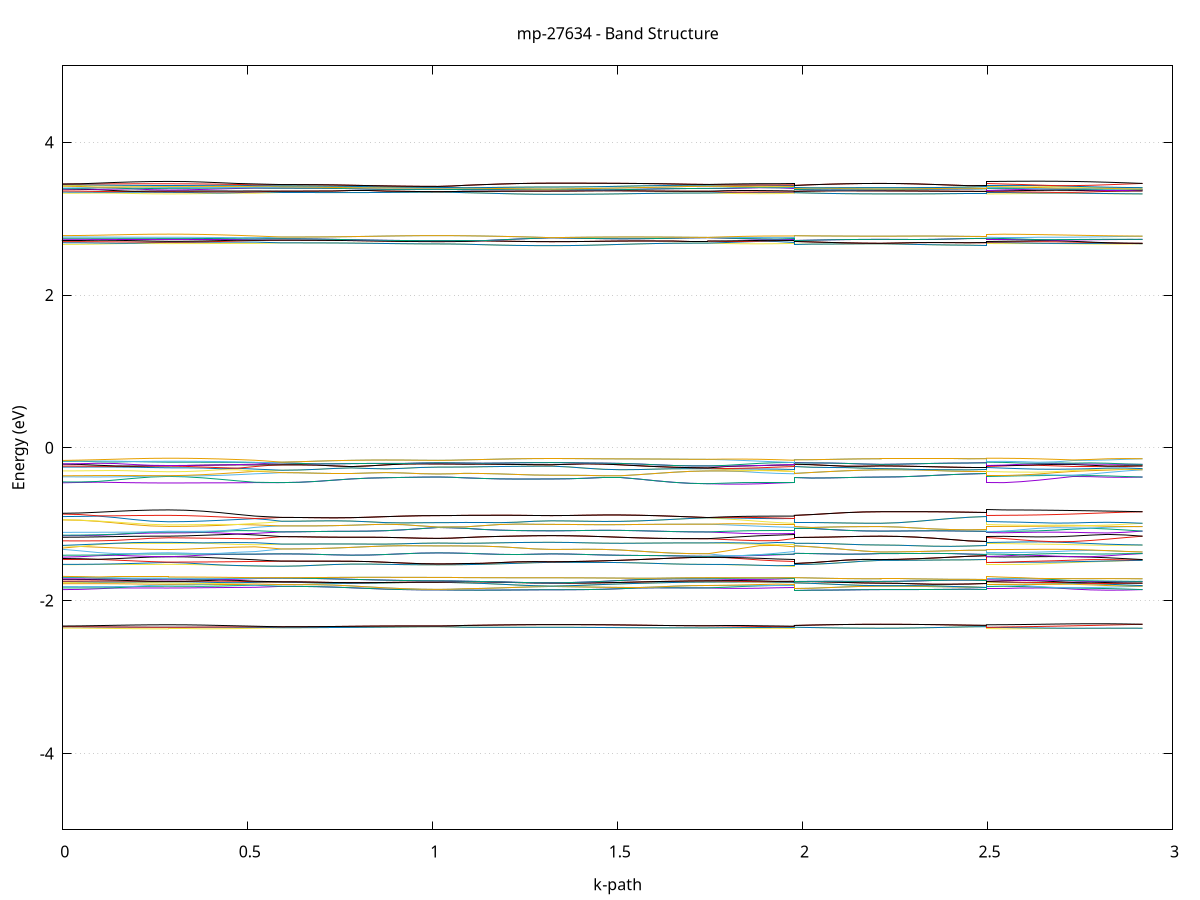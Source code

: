 set title 'mp-27634 - Band Structure'
set xlabel 'k-path'
set ylabel 'Energy (eV)'
set grid y
set yrange [-5:5]
set terminal png size 800,600
set output 'mp-27634_bands_gnuplot.png'
plot '-' using 1:2 with lines notitle, '-' using 1:2 with lines notitle, '-' using 1:2 with lines notitle, '-' using 1:2 with lines notitle, '-' using 1:2 with lines notitle, '-' using 1:2 with lines notitle, '-' using 1:2 with lines notitle, '-' using 1:2 with lines notitle, '-' using 1:2 with lines notitle, '-' using 1:2 with lines notitle, '-' using 1:2 with lines notitle, '-' using 1:2 with lines notitle, '-' using 1:2 with lines notitle, '-' using 1:2 with lines notitle, '-' using 1:2 with lines notitle, '-' using 1:2 with lines notitle, '-' using 1:2 with lines notitle, '-' using 1:2 with lines notitle, '-' using 1:2 with lines notitle, '-' using 1:2 with lines notitle, '-' using 1:2 with lines notitle, '-' using 1:2 with lines notitle, '-' using 1:2 with lines notitle, '-' using 1:2 with lines notitle, '-' using 1:2 with lines notitle, '-' using 1:2 with lines notitle, '-' using 1:2 with lines notitle, '-' using 1:2 with lines notitle, '-' using 1:2 with lines notitle, '-' using 1:2 with lines notitle, '-' using 1:2 with lines notitle, '-' using 1:2 with lines notitle, '-' using 1:2 with lines notitle, '-' using 1:2 with lines notitle, '-' using 1:2 with lines notitle, '-' using 1:2 with lines notitle, '-' using 1:2 with lines notitle, '-' using 1:2 with lines notitle, '-' using 1:2 with lines notitle, '-' using 1:2 with lines notitle, '-' using 1:2 with lines notitle, '-' using 1:2 with lines notitle, '-' using 1:2 with lines notitle, '-' using 1:2 with lines notitle, '-' using 1:2 with lines notitle, '-' using 1:2 with lines notitle, '-' using 1:2 with lines notitle, '-' using 1:2 with lines notitle, '-' using 1:2 with lines notitle, '-' using 1:2 with lines notitle, '-' using 1:2 with lines notitle, '-' using 1:2 with lines notitle, '-' using 1:2 with lines notitle, '-' using 1:2 with lines notitle, '-' using 1:2 with lines notitle, '-' using 1:2 with lines notitle, '-' using 1:2 with lines notitle, '-' using 1:2 with lines notitle, '-' using 1:2 with lines notitle, '-' using 1:2 with lines notitle, '-' using 1:2 with lines notitle, '-' using 1:2 with lines notitle, '-' using 1:2 with lines notitle, '-' using 1:2 with lines notitle, '-' using 1:2 with lines notitle, '-' using 1:2 with lines notitle, '-' using 1:2 with lines notitle, '-' using 1:2 with lines notitle, '-' using 1:2 with lines notitle, '-' using 1:2 with lines notitle, '-' using 1:2 with lines notitle, '-' using 1:2 with lines notitle, '-' using 1:2 with lines notitle, '-' using 1:2 with lines notitle, '-' using 1:2 with lines notitle, '-' using 1:2 with lines notitle, '-' using 1:2 with lines notitle, '-' using 1:2 with lines notitle, '-' using 1:2 with lines notitle, '-' using 1:2 with lines notitle, '-' using 1:2 with lines notitle, '-' using 1:2 with lines notitle, '-' using 1:2 with lines notitle, '-' using 1:2 with lines notitle, '-' using 1:2 with lines notitle, '-' using 1:2 with lines notitle, '-' using 1:2 with lines notitle, '-' using 1:2 with lines notitle, '-' using 1:2 with lines notitle, '-' using 1:2 with lines notitle, '-' using 1:2 with lines notitle, '-' using 1:2 with lines notitle, '-' using 1:2 with lines notitle, '-' using 1:2 with lines notitle, '-' using 1:2 with lines notitle, '-' using 1:2 with lines notitle, '-' using 1:2 with lines notitle, '-' using 1:2 with lines notitle, '-' using 1:2 with lines notitle, '-' using 1:2 with lines notitle, '-' using 1:2 with lines notitle, '-' using 1:2 with lines notitle, '-' using 1:2 with lines notitle, '-' using 1:2 with lines notitle, '-' using 1:2 with lines notitle, '-' using 1:2 with lines notitle, '-' using 1:2 with lines notitle, '-' using 1:2 with lines notitle, '-' using 1:2 with lines notitle, '-' using 1:2 with lines notitle, '-' using 1:2 with lines notitle, '-' using 1:2 with lines notitle, '-' using 1:2 with lines notitle, '-' using 1:2 with lines notitle, '-' using 1:2 with lines notitle, '-' using 1:2 with lines notitle, '-' using 1:2 with lines notitle, '-' using 1:2 with lines notitle, '-' using 1:2 with lines notitle, '-' using 1:2 with lines notitle, '-' using 1:2 with lines notitle, '-' using 1:2 with lines notitle, '-' using 1:2 with lines notitle, '-' using 1:2 with lines notitle, '-' using 1:2 with lines notitle, '-' using 1:2 with lines notitle, '-' using 1:2 with lines notitle, '-' using 1:2 with lines notitle, '-' using 1:2 with lines notitle, '-' using 1:2 with lines notitle, '-' using 1:2 with lines notitle, '-' using 1:2 with lines notitle, '-' using 1:2 with lines notitle, '-' using 1:2 with lines notitle, '-' using 1:2 with lines notitle, '-' using 1:2 with lines notitle
0.000000 -32.668542
0.047607 -32.668542
0.095214 -32.668542
0.142821 -32.668542
0.190429 -32.668542
0.238036 -32.668542
0.285643 -32.668542
0.285643 -32.668542
0.332417 -32.668542
0.379191 -32.668542
0.425965 -32.668542
0.472739 -32.668542
0.519513 -32.668542
0.519513 -32.668542
0.556005 -32.668542
0.592497 -32.668542
0.592497 -32.668542
0.639403 -32.668542
0.686309 -32.668542
0.733215 -32.668542
0.780122 -32.668542
0.827028 -32.668542
0.873934 -32.668542
0.920840 -32.668542
0.967746 -32.668542
1.014653 -32.668542
1.014653 -32.668542
1.051145 -32.668542
1.087637 -32.668542
1.087637 -32.668542
1.134390 -32.668542
1.181144 -32.668542
1.227898 -32.668542
1.274652 -32.668542
1.321406 -32.668542
1.321406 -32.668542
1.368312 -32.668542
1.415219 -32.668542
1.462125 -32.668542
1.509031 -32.668542
1.555937 -32.668542
1.602843 -32.668542
1.649750 -32.668542
1.696656 -32.668542
1.743562 -32.668542
1.743562 -32.668542
1.790316 -32.668542
1.837070 -32.668542
1.883824 -32.668542
1.930578 -32.668542
1.977332 -32.668542
1.977332 -32.668542
2.024106 -32.668542
2.070880 -32.668542
2.117654 -32.668542
2.164428 -32.668542
2.211202 -32.668542
2.211202 -32.668542
2.258809 -32.668542
2.306416 -32.668542
2.354023 -32.668542
2.401630 -32.668542
2.449237 -32.668542
2.496844 -32.668542
2.496844 -32.668542
2.543751 -32.668542
2.590657 -32.668542
2.637563 -32.668542
2.684469 -32.668542
2.731375 -32.668542
2.778282 -32.668542
2.825188 -32.668542
2.872094 -32.668542
2.919000 -32.668542
e
0.000000 -32.668542
0.047607 -32.668542
0.095214 -32.668542
0.142821 -32.668542
0.190429 -32.668542
0.238036 -32.668542
0.285643 -32.668542
0.285643 -32.668542
0.332417 -32.668542
0.379191 -32.668542
0.425965 -32.668542
0.472739 -32.668542
0.519513 -32.668542
0.519513 -32.668542
0.556005 -32.668542
0.592497 -32.668542
0.592497 -32.668542
0.639403 -32.668542
0.686309 -32.668542
0.733215 -32.668542
0.780122 -32.668542
0.827028 -32.668542
0.873934 -32.668542
0.920840 -32.668542
0.967746 -32.668542
1.014653 -32.668542
1.014653 -32.668542
1.051145 -32.668542
1.087637 -32.668542
1.087637 -32.668542
1.134390 -32.668542
1.181144 -32.668542
1.227898 -32.668542
1.274652 -32.668542
1.321406 -32.668542
1.321406 -32.668542
1.368312 -32.668542
1.415219 -32.668542
1.462125 -32.668542
1.509031 -32.668542
1.555937 -32.668542
1.602843 -32.668542
1.649750 -32.668542
1.696656 -32.668542
1.743562 -32.668542
1.743562 -32.668542
1.790316 -32.668542
1.837070 -32.668542
1.883824 -32.668542
1.930578 -32.668542
1.977332 -32.668542
1.977332 -32.668542
2.024106 -32.668542
2.070880 -32.668542
2.117654 -32.668542
2.164428 -32.668542
2.211202 -32.668542
2.211202 -32.668542
2.258809 -32.668542
2.306416 -32.668542
2.354023 -32.668542
2.401630 -32.668542
2.449237 -32.668542
2.496844 -32.668542
2.496844 -32.668542
2.543751 -32.668542
2.590657 -32.668542
2.637563 -32.668542
2.684469 -32.668542
2.731375 -32.668542
2.778282 -32.668542
2.825188 -32.668542
2.872094 -32.668542
2.919000 -32.668542
e
0.000000 -32.668542
0.047607 -32.668542
0.095214 -32.668542
0.142821 -32.668542
0.190429 -32.668542
0.238036 -32.668542
0.285643 -32.668542
0.285643 -32.668542
0.332417 -32.668542
0.379191 -32.668542
0.425965 -32.668542
0.472739 -32.668542
0.519513 -32.668542
0.519513 -32.668542
0.556005 -32.668542
0.592497 -32.668542
0.592497 -32.668542
0.639403 -32.668542
0.686309 -32.668542
0.733215 -32.668542
0.780122 -32.668542
0.827028 -32.668542
0.873934 -32.668542
0.920840 -32.668542
0.967746 -32.668542
1.014653 -32.668542
1.014653 -32.668542
1.051145 -32.668542
1.087637 -32.668542
1.087637 -32.668542
1.134390 -32.668542
1.181144 -32.668542
1.227898 -32.668542
1.274652 -32.668542
1.321406 -32.668542
1.321406 -32.668542
1.368312 -32.668542
1.415219 -32.668542
1.462125 -32.668542
1.509031 -32.668542
1.555937 -32.668542
1.602843 -32.668542
1.649750 -32.668542
1.696656 -32.668542
1.743562 -32.668542
1.743562 -32.668542
1.790316 -32.668542
1.837070 -32.668542
1.883824 -32.668542
1.930578 -32.668542
1.977332 -32.668542
1.977332 -32.668542
2.024106 -32.668542
2.070880 -32.668542
2.117654 -32.668542
2.164428 -32.668542
2.211202 -32.668542
2.211202 -32.668542
2.258809 -32.668542
2.306416 -32.668542
2.354023 -32.668542
2.401630 -32.668542
2.449237 -32.668542
2.496844 -32.668542
2.496844 -32.668542
2.543751 -32.668542
2.590657 -32.668542
2.637563 -32.668542
2.684469 -32.668542
2.731375 -32.668542
2.778282 -32.668542
2.825188 -32.668542
2.872094 -32.668542
2.919000 -32.668542
e
0.000000 -32.668542
0.047607 -32.668542
0.095214 -32.668542
0.142821 -32.668542
0.190429 -32.668542
0.238036 -32.668542
0.285643 -32.668542
0.285643 -32.668542
0.332417 -32.668542
0.379191 -32.668542
0.425965 -32.668542
0.472739 -32.668542
0.519513 -32.668542
0.519513 -32.668542
0.556005 -32.668542
0.592497 -32.668542
0.592497 -32.668542
0.639403 -32.668542
0.686309 -32.668542
0.733215 -32.668542
0.780122 -32.668542
0.827028 -32.668542
0.873934 -32.668542
0.920840 -32.668542
0.967746 -32.668542
1.014653 -32.668542
1.014653 -32.668542
1.051145 -32.668542
1.087637 -32.668542
1.087637 -32.668542
1.134390 -32.668542
1.181144 -32.668542
1.227898 -32.668542
1.274652 -32.668542
1.321406 -32.668542
1.321406 -32.668542
1.368312 -32.668542
1.415219 -32.668542
1.462125 -32.668542
1.509031 -32.668542
1.555937 -32.668542
1.602843 -32.668542
1.649750 -32.668542
1.696656 -32.668542
1.743562 -32.668542
1.743562 -32.668542
1.790316 -32.668542
1.837070 -32.668542
1.883824 -32.668542
1.930578 -32.668542
1.977332 -32.668542
1.977332 -32.668542
2.024106 -32.668542
2.070880 -32.668542
2.117654 -32.668542
2.164428 -32.668542
2.211202 -32.668542
2.211202 -32.668542
2.258809 -32.668542
2.306416 -32.668542
2.354023 -32.668542
2.401630 -32.668542
2.449237 -32.668542
2.496844 -32.668542
2.496844 -32.668542
2.543751 -32.668542
2.590657 -32.668542
2.637563 -32.668542
2.684469 -32.668542
2.731375 -32.668542
2.778282 -32.668542
2.825188 -32.668542
2.872094 -32.668542
2.919000 -32.668542
e
0.000000 -32.667942
0.047607 -32.667942
0.095214 -32.667942
0.142821 -32.667942
0.190429 -32.667942
0.238036 -32.667942
0.285643 -32.667942
0.285643 -32.667942
0.332417 -32.667942
0.379191 -32.667942
0.425965 -32.667942
0.472739 -32.667942
0.519513 -32.667942
0.519513 -32.667942
0.556005 -32.667942
0.592497 -32.667942
0.592497 -32.667942
0.639403 -32.667942
0.686309 -32.667942
0.733215 -32.667942
0.780122 -32.667942
0.827028 -32.667942
0.873934 -32.667942
0.920840 -32.667942
0.967746 -32.667942
1.014653 -32.667942
1.014653 -32.667942
1.051145 -32.667942
1.087637 -32.667942
1.087637 -32.667942
1.134390 -32.667942
1.181144 -32.667942
1.227898 -32.667942
1.274652 -32.667942
1.321406 -32.667942
1.321406 -32.667942
1.368312 -32.667942
1.415219 -32.667942
1.462125 -32.667942
1.509031 -32.667942
1.555937 -32.667942
1.602843 -32.667942
1.649750 -32.667942
1.696656 -32.667942
1.743562 -32.667942
1.743562 -32.667942
1.790316 -32.667942
1.837070 -32.667942
1.883824 -32.667942
1.930578 -32.667942
1.977332 -32.667942
1.977332 -32.667942
2.024106 -32.667942
2.070880 -32.667942
2.117654 -32.667942
2.164428 -32.667942
2.211202 -32.667942
2.211202 -32.667942
2.258809 -32.667942
2.306416 -32.667942
2.354023 -32.667942
2.401630 -32.667942
2.449237 -32.667942
2.496844 -32.667942
2.496844 -32.667942
2.543751 -32.667942
2.590657 -32.667942
2.637563 -32.667942
2.684469 -32.667942
2.731375 -32.667942
2.778282 -32.667942
2.825188 -32.667942
2.872094 -32.667942
2.919000 -32.667942
e
0.000000 -32.667942
0.047607 -32.667942
0.095214 -32.667942
0.142821 -32.667942
0.190429 -32.667942
0.238036 -32.667942
0.285643 -32.667942
0.285643 -32.667942
0.332417 -32.667942
0.379191 -32.667942
0.425965 -32.667942
0.472739 -32.667942
0.519513 -32.667942
0.519513 -32.667942
0.556005 -32.667942
0.592497 -32.667942
0.592497 -32.667942
0.639403 -32.667942
0.686309 -32.667942
0.733215 -32.667942
0.780122 -32.667942
0.827028 -32.667942
0.873934 -32.667942
0.920840 -32.667942
0.967746 -32.667942
1.014653 -32.667942
1.014653 -32.667942
1.051145 -32.667942
1.087637 -32.667942
1.087637 -32.667942
1.134390 -32.667942
1.181144 -32.667942
1.227898 -32.667942
1.274652 -32.667942
1.321406 -32.667942
1.321406 -32.667942
1.368312 -32.667942
1.415219 -32.667942
1.462125 -32.667942
1.509031 -32.667942
1.555937 -32.667942
1.602843 -32.667942
1.649750 -32.667942
1.696656 -32.667942
1.743562 -32.667942
1.743562 -32.667942
1.790316 -32.667942
1.837070 -32.667942
1.883824 -32.667942
1.930578 -32.667942
1.977332 -32.667942
1.977332 -32.667942
2.024106 -32.667942
2.070880 -32.667942
2.117654 -32.667942
2.164428 -32.667942
2.211202 -32.667942
2.211202 -32.667942
2.258809 -32.667942
2.306416 -32.667942
2.354023 -32.667942
2.401630 -32.667942
2.449237 -32.667942
2.496844 -32.667942
2.496844 -32.667942
2.543751 -32.667942
2.590657 -32.667942
2.637563 -32.667942
2.684469 -32.667942
2.731375 -32.667942
2.778282 -32.667942
2.825188 -32.667942
2.872094 -32.667942
2.919000 -32.667942
e
0.000000 -32.667942
0.047607 -32.667942
0.095214 -32.667942
0.142821 -32.667942
0.190429 -32.667942
0.238036 -32.667942
0.285643 -32.667942
0.285643 -32.667942
0.332417 -32.667942
0.379191 -32.667942
0.425965 -32.667942
0.472739 -32.667942
0.519513 -32.667942
0.519513 -32.667942
0.556005 -32.667942
0.592497 -32.667942
0.592497 -32.667942
0.639403 -32.667942
0.686309 -32.667942
0.733215 -32.667942
0.780122 -32.667942
0.827028 -32.667942
0.873934 -32.667942
0.920840 -32.667942
0.967746 -32.667942
1.014653 -32.667942
1.014653 -32.667942
1.051145 -32.667942
1.087637 -32.667942
1.087637 -32.667942
1.134390 -32.667942
1.181144 -32.667942
1.227898 -32.667942
1.274652 -32.667942
1.321406 -32.667942
1.321406 -32.667942
1.368312 -32.667942
1.415219 -32.667942
1.462125 -32.667942
1.509031 -32.667942
1.555937 -32.667942
1.602843 -32.667942
1.649750 -32.667942
1.696656 -32.667942
1.743562 -32.667942
1.743562 -32.667942
1.790316 -32.667942
1.837070 -32.667942
1.883824 -32.667942
1.930578 -32.667942
1.977332 -32.667942
1.977332 -32.667942
2.024106 -32.667942
2.070880 -32.667942
2.117654 -32.667942
2.164428 -32.667942
2.211202 -32.667942
2.211202 -32.667942
2.258809 -32.667942
2.306416 -32.667942
2.354023 -32.667942
2.401630 -32.667942
2.449237 -32.667942
2.496844 -32.667942
2.496844 -32.667942
2.543751 -32.667942
2.590657 -32.667942
2.637563 -32.667942
2.684469 -32.667942
2.731375 -32.667942
2.778282 -32.667942
2.825188 -32.667942
2.872094 -32.667942
2.919000 -32.667942
e
0.000000 -32.667842
0.047607 -32.667942
0.095214 -32.667842
0.142821 -32.667942
0.190429 -32.667942
0.238036 -32.667942
0.285643 -32.667942
0.285643 -32.667942
0.332417 -32.667842
0.379191 -32.667842
0.425965 -32.667942
0.472739 -32.667942
0.519513 -32.667942
0.519513 -32.667942
0.556005 -32.667942
0.592497 -32.667942
0.592497 -32.667942
0.639403 -32.667942
0.686309 -32.667942
0.733215 -32.667942
0.780122 -32.667942
0.827028 -32.667942
0.873934 -32.667942
0.920840 -32.667942
0.967746 -32.667942
1.014653 -32.667942
1.014653 -32.667942
1.051145 -32.667942
1.087637 -32.667942
1.087637 -32.667942
1.134390 -32.667942
1.181144 -32.667942
1.227898 -32.667942
1.274652 -32.667942
1.321406 -32.667942
1.321406 -32.667942
1.368312 -32.667942
1.415219 -32.667942
1.462125 -32.667942
1.509031 -32.667942
1.555937 -32.667942
1.602843 -32.667942
1.649750 -32.667942
1.696656 -32.667942
1.743562 -32.667942
1.743562 -32.667942
1.790316 -32.667942
1.837070 -32.667942
1.883824 -32.667942
1.930578 -32.667942
1.977332 -32.667942
1.977332 -32.667942
2.024106 -32.667942
2.070880 -32.667942
2.117654 -32.667942
2.164428 -32.667942
2.211202 -32.667942
2.211202 -32.667942
2.258809 -32.667942
2.306416 -32.667942
2.354023 -32.667942
2.401630 -32.667942
2.449237 -32.667942
2.496844 -32.667942
2.496844 -32.667942
2.543751 -32.667942
2.590657 -32.667942
2.637563 -32.667942
2.684469 -32.667842
2.731375 -32.667942
2.778282 -32.667942
2.825188 -32.667942
2.872094 -32.667942
2.919000 -32.667942
e
0.000000 -32.666742
0.047607 -32.666742
0.095214 -32.666742
0.142821 -32.666742
0.190429 -32.666742
0.238036 -32.666742
0.285643 -32.666742
0.285643 -32.666742
0.332417 -32.666742
0.379191 -32.666742
0.425965 -32.666742
0.472739 -32.666742
0.519513 -32.666742
0.519513 -32.666742
0.556005 -32.666742
0.592497 -32.666742
0.592497 -32.666742
0.639403 -32.666742
0.686309 -32.666742
0.733215 -32.666742
0.780122 -32.666742
0.827028 -32.666742
0.873934 -32.666742
0.920840 -32.666742
0.967746 -32.666742
1.014653 -32.666742
1.014653 -32.666742
1.051145 -32.666742
1.087637 -32.666742
1.087637 -32.666742
1.134390 -32.666742
1.181144 -32.666742
1.227898 -32.666742
1.274652 -32.666742
1.321406 -32.666742
1.321406 -32.666742
1.368312 -32.666742
1.415219 -32.666742
1.462125 -32.666742
1.509031 -32.666742
1.555937 -32.666742
1.602843 -32.666742
1.649750 -32.666742
1.696656 -32.666742
1.743562 -32.666742
1.743562 -32.666742
1.790316 -32.666742
1.837070 -32.666742
1.883824 -32.666742
1.930578 -32.666742
1.977332 -32.666742
1.977332 -32.666742
2.024106 -32.666742
2.070880 -32.666742
2.117654 -32.666742
2.164428 -32.666742
2.211202 -32.666742
2.211202 -32.666742
2.258809 -32.666742
2.306416 -32.666742
2.354023 -32.666742
2.401630 -32.666742
2.449237 -32.666742
2.496844 -32.666742
2.496844 -32.666742
2.543751 -32.666742
2.590657 -32.666742
2.637563 -32.666742
2.684469 -32.666742
2.731375 -32.666742
2.778282 -32.666742
2.825188 -32.666742
2.872094 -32.666742
2.919000 -32.666742
e
0.000000 -32.666742
0.047607 -32.666742
0.095214 -32.666742
0.142821 -32.666742
0.190429 -32.666742
0.238036 -32.666742
0.285643 -32.666742
0.285643 -32.666742
0.332417 -32.666742
0.379191 -32.666742
0.425965 -32.666742
0.472739 -32.666742
0.519513 -32.666742
0.519513 -32.666742
0.556005 -32.666742
0.592497 -32.666742
0.592497 -32.666742
0.639403 -32.666742
0.686309 -32.666742
0.733215 -32.666742
0.780122 -32.666742
0.827028 -32.666742
0.873934 -32.666742
0.920840 -32.666742
0.967746 -32.666742
1.014653 -32.666742
1.014653 -32.666742
1.051145 -32.666742
1.087637 -32.666742
1.087637 -32.666742
1.134390 -32.666742
1.181144 -32.666742
1.227898 -32.666742
1.274652 -32.666742
1.321406 -32.666742
1.321406 -32.666742
1.368312 -32.666742
1.415219 -32.666742
1.462125 -32.666742
1.509031 -32.666742
1.555937 -32.666742
1.602843 -32.666742
1.649750 -32.666742
1.696656 -32.666742
1.743562 -32.666742
1.743562 -32.666742
1.790316 -32.666742
1.837070 -32.666742
1.883824 -32.666742
1.930578 -32.666742
1.977332 -32.666742
1.977332 -32.666742
2.024106 -32.666742
2.070880 -32.666742
2.117654 -32.666742
2.164428 -32.666742
2.211202 -32.666742
2.211202 -32.666742
2.258809 -32.666742
2.306416 -32.666742
2.354023 -32.666742
2.401630 -32.666742
2.449237 -32.666742
2.496844 -32.666742
2.496844 -32.666742
2.543751 -32.666742
2.590657 -32.666742
2.637563 -32.666742
2.684469 -32.666742
2.731375 -32.666742
2.778282 -32.666742
2.825188 -32.666742
2.872094 -32.666742
2.919000 -32.666742
e
0.000000 -32.666742
0.047607 -32.666742
0.095214 -32.666742
0.142821 -32.666742
0.190429 -32.666742
0.238036 -32.666742
0.285643 -32.666742
0.285643 -32.666742
0.332417 -32.666742
0.379191 -32.666742
0.425965 -32.666742
0.472739 -32.666742
0.519513 -32.666742
0.519513 -32.666742
0.556005 -32.666742
0.592497 -32.666742
0.592497 -32.666742
0.639403 -32.666742
0.686309 -32.666742
0.733215 -32.666742
0.780122 -32.666742
0.827028 -32.666742
0.873934 -32.666742
0.920840 -32.666742
0.967746 -32.666742
1.014653 -32.666742
1.014653 -32.666742
1.051145 -32.666742
1.087637 -32.666742
1.087637 -32.666742
1.134390 -32.666742
1.181144 -32.666742
1.227898 -32.666742
1.274652 -32.666742
1.321406 -32.666742
1.321406 -32.666742
1.368312 -32.666742
1.415219 -32.666742
1.462125 -32.666742
1.509031 -32.666742
1.555937 -32.666742
1.602843 -32.666742
1.649750 -32.666742
1.696656 -32.666742
1.743562 -32.666742
1.743562 -32.666742
1.790316 -32.666742
1.837070 -32.666742
1.883824 -32.666742
1.930578 -32.666742
1.977332 -32.666742
1.977332 -32.666742
2.024106 -32.666742
2.070880 -32.666742
2.117654 -32.666742
2.164428 -32.666742
2.211202 -32.666742
2.211202 -32.666742
2.258809 -32.666742
2.306416 -32.666742
2.354023 -32.666742
2.401630 -32.666742
2.449237 -32.666742
2.496844 -32.666742
2.496844 -32.666742
2.543751 -32.666742
2.590657 -32.666742
2.637563 -32.666742
2.684469 -32.666742
2.731375 -32.666742
2.778282 -32.666742
2.825188 -32.666742
2.872094 -32.666742
2.919000 -32.666742
e
0.000000 -32.666742
0.047607 -32.666742
0.095214 -32.666742
0.142821 -32.666742
0.190429 -32.666742
0.238036 -32.666742
0.285643 -32.666742
0.285643 -32.666742
0.332417 -32.666742
0.379191 -32.666742
0.425965 -32.666742
0.472739 -32.666742
0.519513 -32.666742
0.519513 -32.666742
0.556005 -32.666742
0.592497 -32.666742
0.592497 -32.666742
0.639403 -32.666742
0.686309 -32.666742
0.733215 -32.666742
0.780122 -32.666742
0.827028 -32.666742
0.873934 -32.666742
0.920840 -32.666742
0.967746 -32.666742
1.014653 -32.666742
1.014653 -32.666742
1.051145 -32.666742
1.087637 -32.666742
1.087637 -32.666742
1.134390 -32.666742
1.181144 -32.666742
1.227898 -32.666742
1.274652 -32.666742
1.321406 -32.666742
1.321406 -32.666742
1.368312 -32.666742
1.415219 -32.666742
1.462125 -32.666742
1.509031 -32.666742
1.555937 -32.666742
1.602843 -32.666742
1.649750 -32.666742
1.696656 -32.666742
1.743562 -32.666742
1.743562 -32.666742
1.790316 -32.666742
1.837070 -32.666742
1.883824 -32.666742
1.930578 -32.666742
1.977332 -32.666742
1.977332 -32.666742
2.024106 -32.666742
2.070880 -32.666742
2.117654 -32.666742
2.164428 -32.666742
2.211202 -32.666742
2.211202 -32.666742
2.258809 -32.666742
2.306416 -32.666742
2.354023 -32.666742
2.401630 -32.666742
2.449237 -32.666742
2.496844 -32.666742
2.496844 -32.666742
2.543751 -32.666742
2.590657 -32.666742
2.637563 -32.666742
2.684469 -32.666742
2.731375 -32.666742
2.778282 -32.666742
2.825188 -32.666742
2.872094 -32.666742
2.919000 -32.666742
e
0.000000 -13.160242
0.047607 -13.159242
0.095214 -13.156442
0.142821 -13.151842
0.190429 -13.145742
0.238036 -13.138342
0.285643 -13.131242
0.285643 -13.131242
0.332417 -13.130442
0.379191 -13.128242
0.425965 -13.124742
0.472739 -13.120042
0.519513 -13.114442
0.519513 -13.114442
0.556005 -13.115242
0.592497 -13.115342
0.592497 -13.115342
0.639403 -13.114842
0.686309 -13.113442
0.733215 -13.111142
0.780122 -13.108242
0.827028 -13.105042
0.873934 -13.101942
0.920840 -13.099142
0.967746 -13.097342
1.014653 -13.096642
1.014653 -13.096642
1.051145 -13.096842
1.087637 -13.097342
1.087637 -13.097342
1.134390 -13.098742
1.181144 -13.100542
1.227898 -13.102142
1.274652 -13.103142
1.321406 -13.103542
1.321406 -13.103542
1.368312 -13.104642
1.415219 -13.107542
1.462125 -13.111642
1.509031 -13.116242
1.555937 -13.120542
1.602843 -13.124442
1.649750 -13.127342
1.696656 -13.129242
1.743562 -13.129842
1.743562 -13.129842
1.790316 -13.129342
1.837070 -13.127442
1.883824 -13.124142
1.930578 -13.119742
1.977332 -13.114442
1.977332 -13.097342
2.024106 -13.097942
2.070880 -13.098942
2.117654 -13.099942
2.164428 -13.100642
2.211202 -13.100842
2.211202 -13.100842
2.258809 -13.101542
2.306416 -13.103342
2.354023 -13.105342
2.401630 -13.107042
2.449237 -13.108142
2.496844 -13.108542
2.496844 -13.131242
2.543751 -13.130542
2.590657 -13.128642
2.637563 -13.125542
2.684469 -13.121442
2.731375 -13.116842
2.778282 -13.111942
2.825188 -13.107242
2.872094 -13.103242
2.919000 -13.100842
e
0.000000 -13.092542
0.047607 -13.094042
0.095214 -13.098142
0.142821 -13.104542
0.190429 -13.112442
0.238036 -13.121042
0.285643 -13.128642
0.285643 -13.128642
0.332417 -13.127942
0.379191 -13.125842
0.425965 -13.122342
0.472739 -13.117742
0.519513 -13.114342
0.519513 -13.114342
0.556005 -13.114842
0.592497 -13.115342
0.592497 -13.115342
0.639403 -13.114842
0.686309 -13.113442
0.733215 -13.111142
0.780122 -13.108242
0.827028 -13.105042
0.873934 -13.101942
0.920840 -13.099142
0.967746 -13.097342
1.014653 -13.096642
1.014653 -13.096642
1.051145 -13.096842
1.087637 -13.097342
1.087637 -13.097342
1.134390 -13.098742
1.181144 -13.100542
1.227898 -13.102142
1.274652 -13.103142
1.321406 -13.103542
1.321406 -13.103542
1.368312 -13.104642
1.415219 -13.107542
1.462125 -13.111642
1.509031 -13.116242
1.555937 -13.120542
1.602843 -13.124442
1.649750 -13.127342
1.696656 -13.129242
1.743562 -13.129842
1.743562 -13.129842
1.790316 -13.128942
1.837070 -13.126742
1.883824 -13.123242
1.930578 -13.118642
1.977332 -13.114342
1.977332 -13.097342
2.024106 -13.097942
2.070880 -13.098942
2.117654 -13.099942
2.164428 -13.100642
2.211202 -13.100842
2.211202 -13.100842
2.258809 -13.101542
2.306416 -13.103342
2.354023 -13.105342
2.401630 -13.107042
2.449237 -13.108142
2.496844 -13.108542
2.496844 -13.128642
2.543751 -13.128042
2.590657 -13.126042
2.637563 -13.122842
2.684469 -13.118642
2.731375 -13.113742
2.778282 -13.108542
2.825188 -13.103942
2.872094 -13.101042
2.919000 -13.100842
e
0.000000 -13.083142
0.047607 -13.084142
0.095214 -13.085842
0.142821 -13.087542
0.190429 -13.088942
0.238036 -13.089742
0.285643 -13.090042
0.285643 -13.090042
0.332417 -13.091242
0.379191 -13.094842
0.425965 -13.100242
0.472739 -13.107042
0.519513 -13.112242
0.519513 -13.112242
0.556005 -13.105642
0.592497 -13.098542
0.592497 -13.098542
0.639403 -13.098142
0.686309 -13.097042
0.733215 -13.095342
0.780122 -13.093242
0.827028 -13.091042
0.873934 -13.088942
0.920840 -13.087342
0.967746 -13.086242
1.014653 -13.085842
1.014653 -13.085842
1.051145 -13.085742
1.087637 -13.085242
1.087637 -13.085242
1.134390 -13.083942
1.181144 -13.082142
1.227898 -13.080642
1.274652 -13.079642
1.321406 -13.079342
1.321406 -13.079342
1.368312 -13.079042
1.415219 -13.078642
1.462125 -13.078342
1.509031 -13.078342
1.555937 -13.078742
1.602843 -13.079342
1.649750 -13.080042
1.696656 -13.080442
1.743562 -13.080542
1.743562 -13.080542
1.790316 -13.084742
1.837070 -13.090442
1.883824 -13.097442
1.930578 -13.105242
1.977332 -13.112242
1.977332 -13.085242
2.024106 -13.084842
2.070880 -13.084042
2.117654 -13.083242
2.164428 -13.082642
2.211202 -13.082442
2.211202 -13.082442
2.258809 -13.081642
2.306416 -13.079842
2.354023 -13.077742
2.401630 -13.075842
2.449237 -13.074642
2.496844 -13.074242
2.496844 -13.090042
2.543751 -13.089842
2.590657 -13.089242
2.637563 -13.088542
2.684469 -13.087642
2.731375 -13.086842
2.778282 -13.086342
2.825188 -13.085842
2.872094 -13.084842
2.919000 -13.082442
e
0.000000 -13.077942
0.047607 -13.076842
0.095214 -13.074942
0.142821 -13.072942
0.190429 -13.071342
0.238036 -13.070242
0.285643 -13.069942
0.285643 -13.069942
0.332417 -13.070642
0.379191 -13.072942
0.425965 -13.076442
0.472739 -13.080842
0.519513 -13.085842
0.519513 -13.085842
0.556005 -13.091842
0.592497 -13.098542
0.592497 -13.098542
0.639403 -13.098142
0.686309 -13.097042
0.733215 -13.095342
0.780122 -13.093242
0.827028 -13.091042
0.873934 -13.088942
0.920840 -13.087342
0.967746 -13.086242
1.014653 -13.085842
1.014653 -13.085842
1.051145 -13.085742
1.087637 -13.085242
1.087637 -13.085242
1.134390 -13.083942
1.181144 -13.082142
1.227898 -13.080642
1.274652 -13.079642
1.321406 -13.079342
1.321406 -13.079342
1.368312 -13.079042
1.415219 -13.078642
1.462125 -13.078342
1.509031 -13.078342
1.555937 -13.078742
1.602843 -13.079342
1.649750 -13.080042
1.696656 -13.080442
1.743562 -13.080542
1.743562 -13.080542
1.790316 -13.078342
1.837070 -13.078042
1.883824 -13.079342
1.930578 -13.082142
1.977332 -13.085842
1.977332 -13.085242
2.024106 -13.084842
2.070880 -13.084042
2.117654 -13.083242
2.164428 -13.082642
2.211202 -13.082442
2.211202 -13.082442
2.258809 -13.081642
2.306416 -13.079842
2.354023 -13.077742
2.401630 -13.075842
2.449237 -13.074642
2.496844 -13.074242
2.496844 -13.069942
2.543751 -13.069942
2.590657 -13.069942
2.637563 -13.070142
2.684469 -13.070742
2.731375 -13.071742
2.778282 -13.073542
2.825188 -13.076042
2.872094 -13.079242
2.919000 -13.082442
e
0.000000 -12.886442
0.047607 -12.885242
0.095214 -12.881842
0.142821 -12.881342
0.190429 -12.883142
0.238036 -12.884242
0.285643 -12.884642
0.285643 -12.884642
0.332417 -12.883742
0.379191 -12.881142
0.425965 -12.877342
0.472739 -12.873342
0.519513 -12.871542
0.519513 -12.871542
0.556005 -12.869242
0.592497 -12.866542
0.592497 -12.866542
0.639403 -12.866642
0.686309 -12.866842
0.733215 -12.868642
0.780122 -12.872242
0.827028 -12.876242
0.873934 -12.880042
0.920840 -12.883142
0.967746 -12.885142
1.014653 -12.885842
1.014653 -12.885842
1.051145 -12.886042
1.087637 -12.886342
1.087637 -12.886342
1.134390 -12.886442
1.181144 -12.885942
1.227898 -12.885042
1.274652 -12.884142
1.321406 -12.883742
1.321406 -12.883742
1.368312 -12.883142
1.415219 -12.881542
1.462125 -12.879042
1.509031 -12.876442
1.555937 -12.875842
1.602843 -12.877142
1.649750 -12.878442
1.696656 -12.879342
1.743562 -12.879642
1.743562 -12.879642
1.790316 -12.879742
1.837070 -12.878742
1.883824 -12.876742
1.930578 -12.874142
1.977332 -12.871542
1.977332 -12.886342
2.024106 -12.886342
2.070880 -12.885742
2.117654 -12.884742
2.164428 -12.883842
2.211202 -12.883442
2.211202 -12.883442
2.258809 -12.883042
2.306416 -12.881842
2.354023 -12.880042
2.401630 -12.877942
2.449237 -12.875942
2.496844 -12.875142
2.496844 -12.884642
2.543751 -12.884442
2.590657 -12.883742
2.637563 -12.882742
2.684469 -12.881442
2.731375 -12.880142
2.778282 -12.879842
2.825188 -12.881342
2.872094 -12.882842
2.919000 -12.883442
e
0.000000 -12.877142
0.047607 -12.877642
0.095214 -12.879242
0.142821 -12.877042
0.190429 -12.877742
0.238036 -12.878242
0.285643 -12.878442
0.285643 -12.878442
0.332417 -12.877942
0.379191 -12.876542
0.425965 -12.874642
0.472739 -12.871842
0.519513 -12.867042
0.519513 -12.867042
0.556005 -12.865142
0.592497 -12.866542
0.592497 -12.866542
0.639403 -12.866642
0.686309 -12.866842
0.733215 -12.868642
0.780122 -12.872242
0.827028 -12.876242
0.873934 -12.880042
0.920840 -12.883142
0.967746 -12.885142
1.014653 -12.885842
1.014653 -12.885842
1.051145 -12.886042
1.087637 -12.886342
1.087637 -12.886342
1.134390 -12.886442
1.181144 -12.885942
1.227898 -12.885042
1.274652 -12.884142
1.321406 -12.883742
1.321406 -12.883742
1.368312 -12.883142
1.415219 -12.881542
1.462125 -12.879042
1.509031 -12.876442
1.555937 -12.875842
1.602843 -12.877142
1.649750 -12.878442
1.696656 -12.879342
1.743562 -12.879642
1.743562 -12.879642
1.790316 -12.878142
1.837070 -12.875542
1.883824 -12.872042
1.930578 -12.867942
1.977332 -12.867042
1.977332 -12.886342
2.024106 -12.886342
2.070880 -12.885742
2.117654 -12.884742
2.164428 -12.883842
2.211202 -12.883442
2.211202 -12.883442
2.258809 -12.883042
2.306416 -12.881842
2.354023 -12.880042
2.401630 -12.877942
2.449237 -12.875942
2.496844 -12.875142
2.496844 -12.878442
2.543751 -12.878042
2.590657 -12.876942
2.637563 -12.875142
2.684469 -12.872942
2.731375 -12.873542
2.778282 -12.877342
2.825188 -12.880542
2.872094 -12.882642
2.919000 -12.883442
e
0.000000 -12.872242
0.047607 -12.874242
0.095214 -12.876042
0.142821 -12.876642
0.190429 -12.870442
0.238036 -12.863742
0.285643 -12.857842
0.285643 -12.857842
0.332417 -12.858042
0.379191 -12.858842
0.425965 -12.860042
0.472739 -12.861742
0.519513 -12.864042
0.519513 -12.864042
0.556005 -12.864442
0.592497 -12.863542
0.592497 -12.863542
0.639403 -12.864042
0.686309 -12.865642
0.733215 -12.867142
0.780122 -12.868442
0.827028 -12.870542
0.873934 -12.872942
0.920840 -12.875042
0.967746 -12.876642
1.014653 -12.877142
1.014653 -12.877142
1.051145 -12.876542
1.087637 -12.875142
1.087637 -12.875142
1.134390 -12.873642
1.181144 -12.872142
1.227898 -12.871542
1.274652 -12.871842
1.321406 -12.872142
1.321406 -12.872142
1.368312 -12.871842
1.415219 -12.871142
1.462125 -12.870942
1.509031 -12.871442
1.555937 -12.870142
1.602843 -12.867042
1.649750 -12.864142
1.696656 -12.862142
1.743562 -12.861442
1.743562 -12.861442
1.790316 -12.861742
1.837070 -12.862142
1.883824 -12.863242
1.930578 -12.864942
1.977332 -12.864042
1.977332 -12.875142
2.024106 -12.873242
2.070880 -12.870942
2.117654 -12.869042
2.164428 -12.868542
2.211202 -12.868642
2.211202 -12.868642
2.258809 -12.868642
2.306416 -12.868442
2.354023 -12.868242
2.401630 -12.867942
2.449237 -12.867342
2.496844 -12.866642
2.496844 -12.857842
2.543751 -12.858142
2.590657 -12.861042
2.637563 -12.864642
2.684469 -12.868442
2.731375 -12.872042
2.778282 -12.873842
2.825188 -12.873042
2.872094 -12.871042
2.919000 -12.868642
e
0.000000 -12.869742
0.047607 -12.867442
0.095214 -12.864342
0.142821 -12.861942
0.190429 -12.859942
0.238036 -12.858042
0.285643 -12.856442
0.285643 -12.856442
0.332417 -12.856542
0.379191 -12.856442
0.425965 -12.856442
0.472739 -12.857342
0.519513 -12.859442
0.519513 -12.859442
0.556005 -12.861942
0.592497 -12.863542
0.592497 -12.863542
0.639403 -12.864042
0.686309 -12.865642
0.733215 -12.867142
0.780122 -12.868442
0.827028 -12.870542
0.873934 -12.872942
0.920840 -12.875042
0.967746 -12.876642
1.014653 -12.877142
1.014653 -12.877142
1.051145 -12.876542
1.087637 -12.875142
1.087637 -12.875142
1.134390 -12.873642
1.181144 -12.872142
1.227898 -12.871542
1.274652 -12.871842
1.321406 -12.872142
1.321406 -12.872142
1.368312 -12.871842
1.415219 -12.871142
1.462125 -12.870942
1.509031 -12.871442
1.555937 -12.870142
1.602843 -12.867042
1.649750 -12.864142
1.696656 -12.862142
1.743562 -12.861442
1.743562 -12.861442
1.790316 -12.860942
1.837070 -12.860142
1.883824 -12.859242
1.930578 -12.858542
1.977332 -12.859442
1.977332 -12.875142
2.024106 -12.873242
2.070880 -12.870942
2.117654 -12.869042
2.164428 -12.868542
2.211202 -12.868642
2.211202 -12.868642
2.258809 -12.868642
2.306416 -12.868442
2.354023 -12.868242
2.401630 -12.867942
2.449237 -12.867342
2.496844 -12.866642
2.496844 -12.856442
2.543751 -12.858042
2.590657 -12.860442
2.637563 -12.864142
2.684469 -12.868242
2.731375 -12.869242
2.778282 -12.866442
2.825188 -12.864442
2.872094 -12.866242
2.919000 -12.868642
e
0.000000 -12.860342
0.047607 -12.859942
0.095214 -12.858642
0.142821 -12.856442
0.190429 -12.853742
0.238036 -12.854142
0.285643 -12.856142
0.285643 -12.856142
0.332417 -12.856142
0.379191 -12.856142
0.425965 -12.855842
0.472739 -12.854742
0.519513 -12.853142
0.519513 -12.853142
0.556005 -12.852542
0.592497 -12.852242
0.592497 -12.852242
0.639403 -12.852342
0.686309 -12.852842
0.733215 -12.853942
0.780122 -12.854842
0.827028 -12.855142
0.873934 -12.854942
0.920840 -12.854642
0.967746 -12.854442
1.014653 -12.854342
1.014653 -12.854342
1.051145 -12.855942
1.087637 -12.857842
1.087637 -12.857842
1.134390 -12.859142
1.181144 -12.860042
1.227898 -12.859742
1.274652 -12.858042
1.321406 -12.856042
1.321406 -12.856042
1.368312 -12.858442
1.415219 -12.860842
1.462125 -12.861742
1.509031 -12.860542
1.555937 -12.858142
1.602843 -12.855642
1.649750 -12.853542
1.696656 -12.852142
1.743562 -12.851642
1.743562 -12.851642
1.790316 -12.853242
1.837070 -12.854442
1.883824 -12.854642
1.930578 -12.853842
1.977332 -12.853142
1.977332 -12.857842
2.024106 -12.859442
2.070880 -12.861142
2.117654 -12.862242
2.164428 -12.862042
2.211202 -12.861542
2.211202 -12.861542
2.258809 -12.861742
2.306416 -12.862242
2.354023 -12.862842
2.401630 -12.863342
2.449237 -12.863942
2.496844 -12.864542
2.496844 -12.856142
2.543751 -12.856942
2.590657 -12.856942
2.637563 -12.856642
2.684469 -12.857542
2.731375 -12.859442
2.778282 -12.860942
2.825188 -12.862342
2.872094 -12.861942
2.919000 -12.861542
e
0.000000 -12.846242
0.047607 -12.846642
0.095214 -12.848242
0.142821 -12.850042
0.190429 -12.851842
0.238036 -12.850742
0.285643 -12.855742
0.285643 -12.855742
0.332417 -12.855142
0.379191 -12.853842
0.425965 -12.852442
0.472739 -12.852442
0.519513 -12.851842
0.519513 -12.851842
0.556005 -12.852042
0.592497 -12.852242
0.592497 -12.852242
0.639403 -12.852342
0.686309 -12.852842
0.733215 -12.853942
0.780122 -12.854842
0.827028 -12.855142
0.873934 -12.854942
0.920840 -12.854642
0.967746 -12.854442
1.014653 -12.854342
1.014653 -12.854342
1.051145 -12.855942
1.087637 -12.857842
1.087637 -12.857842
1.134390 -12.859142
1.181144 -12.860042
1.227898 -12.859742
1.274652 -12.858042
1.321406 -12.856042
1.321406 -12.856042
1.368312 -12.858442
1.415219 -12.860842
1.462125 -12.861742
1.509031 -12.860542
1.555937 -12.858142
1.602843 -12.855642
1.649750 -12.853542
1.696656 -12.852142
1.743562 -12.851642
1.743562 -12.851642
1.790316 -12.850042
1.837070 -12.849742
1.883824 -12.850942
1.930578 -12.852042
1.977332 -12.851842
1.977332 -12.857842
2.024106 -12.859442
2.070880 -12.861142
2.117654 -12.862242
2.164428 -12.862042
2.211202 -12.861542
2.211202 -12.861542
2.258809 -12.861742
2.306416 -12.862242
2.354023 -12.862842
2.401630 -12.863342
2.449237 -12.863942
2.496844 -12.864542
2.496844 -12.855742
2.543751 -12.854842
2.590657 -12.854742
2.637563 -12.855742
2.684469 -12.857142
2.731375 -12.858642
2.778282 -12.860842
2.825188 -12.861842
2.872094 -12.861442
2.919000 -12.861542
e
0.000000 -12.845742
0.047607 -12.846142
0.095214 -12.845842
0.142821 -12.845342
0.190429 -12.845942
0.238036 -12.850742
0.285643 -12.849342
0.285643 -12.849342
0.332417 -12.850042
0.379191 -12.851142
0.425965 -12.851642
0.472739 -12.849842
0.519513 -12.851442
0.519513 -12.851442
0.556005 -12.850242
0.592497 -12.848642
0.592497 -12.848642
0.639403 -12.848742
0.686309 -12.850042
0.733215 -12.851442
0.780122 -12.852042
0.827028 -12.852442
0.873934 -12.852742
0.920840 -12.852942
0.967746 -12.853142
1.014653 -12.853142
1.014653 -12.853142
1.051145 -12.851442
1.087637 -12.849242
1.087637 -12.849242
1.134390 -12.847642
1.181144 -12.847442
1.227898 -12.849542
1.274652 -12.852342
1.321406 -12.854742
1.321406 -12.854742
1.368312 -12.852242
1.415219 -12.849442
1.462125 -12.847542
1.509031 -12.847242
1.555937 -12.847542
1.602843 -12.847842
1.649750 -12.847642
1.696656 -12.847242
1.743562 -12.847042
1.743562 -12.847042
1.790316 -12.848442
1.837070 -12.848742
1.883824 -12.847942
1.930578 -12.850042
1.977332 -12.851442
1.977332 -12.849242
2.024106 -12.847742
2.070880 -12.847042
2.117654 -12.848342
2.164428 -12.850242
2.211202 -12.851142
2.211202 -12.851142
2.258809 -12.850942
2.306416 -12.850342
2.354023 -12.852742
2.401630 -12.856342
2.449237 -12.859442
2.496844 -12.860742
2.496844 -12.849342
2.543751 -12.849742
2.590657 -12.850742
2.637563 -12.852042
2.684469 -12.852942
2.731375 -12.853242
2.778282 -12.853642
2.825188 -12.854142
2.872094 -12.853642
2.919000 -12.851142
e
0.000000 -12.844142
0.047607 -12.843742
0.095214 -12.843242
0.142821 -12.843342
0.190429 -12.844042
0.238036 -12.845142
0.285643 -12.846042
0.285643 -12.846042
0.332417 -12.845242
0.379191 -12.845742
0.425965 -12.847742
0.472739 -12.849842
0.519513 -12.847542
0.519513 -12.847542
0.556005 -12.847342
0.592497 -12.848642
0.592497 -12.848642
0.639403 -12.848742
0.686309 -12.850042
0.733215 -12.851442
0.780122 -12.852042
0.827028 -12.852442
0.873934 -12.852742
0.920840 -12.852942
0.967746 -12.853142
1.014653 -12.853142
1.014653 -12.853142
1.051145 -12.851442
1.087637 -12.849242
1.087637 -12.849242
1.134390 -12.847642
1.181144 -12.847442
1.227898 -12.849542
1.274652 -12.852342
1.321406 -12.854742
1.321406 -12.854742
1.368312 -12.852242
1.415219 -12.849442
1.462125 -12.847542
1.509031 -12.847242
1.555937 -12.847542
1.602843 -12.847842
1.649750 -12.847642
1.696656 -12.847242
1.743562 -12.847042
1.743562 -12.847042
1.790316 -12.845442
1.837070 -12.844442
1.883824 -12.846642
1.930578 -12.846142
1.977332 -12.847542
1.977332 -12.849242
2.024106 -12.847742
2.070880 -12.847042
2.117654 -12.848342
2.164428 -12.850242
2.211202 -12.851142
2.211202 -12.851142
2.258809 -12.850942
2.306416 -12.850342
2.354023 -12.852742
2.401630 -12.856342
2.449237 -12.859442
2.496844 -12.860742
2.496844 -12.846042
2.543751 -12.846442
2.590657 -12.847142
2.637563 -12.847642
2.684469 -12.847542
2.731375 -12.847042
2.778282 -12.846542
2.825188 -12.846142
2.872094 -12.848042
2.919000 -12.851142
e
0.000000 -12.843542
0.047607 -12.843442
0.095214 -12.843242
0.142821 -12.843142
0.190429 -12.844042
0.238036 -12.844142
0.285643 -12.843942
0.285643 -12.843942
0.332417 -12.844442
0.379191 -12.843742
0.425965 -12.843842
0.472739 -12.844742
0.519513 -12.845742
0.519513 -12.845742
0.556005 -12.847142
0.592497 -12.846742
0.592497 -12.846742
0.639403 -12.847842
0.686309 -12.848642
0.733215 -12.848542
0.780122 -12.848142
0.827028 -12.847242
0.873934 -12.845942
0.920840 -12.844342
0.967746 -12.842642
1.014653 -12.841642
1.014653 -12.841642
1.051145 -12.841942
1.087637 -12.842642
1.087637 -12.842642
1.134390 -12.843942
1.181144 -12.844942
1.227898 -12.844342
1.274652 -12.843642
1.321406 -12.843342
1.321406 -12.843342
1.368312 -12.843642
1.415219 -12.844242
1.462125 -12.844342
1.509031 -12.843242
1.555937 -12.841942
1.602843 -12.841142
1.649750 -12.840942
1.696656 -12.841242
1.743562 -12.841342
1.743562 -12.841342
1.790316 -12.842442
1.837070 -12.843842
1.883824 -12.843742
1.930578 -12.845542
1.977332 -12.845742
1.977332 -12.842642
2.024106 -12.843642
2.070880 -12.844842
2.117654 -12.844742
2.164428 -12.844142
2.211202 -12.843942
2.211202 -12.843942
2.258809 -12.845742
2.306416 -12.848942
2.354023 -12.849442
2.401630 -12.848742
2.449237 -12.848242
2.496844 -12.848142
2.496844 -12.843942
2.543751 -12.843842
2.590657 -12.843842
2.637563 -12.844042
2.684469 -12.844642
2.731375 -12.845042
2.778282 -12.844942
2.825188 -12.844042
2.872094 -12.844542
2.919000 -12.843942
e
0.000000 -12.834642
0.047607 -12.834942
0.095214 -12.836942
0.142821 -12.840142
0.190429 -12.842142
0.238036 -12.841942
0.285643 -12.841842
0.285643 -12.841842
0.332417 -12.842142
0.379191 -12.842942
0.425965 -12.842142
0.472739 -12.841742
0.519513 -12.844642
0.519513 -12.844642
0.556005 -12.845842
0.592497 -12.846742
0.592497 -12.846742
0.639403 -12.847842
0.686309 -12.848642
0.733215 -12.848542
0.780122 -12.848142
0.827028 -12.847242
0.873934 -12.845942
0.920840 -12.844342
0.967746 -12.842642
1.014653 -12.841642
1.014653 -12.841642
1.051145 -12.841942
1.087637 -12.842642
1.087637 -12.842642
1.134390 -12.843942
1.181144 -12.844942
1.227898 -12.844342
1.274652 -12.843642
1.321406 -12.843342
1.321406 -12.843342
1.368312 -12.843642
1.415219 -12.844242
1.462125 -12.844342
1.509031 -12.843242
1.555937 -12.841942
1.602843 -12.841142
1.649750 -12.840942
1.696656 -12.841242
1.743562 -12.841342
1.743562 -12.841342
1.790316 -12.841442
1.837070 -12.842242
1.883824 -12.842942
1.930578 -12.843942
1.977332 -12.844642
1.977332 -12.842642
2.024106 -12.843642
2.070880 -12.844842
2.117654 -12.844742
2.164428 -12.844142
2.211202 -12.843942
2.211202 -12.843942
2.258809 -12.845742
2.306416 -12.848942
2.354023 -12.849442
2.401630 -12.848742
2.449237 -12.848242
2.496844 -12.848142
2.496844 -12.841842
2.543751 -12.841742
2.590657 -12.841542
2.637563 -12.841442
2.684469 -12.841542
2.731375 -12.841742
2.778282 -12.842042
2.825188 -12.843942
2.872094 -12.843342
2.919000 -12.843942
e
0.000000 -12.833842
0.047607 -12.834542
0.095214 -12.835042
0.142821 -12.835742
0.190429 -12.836542
0.238036 -12.837142
0.285643 -12.837442
0.285643 -12.837442
0.332417 -12.837542
0.379191 -12.838042
0.425965 -12.839442
0.472739 -12.840642
0.519513 -12.839142
0.519513 -12.839142
0.556005 -12.839142
0.592497 -12.839042
0.592497 -12.839042
0.639403 -12.838142
0.686309 -12.836442
0.733215 -12.835042
0.780122 -12.834242
0.827028 -12.834142
0.873934 -12.834742
0.920840 -12.835842
0.967746 -12.837142
1.014653 -12.837942
1.014653 -12.837942
1.051145 -12.838242
1.087637 -12.838842
1.087637 -12.838842
1.134390 -12.839242
1.181144 -12.839442
1.227898 -12.839642
1.274652 -12.839842
1.321406 -12.839942
1.321406 -12.839942
1.368312 -12.839742
1.415219 -12.839242
1.462125 -12.838742
1.509031 -12.838442
1.555937 -12.838342
1.602843 -12.838542
1.649750 -12.838842
1.696656 -12.839042
1.743562 -12.839142
1.743562 -12.839142
1.790316 -12.839942
1.837070 -12.840842
1.883824 -12.841342
1.930578 -12.840142
1.977332 -12.839142
1.977332 -12.838842
2.024106 -12.839542
2.070880 -12.840042
2.117654 -12.840342
2.164428 -12.840642
2.211202 -12.840742
2.211202 -12.840742
2.258809 -12.839442
2.306416 -12.837642
2.354023 -12.836342
2.401630 -12.835442
2.449237 -12.834942
2.496844 -12.834742
2.496844 -12.837442
2.543751 -12.837242
2.590657 -12.836942
2.637563 -12.836942
2.684469 -12.837642
2.731375 -12.839142
2.778282 -12.841442
2.825188 -12.842542
2.872094 -12.842342
2.919000 -12.840742
e
0.000000 -12.833442
0.047607 -12.833142
0.095214 -12.833142
0.142821 -12.833242
0.190429 -12.833442
0.238036 -12.833642
0.285643 -12.833642
0.285643 -12.833642
0.332417 -12.834042
0.379191 -12.834942
0.425965 -12.836042
0.472739 -12.837342
0.519513 -12.838742
0.519513 -12.838742
0.556005 -12.838942
0.592497 -12.839042
0.592497 -12.839042
0.639403 -12.838142
0.686309 -12.836442
0.733215 -12.835042
0.780122 -12.834242
0.827028 -12.834142
0.873934 -12.834742
0.920840 -12.835842
0.967746 -12.837142
1.014653 -12.837942
1.014653 -12.837942
1.051145 -12.838242
1.087637 -12.838842
1.087637 -12.838842
1.134390 -12.839242
1.181144 -12.839442
1.227898 -12.839642
1.274652 -12.839842
1.321406 -12.839942
1.321406 -12.839942
1.368312 -12.839742
1.415219 -12.839242
1.462125 -12.838742
1.509031 -12.838442
1.555937 -12.838342
1.602843 -12.838542
1.649750 -12.838842
1.696656 -12.839042
1.743562 -12.839142
1.743562 -12.839142
1.790316 -12.838342
1.837070 -12.837842
1.883824 -12.837842
1.930578 -12.838242
1.977332 -12.838742
1.977332 -12.838842
2.024106 -12.839542
2.070880 -12.839942
2.117654 -12.840342
2.164428 -12.840642
2.211202 -12.840742
2.211202 -12.840742
2.258809 -12.839442
2.306416 -12.837642
2.354023 -12.836342
2.401630 -12.835442
2.449237 -12.834942
2.496844 -12.834742
2.496844 -12.833642
2.543751 -12.833642
2.590657 -12.833742
2.637563 -12.834042
2.684469 -12.834542
2.731375 -12.835342
2.778282 -12.836242
2.825188 -12.837542
2.872094 -12.839042
2.919000 -12.840742
e
0.000000 -2.359642
0.047607 -2.360342
0.095214 -2.362342
0.142821 -2.364942
0.190429 -2.367542
0.238036 -2.369442
0.285643 -2.370142
0.285643 -2.370142
0.332417 -2.370142
0.379191 -2.369842
0.425965 -2.368642
0.472739 -2.366242
0.519513 -2.362242
0.519513 -2.362242
0.556005 -2.358442
0.592497 -2.354642
0.592497 -2.354642
0.639403 -2.354342
0.686309 -2.353442
0.733215 -2.352142
0.780122 -2.350642
0.827028 -2.348842
0.873934 -2.346642
0.920840 -2.344442
0.967746 -2.342442
1.014653 -2.341642
1.014653 -2.341642
1.051145 -2.344042
1.087637 -2.348042
1.087637 -2.348042
1.134390 -2.349242
1.181144 -2.349642
1.227898 -2.349442
1.274652 -2.349142
1.321406 -2.349042
1.321406 -2.349042
1.368312 -2.349542
1.415219 -2.350742
1.462125 -2.352342
1.509031 -2.353842
1.555937 -2.355142
1.602843 -2.355942
1.649750 -2.356542
1.696656 -2.356842
1.743562 -2.356942
1.743562 -2.356942
1.790316 -2.359042
1.837070 -2.360942
1.883824 -2.362242
1.930578 -2.362742
1.977332 -2.362242
1.977332 -2.348042
2.024106 -2.352542
2.070880 -2.356342
2.117654 -2.359142
2.164428 -2.360842
2.211202 -2.361442
2.211202 -2.361442
2.258809 -2.360442
2.306416 -2.357642
2.354023 -2.353442
2.401630 -2.348342
2.449237 -2.343542
2.496844 -2.341242
2.496844 -2.370142
2.543751 -2.369642
2.590657 -2.368242
2.637563 -2.366242
2.684469 -2.364042
2.731375 -2.362142
2.778282 -2.363042
2.825188 -2.363042
2.872094 -2.362442
2.919000 -2.361442
e
0.000000 -2.341342
0.047607 -2.342642
0.095214 -2.344742
0.142821 -2.346442
0.190429 -2.347642
0.238036 -2.348342
0.285643 -2.348642
0.285643 -2.348642
0.332417 -2.348542
0.379191 -2.348442
0.425965 -2.348642
0.472739 -2.349142
0.519513 -2.350642
0.519513 -2.350642
0.556005 -2.351942
0.592497 -2.354642
0.592497 -2.354642
0.639403 -2.354342
0.686309 -2.353442
0.733215 -2.352142
0.780122 -2.350642
0.827028 -2.348842
0.873934 -2.346642
0.920840 -2.344442
0.967746 -2.342442
1.014653 -2.341642
1.014653 -2.341642
1.051145 -2.344042
1.087637 -2.348042
1.087637 -2.348042
1.134390 -2.349242
1.181144 -2.349642
1.227898 -2.349442
1.274652 -2.349142
1.321406 -2.349042
1.321406 -2.349042
1.368312 -2.349542
1.415219 -2.350742
1.462125 -2.352342
1.509031 -2.353842
1.555937 -2.355142
1.602843 -2.355942
1.649750 -2.356542
1.696656 -2.356842
1.743562 -2.356942
1.743562 -2.356942
1.790316 -2.354942
1.837070 -2.353342
1.883824 -2.352242
1.930578 -2.351342
1.977332 -2.350642
1.977332 -2.348042
2.024106 -2.352542
2.070880 -2.356342
2.117654 -2.359142
2.164428 -2.360842
2.211202 -2.361442
2.211202 -2.361442
2.258809 -2.360442
2.306416 -2.357642
2.354023 -2.353442
2.401630 -2.348342
2.449237 -2.343542
2.496844 -2.341242
2.496844 -2.348642
2.543751 -2.351842
2.590657 -2.354942
2.637563 -2.357842
2.684469 -2.360342
2.731375 -2.362142
2.778282 -2.360842
2.825188 -2.360342
2.872094 -2.360642
2.919000 -2.361442
e
0.000000 -2.341342
0.047607 -2.341842
0.095214 -2.343242
0.142821 -2.345142
0.190429 -2.346942
0.238036 -2.348242
0.285643 -2.348542
0.285643 -2.348542
0.332417 -2.348142
0.379191 -2.346742
0.425965 -2.345142
0.472739 -2.343842
0.519513 -2.342942
0.519513 -2.342942
0.556005 -2.343042
0.592497 -2.342142
0.592497 -2.342142
0.639403 -2.341742
0.686309 -2.340542
0.733215 -2.338742
0.780122 -2.336442
0.827028 -2.334242
0.873934 -2.332742
0.920840 -2.332142
0.967746 -2.332242
1.014653 -2.332442
1.014653 -2.332442
1.051145 -2.329742
1.087637 -2.325042
1.087637 -2.325042
1.134390 -2.321942
1.181144 -2.319042
1.227898 -2.316642
1.274652 -2.315042
1.321406 -2.314442
1.321406 -2.314442
1.368312 -2.314542
1.415219 -2.315142
1.462125 -2.316442
1.509031 -2.318542
1.555937 -2.321342
1.602843 -2.324342
1.649750 -2.326942
1.696656 -2.328742
1.743562 -2.329442
1.743562 -2.329442
1.790316 -2.332042
1.837070 -2.335242
1.883824 -2.338442
1.930578 -2.341242
1.977332 -2.342942
1.977332 -2.325042
2.024106 -2.320242
2.070880 -2.316042
2.117654 -2.312642
2.164428 -2.310442
2.211202 -2.309742
2.211202 -2.309742
2.258809 -2.310242
2.306416 -2.311942
2.354023 -2.314542
2.401630 -2.318042
2.449237 -2.321642
2.496844 -2.323442
2.496844 -2.348542
2.543751 -2.345342
2.590657 -2.342042
2.637563 -2.338542
2.684469 -2.334542
2.731375 -2.330142
2.778282 -2.325242
2.825188 -2.320042
2.872094 -2.314642
2.919000 -2.309742
e
0.000000 -2.332942
0.047607 -2.331042
0.095214 -2.327142
0.142821 -2.323042
0.190429 -2.319542
0.238036 -2.317142
0.285643 -2.316242
0.285643 -2.316242
0.332417 -2.317342
0.379191 -2.320442
0.425965 -2.325142
0.472739 -2.330442
0.519513 -2.335242
0.519513 -2.335242
0.556005 -2.339442
0.592497 -2.342142
0.592497 -2.342142
0.639403 -2.341742
0.686309 -2.340542
0.733215 -2.338742
0.780122 -2.336442
0.827028 -2.334242
0.873934 -2.332742
0.920840 -2.332142
0.967746 -2.332242
1.014653 -2.332442
1.014653 -2.332442
1.051145 -2.329742
1.087637 -2.325042
1.087637 -2.325042
1.134390 -2.321942
1.181144 -2.319042
1.227898 -2.316642
1.274652 -2.315042
1.321406 -2.314442
1.321406 -2.314442
1.368312 -2.314542
1.415219 -2.315142
1.462125 -2.316442
1.509031 -2.318542
1.555937 -2.321342
1.602843 -2.324342
1.649750 -2.326942
1.696656 -2.328742
1.743562 -2.329442
1.743562 -2.329442
1.790316 -2.327942
1.837070 -2.327942
1.883824 -2.329342
1.930578 -2.331942
1.977332 -2.335242
1.977332 -2.325042
2.024106 -2.320242
2.070880 -2.316042
2.117654 -2.312642
2.164428 -2.310442
2.211202 -2.309742
2.211202 -2.309742
2.258809 -2.310242
2.306416 -2.311942
2.354023 -2.314542
2.401630 -2.318042
2.449237 -2.321642
2.496844 -2.323442
2.496844 -2.316242
2.543751 -2.315542
2.590657 -2.313342
2.637563 -2.310342
2.684469 -2.306942
2.731375 -2.304242
2.778282 -2.302842
2.825188 -2.303342
2.872094 -2.305742
2.919000 -2.309742
e
0.000000 -1.855942
0.047607 -1.853042
0.095214 -1.844842
0.142821 -1.834142
0.190429 -1.834542
0.238036 -1.834842
0.285643 -1.835042
0.285643 -1.835042
0.332417 -1.833942
0.379191 -1.831442
0.425965 -1.829242
0.472739 -1.827642
0.519513 -1.825942
0.519513 -1.825942
0.556005 -1.820342
0.592497 -1.813342
0.592497 -1.813342
0.639403 -1.814242
0.686309 -1.817242
0.733215 -1.823242
0.780122 -1.831742
0.827028 -1.841042
0.873934 -1.849442
0.920840 -1.855442
0.967746 -1.858542
1.014653 -1.859242
1.014653 -1.859242
1.051145 -1.860842
1.087637 -1.862742
1.087637 -1.862742
1.134390 -1.863042
1.181144 -1.862242
1.227898 -1.860642
1.274652 -1.858742
1.321406 -1.857942
1.321406 -1.857942
1.368312 -1.857542
1.415219 -1.855742
1.462125 -1.851442
1.509031 -1.844042
1.555937 -1.834542
1.602843 -1.832142
1.649750 -1.833042
1.696656 -1.833542
1.743562 -1.833742
1.743562 -1.833742
1.790316 -1.839042
1.837070 -1.840242
1.883824 -1.837542
1.930578 -1.832042
1.977332 -1.825942
1.977332 -1.862742
2.024106 -1.863642
2.070880 -1.862642
2.117654 -1.860142
2.164428 -1.857242
2.211202 -1.855842
2.211202 -1.855842
2.258809 -1.855742
2.306416 -1.855242
2.354023 -1.854242
2.401630 -1.852542
2.449237 -1.850142
2.496844 -1.848842
2.496844 -1.835042
2.543751 -1.835042
2.590657 -1.835142
2.637563 -1.834942
2.684469 -1.834342
2.731375 -1.849242
2.778282 -1.859542
2.825188 -1.863642
2.872094 -1.861942
2.919000 -1.855842
e
0.000000 -1.833442
0.047607 -1.833542
0.095214 -1.833742
0.142821 -1.832242
0.190429 -1.816842
0.238036 -1.812142
0.285643 -1.811142
0.285643 -1.811142
0.332417 -1.812042
0.379191 -1.812542
0.425965 -1.809442
0.472739 -1.803342
0.519513 -1.799942
0.519513 -1.799942
0.556005 -1.806042
0.592497 -1.813342
0.592497 -1.813342
0.639403 -1.814242
0.686309 -1.817242
0.733215 -1.823242
0.780122 -1.831742
0.827028 -1.841042
0.873934 -1.849442
0.920840 -1.855442
0.967746 -1.858542
1.014653 -1.859242
1.014653 -1.859242
1.051145 -1.860842
1.087637 -1.862742
1.087637 -1.862742
1.134390 -1.863042
1.181144 -1.862242
1.227898 -1.860642
1.274652 -1.858742
1.321406 -1.857942
1.321406 -1.857942
1.368312 -1.857542
1.415219 -1.855742
1.462125 -1.851442
1.509031 -1.844042
1.555937 -1.834542
1.602843 -1.832142
1.649750 -1.833042
1.696656 -1.833542
1.743562 -1.833742
1.743562 -1.833742
1.790316 -1.825242
1.837070 -1.815342
1.883824 -1.806442
1.930578 -1.801742
1.977332 -1.799942
1.977332 -1.862742
2.024106 -1.863642
2.070880 -1.862642
2.117654 -1.860142
2.164428 -1.857242
2.211202 -1.855842
2.211202 -1.855842
2.258809 -1.855742
2.306416 -1.855242
2.354023 -1.854242
2.401630 -1.852542
2.449237 -1.850142
2.496844 -1.848842
2.496844 -1.811142
2.543751 -1.812242
2.590657 -1.816042
2.637563 -1.821942
2.684469 -1.833942
2.731375 -1.835042
2.778282 -1.838642
2.825188 -1.842442
2.872094 -1.848242
2.919000 -1.855842
e
0.000000 -1.816542
0.047607 -1.816642
0.095214 -1.816442
0.142821 -1.815742
0.190429 -1.814142
0.238036 -1.801142
0.285643 -1.792042
0.285643 -1.792042
0.332417 -1.791342
0.379191 -1.789442
0.425965 -1.787942
0.472739 -1.792842
0.519513 -1.798442
0.519513 -1.798442
0.556005 -1.794442
0.592497 -1.790342
0.592497 -1.790342
0.639403 -1.790542
0.686309 -1.791842
0.733215 -1.796842
0.780122 -1.807742
0.827028 -1.821042
0.873934 -1.833542
0.920840 -1.843642
0.967746 -1.850642
1.014653 -1.853342
1.014653 -1.853342
1.051145 -1.850642
1.087637 -1.845042
1.087637 -1.845042
1.134390 -1.840142
1.181144 -1.833742
1.227898 -1.826442
1.274652 -1.819342
1.321406 -1.814642
1.321406 -1.814642
1.368312 -1.817942
1.415219 -1.821842
1.462125 -1.825142
1.509031 -1.827742
1.555937 -1.829142
1.602843 -1.821642
1.649750 -1.811442
1.696656 -1.804542
1.743562 -1.802142
1.743562 -1.802142
1.790316 -1.804242
1.837070 -1.805042
1.883824 -1.804242
1.930578 -1.801142
1.977332 -1.798442
1.977332 -1.845042
2.024106 -1.837942
2.070880 -1.829542
2.117654 -1.820642
2.164428 -1.813142
2.211202 -1.810642
2.211202 -1.810642
2.258809 -1.811242
2.306416 -1.813542
2.354023 -1.816942
2.401630 -1.820042
2.449237 -1.822742
2.496844 -1.825742
2.496844 -1.792042
2.543751 -1.791842
2.590657 -1.799842
2.637563 -1.816142
2.684469 -1.828242
2.731375 -1.831242
2.778282 -1.828842
2.825188 -1.824342
2.872094 -1.818242
2.919000 -1.810642
e
0.000000 -1.778842
0.047607 -1.778642
0.095214 -1.778542
0.142821 -1.779642
0.190429 -1.782042
0.238036 -1.784742
0.285643 -1.785942
0.285643 -1.785942
0.332417 -1.784342
0.379191 -1.780542
0.425965 -1.782642
0.472739 -1.782642
0.519513 -1.782742
0.519513 -1.782742
0.556005 -1.786342
0.592497 -1.790342
0.592497 -1.790342
0.639403 -1.790542
0.686309 -1.791842
0.733215 -1.796842
0.780122 -1.807742
0.827028 -1.821042
0.873934 -1.833542
0.920840 -1.843642
0.967746 -1.850642
1.014653 -1.853342
1.014653 -1.853342
1.051145 -1.850642
1.087637 -1.845042
1.087637 -1.845042
1.134390 -1.840142
1.181144 -1.833742
1.227898 -1.826442
1.274652 -1.819342
1.321406 -1.814642
1.321406 -1.814642
1.368312 -1.817942
1.415219 -1.821842
1.462125 -1.825142
1.509031 -1.827742
1.555937 -1.829142
1.602843 -1.821642
1.649750 -1.811442
1.696656 -1.804542
1.743562 -1.802142
1.743562 -1.802142
1.790316 -1.798842
1.837070 -1.794642
1.883824 -1.789442
1.930578 -1.783742
1.977332 -1.782742
1.977332 -1.845042
2.024106 -1.837942
2.070880 -1.829542
2.117654 -1.820642
2.164428 -1.813142
2.211202 -1.810642
2.211202 -1.810642
2.258809 -1.811242
2.306416 -1.813542
2.354023 -1.816942
2.401630 -1.820042
2.449237 -1.822742
2.496844 -1.825742
2.496844 -1.785942
2.543751 -1.789342
2.590657 -1.790842
2.637563 -1.788842
2.684469 -1.786242
2.731375 -1.785942
2.778282 -1.794042
2.825188 -1.802842
2.872094 -1.806842
2.919000 -1.810642
e
0.000000 -1.762442
0.047607 -1.761942
0.095214 -1.760742
0.142821 -1.759442
0.190429 -1.759142
0.238036 -1.762642
0.285643 -1.767942
0.285643 -1.767942
0.332417 -1.770642
0.379191 -1.776642
0.425965 -1.775842
0.472739 -1.770542
0.519513 -1.764642
0.519513 -1.764642
0.556005 -1.761842
0.592497 -1.758842
0.592497 -1.758842
0.639403 -1.762142
0.686309 -1.768842
0.733215 -1.774342
0.780122 -1.774942
0.827028 -1.772242
0.873934 -1.768242
0.920840 -1.764142
0.967746 -1.760742
1.014653 -1.759042
1.014653 -1.759042
1.051145 -1.763342
1.087637 -1.768142
1.087637 -1.768142
1.134390 -1.774942
1.181144 -1.785142
1.227898 -1.796042
1.274652 -1.805142
1.321406 -1.810342
1.321406 -1.810342
1.368312 -1.805342
1.415219 -1.797442
1.462125 -1.788842
1.509031 -1.780942
1.555937 -1.774042
1.602843 -1.768242
1.649750 -1.762842
1.696656 -1.758642
1.743562 -1.756942
1.743562 -1.756942
1.790316 -1.757142
1.837070 -1.755942
1.883824 -1.757142
1.930578 -1.760142
1.977332 -1.764642
1.977332 -1.768142
2.024106 -1.774142
2.070880 -1.783442
2.117654 -1.793442
2.164428 -1.801242
2.211202 -1.803642
2.211202 -1.803642
2.258809 -1.803942
2.306416 -1.804342
2.354023 -1.806942
2.401630 -1.814242
2.449237 -1.821242
2.496844 -1.822442
2.496844 -1.767942
2.543751 -1.767742
2.590657 -1.767242
2.637563 -1.770342
2.684469 -1.775342
2.731375 -1.779942
2.778282 -1.778642
2.825188 -1.790242
2.872094 -1.801342
2.919000 -1.803642
e
0.000000 -1.750242
0.047607 -1.752542
0.095214 -1.755542
0.142821 -1.756342
0.190429 -1.754942
0.238036 -1.753442
0.285643 -1.753342
0.285643 -1.753342
0.332417 -1.753542
0.379191 -1.758442
0.425965 -1.763742
0.472739 -1.765942
0.519513 -1.761342
0.519513 -1.761342
0.556005 -1.757842
0.592497 -1.758842
0.592497 -1.758842
0.639403 -1.762142
0.686309 -1.768842
0.733215 -1.774342
0.780122 -1.774942
0.827028 -1.772242
0.873934 -1.768242
0.920840 -1.764142
0.967746 -1.760742
1.014653 -1.759042
1.014653 -1.759042
1.051145 -1.763342
1.087637 -1.768142
1.087637 -1.768142
1.134390 -1.774942
1.181144 -1.785142
1.227898 -1.796042
1.274652 -1.805142
1.321406 -1.810342
1.321406 -1.810342
1.368312 -1.805342
1.415219 -1.797442
1.462125 -1.788842
1.509031 -1.780942
1.555937 -1.774042
1.602843 -1.768242
1.649750 -1.762842
1.696656 -1.758642
1.743562 -1.756942
1.743562 -1.756942
1.790316 -1.755842
1.837070 -1.755442
1.883824 -1.753442
1.930578 -1.758642
1.977332 -1.761342
1.977332 -1.768142
2.024106 -1.774142
2.070880 -1.783442
2.117654 -1.793442
2.164428 -1.801242
2.211202 -1.803642
2.211202 -1.803642
2.258809 -1.803942
2.306416 -1.804342
2.354023 -1.806942
2.401630 -1.814242
2.449237 -1.821242
2.496844 -1.822442
2.496844 -1.753342
2.543751 -1.757542
2.590657 -1.764942
2.637563 -1.766742
2.684469 -1.768242
2.731375 -1.771742
2.778282 -1.778642
2.825188 -1.784842
2.872094 -1.795242
2.919000 -1.803642
e
0.000000 -1.745542
0.047607 -1.743942
0.095214 -1.742742
0.142821 -1.743342
0.190429 -1.745542
0.238036 -1.747442
0.285643 -1.749142
0.285643 -1.749142
0.332417 -1.747742
0.379191 -1.745742
0.425965 -1.745342
0.472739 -1.747542
0.519513 -1.752042
0.519513 -1.752042
0.556005 -1.755442
0.592497 -1.753942
0.592497 -1.753942
0.639403 -1.754842
0.686309 -1.758642
0.733215 -1.762942
0.780122 -1.764942
0.827028 -1.764442
0.873934 -1.762542
0.920840 -1.760242
0.967746 -1.758542
1.014653 -1.758342
1.014653 -1.758342
1.051145 -1.754742
1.087637 -1.751942
1.087637 -1.751942
1.134390 -1.754142
1.181144 -1.759142
1.227898 -1.764042
1.274652 -1.767842
1.321406 -1.769842
1.321406 -1.769842
1.368312 -1.770542
1.415219 -1.769542
1.462125 -1.766442
1.509031 -1.761842
1.555937 -1.756442
1.602843 -1.750942
1.649750 -1.746442
1.696656 -1.742842
1.743562 -1.741342
1.743562 -1.741342
1.790316 -1.745042
1.837070 -1.748742
1.883824 -1.753142
1.930578 -1.750142
1.977332 -1.752042
1.977332 -1.751942
2.024106 -1.751142
2.070880 -1.756142
2.117654 -1.762342
2.164428 -1.768542
2.211202 -1.771442
2.211202 -1.771442
2.258809 -1.773942
2.306416 -1.780442
2.354023 -1.785842
2.401630 -1.785442
2.449237 -1.782742
2.496844 -1.781442
2.496844 -1.749142
2.543751 -1.755542
2.590657 -1.759942
2.637563 -1.763142
2.684469 -1.763242
2.731375 -1.763642
2.778282 -1.775042
2.825188 -1.776242
2.872094 -1.773942
2.919000 -1.771442
e
0.000000 -1.721942
0.047607 -1.722542
0.095214 -1.725242
0.142821 -1.731142
0.190429 -1.739642
0.238036 -1.747042
0.285643 -1.747442
0.285643 -1.747442
0.332417 -1.747042
0.379191 -1.739942
0.425965 -1.729742
0.472739 -1.735542
0.519513 -1.746442
0.519513 -1.746442
0.556005 -1.750142
0.592497 -1.753942
0.592497 -1.753942
0.639403 -1.754842
0.686309 -1.758642
0.733215 -1.762942
0.780122 -1.764942
0.827028 -1.764442
0.873934 -1.762542
0.920840 -1.760242
0.967746 -1.758542
1.014653 -1.758342
1.014653 -1.758342
1.051145 -1.754742
1.087637 -1.751942
1.087637 -1.751942
1.134390 -1.754142
1.181144 -1.759142
1.227898 -1.764042
1.274652 -1.767842
1.321406 -1.769842
1.321406 -1.769842
1.368312 -1.770542
1.415219 -1.769542
1.462125 -1.766442
1.509031 -1.761842
1.555937 -1.756442
1.602843 -1.750942
1.649750 -1.746442
1.696656 -1.742842
1.743562 -1.741342
1.743562 -1.741342
1.790316 -1.738542
1.837070 -1.738042
1.883824 -1.741342
1.930578 -1.747742
1.977332 -1.746442
1.977332 -1.751942
2.024106 -1.751142
2.070880 -1.756142
2.117654 -1.762342
2.164428 -1.768542
2.211202 -1.771442
2.211202 -1.771442
2.258809 -1.773942
2.306416 -1.780442
2.354023 -1.785842
2.401630 -1.785442
2.449237 -1.782742
2.496844 -1.781442
2.496844 -1.747442
2.543751 -1.739942
2.590657 -1.734842
2.637563 -1.741242
2.684469 -1.751342
2.731375 -1.761042
2.778282 -1.758542
2.825188 -1.763842
2.872094 -1.768442
2.919000 -1.771442
e
0.000000 -1.715542
0.047607 -1.716042
0.095214 -1.716942
0.142821 -1.717042
0.190429 -1.717442
0.238036 -1.725042
0.285643 -1.727942
0.285643 -1.727942
0.332417 -1.725342
0.379191 -1.720142
0.425965 -1.725242
0.472739 -1.719642
0.519513 -1.711742
0.519513 -1.711742
0.556005 -1.706942
0.592497 -1.704842
0.592497 -1.704842
0.639403 -1.706442
0.686309 -1.710742
0.733215 -1.715842
0.780122 -1.721242
0.827028 -1.726742
0.873934 -1.732042
0.920840 -1.736542
0.967746 -1.739842
1.014653 -1.741042
1.014653 -1.741042
1.051145 -1.742242
1.087637 -1.745942
1.087637 -1.745942
1.134390 -1.750042
1.181144 -1.754642
1.227898 -1.760642
1.274652 -1.766042
1.321406 -1.767742
1.321406 -1.767742
1.368312 -1.764142
1.415219 -1.757042
1.462125 -1.747442
1.509031 -1.736342
1.555937 -1.725442
1.602843 -1.717142
1.649750 -1.714342
1.696656 -1.714642
1.743562 -1.715042
1.743562 -1.715042
1.790316 -1.719942
1.837070 -1.723542
1.883824 -1.722942
1.930578 -1.718042
1.977332 -1.711742
1.977332 -1.745942
2.024106 -1.748142
2.070880 -1.747542
2.117654 -1.747742
2.164428 -1.748442
2.211202 -1.748742
2.211202 -1.748742
2.258809 -1.747342
2.306416 -1.742742
2.354023 -1.736542
2.401630 -1.731842
2.449237 -1.731642
2.496844 -1.732642
2.496844 -1.727942
2.543751 -1.729442
2.590657 -1.733842
2.637563 -1.733042
2.684469 -1.734242
2.731375 -1.741842
2.778282 -1.754942
2.825188 -1.754942
2.872094 -1.751642
2.919000 -1.748742
e
0.000000 -1.704042
0.047607 -1.704042
0.095214 -1.704142
0.142821 -1.706642
0.190429 -1.716342
0.238036 -1.715442
0.285643 -1.715042
0.285643 -1.715042
0.332417 -1.715942
0.379191 -1.718842
0.425965 -1.714542
0.472739 -1.709442
0.519513 -1.705042
0.519513 -1.705042
0.556005 -1.703442
0.592497 -1.704842
0.592497 -1.704842
0.639403 -1.706442
0.686309 -1.710742
0.733215 -1.715842
0.780122 -1.721242
0.827028 -1.726742
0.873934 -1.732042
0.920840 -1.736542
0.967746 -1.739842
1.014653 -1.741042
1.014653 -1.741042
1.051145 -1.742242
1.087637 -1.745942
1.087637 -1.745942
1.134390 -1.750042
1.181144 -1.754642
1.227898 -1.760642
1.274652 -1.766042
1.321406 -1.767742
1.321406 -1.767742
1.368312 -1.764142
1.415219 -1.757042
1.462125 -1.747442
1.509031 -1.736342
1.555937 -1.725442
1.602843 -1.717142
1.649750 -1.714342
1.696656 -1.714642
1.743562 -1.715042
1.743562 -1.715042
1.790316 -1.710442
1.837070 -1.707042
1.883824 -1.705442
1.930578 -1.704842
1.977332 -1.705042
1.977332 -1.745942
2.024106 -1.748142
2.070880 -1.747542
2.117654 -1.747742
2.164428 -1.748442
2.211202 -1.748742
2.211202 -1.748742
2.258809 -1.747342
2.306416 -1.742742
2.354023 -1.736542
2.401630 -1.731842
2.449237 -1.731642
2.496844 -1.732642
2.496844 -1.715042
2.543751 -1.714242
2.590657 -1.712942
2.637563 -1.712842
2.684469 -1.726542
2.731375 -1.737542
2.778282 -1.741142
2.825188 -1.744042
2.872094 -1.746342
2.919000 -1.748742
e
0.000000 -1.691142
0.047607 -1.691042
0.095214 -1.695242
0.142821 -1.704442
0.190429 -1.705042
0.238036 -1.705642
0.285643 -1.705942
0.285643 -1.705942
0.332417 -1.706542
0.379191 -1.708142
0.425965 -1.708942
0.472739 -1.707242
0.519513 -1.704042
0.519513 -1.704042
0.556005 -1.701742
0.592497 -1.699242
0.592497 -1.699242
0.639403 -1.699042
0.686309 -1.697942
0.733215 -1.696542
0.780122 -1.695542
0.827028 -1.695042
0.873934 -1.695242
0.920840 -1.695642
0.967746 -1.696142
1.014653 -1.696342
1.014653 -1.696342
1.051145 -1.697042
1.087637 -1.699142
1.087637 -1.699142
1.134390 -1.699742
1.181144 -1.700442
1.227898 -1.700942
1.274652 -1.701242
1.321406 -1.701342
1.321406 -1.701342
1.368312 -1.701542
1.415219 -1.702442
1.462125 -1.703842
1.509031 -1.705542
1.555937 -1.707042
1.602843 -1.706942
1.649750 -1.703642
1.696656 -1.700542
1.743562 -1.699542
1.743562 -1.699542
1.790316 -1.700342
1.837070 -1.701642
1.883824 -1.702342
1.930578 -1.704042
1.977332 -1.704042
1.977332 -1.699142
2.024106 -1.703542
2.070880 -1.708242
2.117654 -1.711842
2.164428 -1.713942
2.211202 -1.714542
2.211202 -1.714542
2.258809 -1.714542
2.306416 -1.715542
2.354023 -1.718142
2.401630 -1.721242
2.449237 -1.721442
2.496844 -1.720642
2.496844 -1.705942
2.543751 -1.706542
2.590657 -1.708242
2.637563 -1.712342
2.684469 -1.713442
2.731375 -1.713442
2.778282 -1.714542
2.825188 -1.715342
2.872094 -1.715342
2.919000 -1.714542
e
0.000000 -1.682842
0.047607 -1.686242
0.095214 -1.690942
0.142821 -1.690842
0.190429 -1.690842
0.238036 -1.690842
0.285643 -1.690842
0.285643 -1.690842
0.332417 -1.691242
0.379191 -1.692442
0.425965 -1.694342
0.472739 -1.696942
0.519513 -1.699842
0.519513 -1.699842
0.556005 -1.699542
0.592497 -1.699242
0.592497 -1.699242
0.639403 -1.699042
0.686309 -1.697942
0.733215 -1.696542
0.780122 -1.695542
0.827028 -1.695042
0.873934 -1.695242
0.920840 -1.695642
0.967746 -1.696142
1.014653 -1.696342
1.014653 -1.696342
1.051145 -1.697042
1.087637 -1.699142
1.087637 -1.699142
1.134390 -1.699742
1.181144 -1.700442
1.227898 -1.700942
1.274652 -1.701242
1.321406 -1.701342
1.321406 -1.701342
1.368312 -1.701542
1.415219 -1.702442
1.462125 -1.703842
1.509031 -1.705542
1.555937 -1.707042
1.602843 -1.706942
1.649750 -1.703642
1.696656 -1.700542
1.743562 -1.699542
1.743562 -1.699542
1.790316 -1.699742
1.837070 -1.700742
1.883824 -1.701942
1.930578 -1.700842
1.977332 -1.699842
1.977332 -1.699142
2.024106 -1.703542
2.070880 -1.708242
2.117654 -1.711842
2.164428 -1.713942
2.211202 -1.714542
2.211202 -1.714542
2.258809 -1.714542
2.306416 -1.715542
2.354023 -1.718142
2.401630 -1.721242
2.449237 -1.721442
2.496844 -1.720642
2.496844 -1.690842
2.543751 -1.693042
2.590657 -1.700042
2.637563 -1.709542
2.684469 -1.711842
2.731375 -1.713242
2.778282 -1.712542
2.825188 -1.712442
2.872094 -1.713342
2.919000 -1.714542
e
0.000000 -1.530442
0.047607 -1.529342
0.095214 -1.527142
0.142821 -1.525742
0.190429 -1.525342
0.238036 -1.525342
0.285643 -1.525442
0.285643 -1.525442
0.332417 -1.526742
0.379191 -1.530442
0.425965 -1.535542
0.472739 -1.542542
0.519513 -1.547542
0.519513 -1.547542
0.556005 -1.550042
0.592497 -1.550242
0.592497 -1.550242
0.639403 -1.546342
0.686309 -1.537042
0.733215 -1.527442
0.780122 -1.522142
0.827028 -1.521942
0.873934 -1.525042
0.920840 -1.528642
0.967746 -1.530842
1.014653 -1.531342
1.014653 -1.531342
1.051145 -1.530942
1.087637 -1.529242
1.087637 -1.529242
1.134390 -1.524242
1.181144 -1.518242
1.227898 -1.511542
1.274652 -1.503942
1.321406 -1.498942
1.321406 -1.498942
1.368312 -1.499542
1.415219 -1.500042
1.462125 -1.500342
1.509031 -1.502142
1.555937 -1.506642
1.602843 -1.513342
1.649750 -1.520042
1.696656 -1.524642
1.743562 -1.526242
1.743562 -1.526242
1.790316 -1.529242
1.837070 -1.534042
1.883824 -1.538942
1.930578 -1.543342
1.977332 -1.547542
1.977332 -1.529242
2.024106 -1.524742
2.070880 -1.514542
2.117654 -1.500042
2.164428 -1.483942
2.211202 -1.473342
2.211202 -1.473342
2.258809 -1.472842
2.306416 -1.471242
2.354023 -1.469242
2.401630 -1.467442
2.449237 -1.466442
2.496844 -1.466142
2.496844 -1.525442
2.543751 -1.526842
2.590657 -1.526542
2.637563 -1.520742
2.684469 -1.510542
2.731375 -1.500642
2.778282 -1.493042
2.825188 -1.485342
2.872094 -1.477242
2.919000 -1.473342
e
0.000000 -1.525842
0.047607 -1.525142
0.095214 -1.522942
0.142821 -1.519042
0.190429 -1.513442
0.238036 -1.506542
0.285643 -1.500042
0.285643 -1.500042
0.332417 -1.507542
0.379191 -1.520842
0.425965 -1.533442
0.472739 -1.540842
0.519513 -1.545542
0.519513 -1.545542
0.556005 -1.548542
0.592497 -1.550242
0.592497 -1.550242
0.639403 -1.546342
0.686309 -1.537042
0.733215 -1.527442
0.780122 -1.522142
0.827028 -1.521942
0.873934 -1.525042
0.920840 -1.528642
0.967746 -1.530842
1.014653 -1.531342
1.014653 -1.531342
1.051145 -1.530942
1.087637 -1.529242
1.087637 -1.529242
1.134390 -1.524242
1.181144 -1.518242
1.227898 -1.511542
1.274652 -1.503942
1.321406 -1.498942
1.321406 -1.498942
1.368312 -1.499542
1.415219 -1.500042
1.462125 -1.500342
1.509031 -1.502142
1.555937 -1.506642
1.602843 -1.513342
1.649750 -1.520042
1.696656 -1.524642
1.743562 -1.526242
1.743562 -1.526242
1.790316 -1.526942
1.837070 -1.531342
1.883824 -1.537542
1.930578 -1.542942
1.977332 -1.545542
1.977332 -1.529242
2.024106 -1.524742
2.070880 -1.514542
2.117654 -1.500042
2.164428 -1.483942
2.211202 -1.473342
2.211202 -1.473342
2.258809 -1.472842
2.306416 -1.471242
2.354023 -1.469242
2.401630 -1.467442
2.449237 -1.466442
2.496844 -1.466142
2.496844 -1.500042
2.543751 -1.496742
2.590657 -1.497342
2.637563 -1.497042
2.684469 -1.494842
2.731375 -1.490942
2.778282 -1.486142
2.825188 -1.481442
2.872094 -1.476042
2.919000 -1.473342
e
0.000000 -1.461442
0.047607 -1.461742
0.095214 -1.459842
0.142821 -1.469842
0.190429 -1.479842
0.238036 -1.489242
0.285643 -1.496342
0.285643 -1.496342
0.332417 -1.494942
0.379191 -1.494142
0.425965 -1.492642
0.472739 -1.490242
0.519513 -1.487242
0.519513 -1.487242
0.556005 -1.486642
0.592497 -1.483142
0.592497 -1.483142
0.639403 -1.483342
0.686309 -1.483642
0.733215 -1.483742
0.780122 -1.484742
0.827028 -1.489242
0.873934 -1.497942
0.920840 -1.508042
0.967746 -1.516342
1.014653 -1.519842
1.014653 -1.519842
1.051145 -1.518442
1.087637 -1.514742
1.087637 -1.514742
1.134390 -1.511642
1.181144 -1.502242
1.227898 -1.492842
1.274652 -1.489842
1.321406 -1.491642
1.321406 -1.491642
1.368312 -1.489542
1.415219 -1.484942
1.462125 -1.479142
1.509031 -1.472042
1.555937 -1.463342
1.602843 -1.453342
1.649750 -1.443642
1.696656 -1.436342
1.743562 -1.433442
1.743562 -1.433442
1.790316 -1.436942
1.837070 -1.451442
1.883824 -1.468142
1.930578 -1.480442
1.977332 -1.487242
1.977332 -1.514742
2.024106 -1.503542
2.070880 -1.486742
2.117654 -1.469542
2.164428 -1.460642
2.211202 -1.462642
2.211202 -1.462642
2.258809 -1.459842
2.306416 -1.452542
2.354023 -1.442542
2.401630 -1.431242
2.449237 -1.420042
2.496844 -1.413342
2.496844 -1.496342
2.543751 -1.496342
2.590657 -1.489542
2.637563 -1.483542
2.684469 -1.477842
2.731375 -1.470142
2.778282 -1.463042
2.825188 -1.463342
2.872094 -1.467042
2.919000 -1.462642
e
0.000000 -1.448642
0.047607 -1.451842
0.095214 -1.459142
0.142821 -1.451142
0.190429 -1.439842
0.238036 -1.429842
0.285643 -1.425642
0.285643 -1.425642
0.332417 -1.427542
0.379191 -1.433642
0.425965 -1.443542
0.472739 -1.454942
0.519513 -1.465442
0.519513 -1.465442
0.556005 -1.476042
0.592497 -1.483142
0.592497 -1.483142
0.639403 -1.483342
0.686309 -1.483642
0.733215 -1.483742
0.780122 -1.484742
0.827028 -1.489242
0.873934 -1.497942
0.920840 -1.508042
0.967746 -1.516342
1.014653 -1.519842
1.014653 -1.519842
1.051145 -1.518442
1.087637 -1.514742
1.087637 -1.514742
1.134390 -1.511642
1.181144 -1.502242
1.227898 -1.492842
1.274652 -1.489842
1.321406 -1.491642
1.321406 -1.491642
1.368312 -1.489542
1.415219 -1.484942
1.462125 -1.479142
1.509031 -1.472042
1.555937 -1.463342
1.602843 -1.453342
1.649750 -1.443642
1.696656 -1.436342
1.743562 -1.433442
1.743562 -1.433442
1.790316 -1.434542
1.837070 -1.439042
1.883824 -1.446142
1.930578 -1.455342
1.977332 -1.465442
1.977332 -1.514742
2.024106 -1.503542
2.070880 -1.486742
2.117654 -1.469542
2.164428 -1.460642
2.211202 -1.462642
2.211202 -1.462642
2.258809 -1.459842
2.306416 -1.452542
2.354023 -1.442542
2.401630 -1.431242
2.449237 -1.420042
2.496844 -1.413342
2.496844 -1.425642
2.543751 -1.429342
2.590657 -1.428142
2.637563 -1.424942
2.684469 -1.423042
2.731375 -1.425442
2.778282 -1.430042
2.825188 -1.439242
2.872094 -1.450642
2.919000 -1.462642
e
0.000000 -1.431042
0.047607 -1.425142
0.095214 -1.412142
0.142821 -1.406142
0.190429 -1.414742
0.238036 -1.422242
0.285643 -1.424942
0.285643 -1.424942
0.332417 -1.417742
0.379191 -1.402542
0.425965 -1.394142
0.472739 -1.393442
0.519513 -1.393142
0.519513 -1.393142
0.556005 -1.389442
0.592497 -1.388142
0.592497 -1.388142
0.639403 -1.389742
0.686309 -1.394442
0.733215 -1.400642
0.780122 -1.405042
0.827028 -1.403542
0.873934 -1.396142
0.920840 -1.386542
0.967746 -1.378542
1.014653 -1.375342
1.014653 -1.375342
1.051145 -1.377042
1.087637 -1.381042
1.087637 -1.381042
1.134390 -1.387742
1.181144 -1.394542
1.227898 -1.396942
1.274652 -1.392442
1.321406 -1.388142
1.321406 -1.388142
1.368312 -1.390642
1.415219 -1.396542
1.462125 -1.402642
1.509031 -1.406942
1.555937 -1.409142
1.602843 -1.410542
1.649750 -1.413542
1.696656 -1.418042
1.743562 -1.420342
1.743562 -1.420342
1.790316 -1.417942
1.837070 -1.414842
1.883824 -1.408842
1.930578 -1.400842
1.977332 -1.393142
1.977332 -1.381042
2.024106 -1.384242
2.070880 -1.388742
2.117654 -1.392542
2.164428 -1.390542
2.211202 -1.383942
2.211202 -1.383942
2.258809 -1.383842
2.306416 -1.383242
2.354023 -1.382242
2.401630 -1.384142
2.449237 -1.390742
2.496844 -1.396242
2.496844 -1.424942
2.543751 -1.415642
2.590657 -1.402442
2.637563 -1.408642
2.684469 -1.418142
2.731375 -1.424542
2.778282 -1.425142
2.825188 -1.413242
2.872094 -1.396442
2.919000 -1.383942
e
0.000000 -1.405842
0.047607 -1.404742
0.095214 -1.403342
0.142821 -1.397542
0.190429 -1.389142
0.238036 -1.390042
0.285643 -1.390342
0.285643 -1.390342
0.332417 -1.390242
0.379191 -1.389242
0.425965 -1.390742
0.472739 -1.391742
0.519513 -1.390942
0.519513 -1.390942
0.556005 -1.388842
0.592497 -1.388142
0.592497 -1.388142
0.639403 -1.389742
0.686309 -1.394442
0.733215 -1.400642
0.780122 -1.405042
0.827028 -1.403542
0.873934 -1.396142
0.920840 -1.386542
0.967746 -1.378542
1.014653 -1.375342
1.014653 -1.375342
1.051145 -1.377042
1.087637 -1.381042
1.087637 -1.381042
1.134390 -1.387742
1.181144 -1.394542
1.227898 -1.396942
1.274652 -1.392442
1.321406 -1.388142
1.321406 -1.388142
1.368312 -1.390642
1.415219 -1.396542
1.462125 -1.402642
1.509031 -1.406942
1.555937 -1.409142
1.602843 -1.410542
1.649750 -1.413542
1.696656 -1.418042
1.743562 -1.420342
1.743562 -1.420342
1.790316 -1.417042
1.837070 -1.410842
1.883824 -1.401442
1.930578 -1.395042
1.977332 -1.390942
1.977332 -1.381042
2.024106 -1.384242
2.070880 -1.388742
2.117654 -1.392542
2.164428 -1.390542
2.211202 -1.383942
2.211202 -1.383942
2.258809 -1.383842
2.306416 -1.383242
2.354023 -1.382242
2.401630 -1.384142
2.449237 -1.390742
2.496844 -1.396242
2.496844 -1.390342
2.543751 -1.392842
2.590657 -1.399542
2.637563 -1.389642
2.684469 -1.384342
2.731375 -1.386842
2.778282 -1.390142
2.825188 -1.389842
2.872094 -1.385742
2.919000 -1.383942
e
0.000000 -1.329142
0.047607 -1.348842
0.095214 -1.370842
0.142821 -1.384842
0.190429 -1.385042
0.238036 -1.376742
0.285643 -1.373842
0.285643 -1.373842
0.332417 -1.378842
0.379191 -1.386542
0.425965 -1.380442
0.472739 -1.367042
0.519513 -1.358342
0.519513 -1.358342
0.556005 -1.341042
0.592497 -1.324442
0.592497 -1.324442
0.639403 -1.323042
0.686309 -1.319042
0.733215 -1.312342
0.780122 -1.303242
0.827028 -1.293142
0.873934 -1.284542
0.920840 -1.281542
0.967746 -1.282742
1.014653 -1.283742
1.014653 -1.283742
1.051145 -1.283442
1.087637 -1.284642
1.087637 -1.284642
1.134390 -1.286742
1.181144 -1.295042
1.227898 -1.308142
1.274652 -1.322942
1.321406 -1.330442
1.321406 -1.330442
1.368312 -1.329142
1.415219 -1.327542
1.462125 -1.329742
1.509031 -1.338342
1.555937 -1.351842
1.602843 -1.366542
1.649750 -1.378342
1.696656 -1.384642
1.743562 -1.386442
1.743562 -1.386442
1.790316 -1.410642
1.837070 -1.409542
1.883824 -1.397842
1.930578 -1.379742
1.977332 -1.358342
1.977332 -1.284642
2.024106 -1.294942
2.070880 -1.311542
2.117654 -1.331242
2.164428 -1.351142
2.211202 -1.363542
2.211202 -1.363542
2.258809 -1.361942
2.306416 -1.358042
2.354023 -1.353142
2.401630 -1.347042
2.449237 -1.340842
2.496844 -1.338142
2.496844 -1.373842
2.543751 -1.372542
2.590657 -1.369442
2.637563 -1.365142
2.684469 -1.357442
2.731375 -1.347842
2.778282 -1.342942
2.825188 -1.346542
2.872094 -1.357342
2.919000 -1.363542
e
0.000000 -1.311842
0.047607 -1.290942
0.095214 -1.300842
0.142821 -1.310742
0.190429 -1.320342
0.238036 -1.328242
0.285643 -1.331642
0.285643 -1.331642
0.332417 -1.326142
0.379191 -1.316142
0.425965 -1.307042
0.472739 -1.300042
0.519513 -1.295942
0.519513 -1.295942
0.556005 -1.309042
0.592497 -1.324442
0.592497 -1.324442
0.639403 -1.323042
0.686309 -1.319042
0.733215 -1.312342
0.780122 -1.303242
0.827028 -1.293142
0.873934 -1.284542
0.920840 -1.281542
0.967746 -1.282742
1.014653 -1.283742
1.014653 -1.283742
1.051145 -1.283442
1.087637 -1.284642
1.087637 -1.284642
1.134390 -1.286742
1.181144 -1.295042
1.227898 -1.308142
1.274652 -1.322942
1.321406 -1.330442
1.321406 -1.330442
1.368312 -1.329142
1.415219 -1.327542
1.462125 -1.329742
1.509031 -1.338342
1.555937 -1.351842
1.602843 -1.366542
1.649750 -1.378342
1.696656 -1.384642
1.743562 -1.386442
1.743562 -1.386442
1.790316 -1.352742
1.837070 -1.315142
1.883824 -1.280442
1.930578 -1.277642
1.977332 -1.295942
1.977332 -1.284642
2.024106 -1.294942
2.070880 -1.311542
2.117654 -1.331242
2.164428 -1.351142
2.211202 -1.363542
2.211202 -1.363542
2.258809 -1.361942
2.306416 -1.358042
2.354023 -1.353142
2.401630 -1.347042
2.449237 -1.340842
2.496844 -1.338142
2.496844 -1.331642
2.543751 -1.331242
2.590657 -1.330042
2.637563 -1.328742
2.684469 -1.328442
2.731375 -1.330842
2.778282 -1.337042
2.825188 -1.346042
2.872094 -1.355542
2.919000 -1.363542
e
0.000000 -1.282542
0.047607 -1.290842
0.095214 -1.266242
0.142821 -1.252842
0.190429 -1.251442
0.238036 -1.251642
0.285643 -1.251742
0.285643 -1.251742
0.332417 -1.249442
0.379191 -1.248042
0.425965 -1.257242
0.472739 -1.264642
0.519513 -1.268442
0.519513 -1.268442
0.556005 -1.266642
0.592497 -1.260342
0.592497 -1.260342
0.639403 -1.259942
0.686309 -1.259042
0.733215 -1.258342
0.780122 -1.258742
0.827028 -1.260042
0.873934 -1.260242
0.920840 -1.256042
0.967746 -1.249542
1.014653 -1.246542
1.014653 -1.246542
1.051145 -1.248042
1.087637 -1.249642
1.087637 -1.249642
1.134390 -1.247542
1.181144 -1.243442
1.227898 -1.239742
1.274652 -1.237542
1.321406 -1.236842
1.321406 -1.236842
1.368312 -1.238842
1.415219 -1.243642
1.462125 -1.248042
1.509031 -1.249542
1.555937 -1.248342
1.602843 -1.246442
1.649750 -1.245042
1.696656 -1.244442
1.743562 -1.244342
1.743562 -1.244342
1.790316 -1.250342
1.837070 -1.257342
1.883824 -1.263442
1.930578 -1.267442
1.977332 -1.268442
1.977332 -1.249642
2.024106 -1.250342
2.070880 -1.254242
2.117654 -1.261742
2.164428 -1.269242
2.211202 -1.272342
2.211202 -1.272342
2.258809 -1.275142
2.306416 -1.281742
2.354023 -1.288042
2.401630 -1.289742
2.449237 -1.285642
2.496844 -1.281742
2.496844 -1.251742
2.543751 -1.253342
2.590657 -1.257142
2.637563 -1.260842
2.684469 -1.263142
2.731375 -1.267442
2.778282 -1.272842
2.825188 -1.275542
2.872094 -1.275042
2.919000 -1.272342
e
0.000000 -1.277142
0.047607 -1.268542
0.095214 -1.258742
0.142821 -1.248842
0.190429 -1.240442
0.238036 -1.237742
0.285643 -1.237242
0.285643 -1.237242
0.332417 -1.240342
0.379191 -1.244542
0.425965 -1.241142
0.472739 -1.240542
0.519513 -1.242242
0.519513 -1.242242
0.556005 -1.251142
0.592497 -1.260342
0.592497 -1.260342
0.639403 -1.259942
0.686309 -1.259042
0.733215 -1.258342
0.780122 -1.258742
0.827028 -1.260042
0.873934 -1.260242
0.920840 -1.256042
0.967746 -1.249542
1.014653 -1.246542
1.014653 -1.246542
1.051145 -1.248042
1.087637 -1.249642
1.087637 -1.249642
1.134390 -1.247542
1.181144 -1.243442
1.227898 -1.239742
1.274652 -1.237542
1.321406 -1.236842
1.321406 -1.236842
1.368312 -1.238842
1.415219 -1.243642
1.462125 -1.248042
1.509031 -1.249542
1.555937 -1.248342
1.602843 -1.246442
1.649750 -1.245042
1.696656 -1.244442
1.743562 -1.244342
1.743562 -1.244342
1.790316 -1.241742
1.837070 -1.244542
1.883824 -1.250242
1.930578 -1.239642
1.977332 -1.242242
1.977332 -1.249642
2.024106 -1.250342
2.070880 -1.254242
2.117654 -1.261742
2.164428 -1.269242
2.211202 -1.272342
2.211202 -1.272342
2.258809 -1.275142
2.306416 -1.281742
2.354023 -1.288042
2.401630 -1.289742
2.449237 -1.285642
2.496844 -1.281742
2.496844 -1.237242
2.543751 -1.235842
2.590657 -1.232642
2.637563 -1.230942
2.684469 -1.234442
2.731375 -1.242942
2.778282 -1.252942
2.825188 -1.261642
2.872094 -1.268042
2.919000 -1.272342
e
0.000000 -1.217842
0.047607 -1.218242
0.095214 -1.217742
0.142821 -1.211742
0.190429 -1.198942
0.238036 -1.184542
0.285643 -1.177442
0.285643 -1.177442
0.332417 -1.179642
0.379191 -1.182642
0.425965 -1.184842
0.472739 -1.188242
0.519513 -1.191842
0.519513 -1.191842
0.556005 -1.176842
0.592497 -1.162442
0.592497 -1.162442
0.639403 -1.164042
0.686309 -1.167542
0.733215 -1.169942
0.780122 -1.170242
0.827028 -1.170042
0.873934 -1.172142
0.920840 -1.177242
0.967746 -1.182942
1.014653 -1.185542
1.014653 -1.185542
1.051145 -1.182142
1.087637 -1.174242
1.087637 -1.174242
1.134390 -1.165342
1.181144 -1.159342
1.227898 -1.154842
1.274652 -1.151042
1.321406 -1.149442
1.321406 -1.149442
1.368312 -1.151242
1.415219 -1.156042
1.462125 -1.163042
1.509031 -1.170942
1.555937 -1.178542
1.602843 -1.184442
1.649750 -1.187742
1.696656 -1.189042
1.743562 -1.189342
1.743562 -1.189342
1.790316 -1.200642
1.837070 -1.209342
1.883824 -1.216042
1.930578 -1.215142
1.977332 -1.191842
1.977332 -1.174242
2.024106 -1.171442
2.070880 -1.168242
2.117654 -1.163242
2.164428 -1.158442
2.211202 -1.156542
2.211202 -1.156542
2.258809 -1.159642
2.306416 -1.168642
2.354023 -1.182742
2.401630 -1.200442
2.449237 -1.218142
2.496844 -1.226742
2.496844 -1.177442
2.543751 -1.186842
2.590657 -1.204842
2.637563 -1.220842
2.684469 -1.229742
2.731375 -1.226642
2.778282 -1.213242
2.825188 -1.194942
2.872094 -1.175342
2.919000 -1.156542
e
0.000000 -1.170442
0.047607 -1.169042
0.095214 -1.165742
0.142821 -1.161742
0.190429 -1.158542
0.238036 -1.156742
0.285643 -1.156542
0.285643 -1.156542
0.332417 -1.152542
0.379191 -1.144942
0.425965 -1.137142
0.472739 -1.128742
0.519513 -1.140242
0.519513 -1.140242
0.556005 -1.149942
0.592497 -1.162442
0.592497 -1.162442
0.639403 -1.164042
0.686309 -1.167542
0.733215 -1.169942
0.780122 -1.170242
0.827028 -1.170042
0.873934 -1.172142
0.920840 -1.177242
0.967746 -1.182942
1.014653 -1.185542
1.014653 -1.185542
1.051145 -1.182142
1.087637 -1.174242
1.087637 -1.174242
1.134390 -1.165342
1.181144 -1.159342
1.227898 -1.154842
1.274652 -1.151042
1.321406 -1.149442
1.321406 -1.149442
1.368312 -1.151242
1.415219 -1.156042
1.462125 -1.163042
1.509031 -1.170942
1.555937 -1.178542
1.602843 -1.184442
1.649750 -1.187742
1.696656 -1.189042
1.743562 -1.189342
1.743562 -1.189342
1.790316 -1.176342
1.837070 -1.162942
1.883824 -1.150942
1.930578 -1.142642
1.977332 -1.140242
1.977332 -1.174242
2.024106 -1.171442
2.070880 -1.168242
2.117654 -1.163242
2.164428 -1.158442
2.211202 -1.156542
2.211202 -1.156542
2.258809 -1.159642
2.306416 -1.168642
2.354023 -1.182742
2.401630 -1.200442
2.449237 -1.218142
2.496844 -1.226742
2.496844 -1.156542
2.543751 -1.158442
2.590657 -1.162942
2.637563 -1.166442
2.684469 -1.164142
2.731375 -1.155242
2.778282 -1.142842
2.825188 -1.133542
2.872094 -1.140842
2.919000 -1.156542
e
0.000000 -1.149242
0.047607 -1.148742
0.095214 -1.145342
0.142821 -1.135342
0.190429 -1.122642
0.238036 -1.115842
0.285643 -1.113842
0.285643 -1.113842
0.332417 -1.112542
0.379191 -1.106642
0.425965 -1.114642
0.472739 -1.127542
0.519513 -1.119842
0.519513 -1.119842
0.556005 -1.110042
0.592497 -1.100442
0.592497 -1.100442
0.639403 -1.098842
0.686309 -1.095542
0.733215 -1.093142
0.780122 -1.092242
0.827028 -1.090442
0.873934 -1.084542
0.920840 -1.073242
0.967746 -1.057842
1.014653 -1.042942
1.014653 -1.042942
1.051145 -1.046742
1.087637 -1.053142
1.087637 -1.053142
1.134390 -1.067942
1.181144 -1.077642
1.227898 -1.082942
1.274652 -1.085642
1.321406 -1.086542
1.321406 -1.086542
1.368312 -1.084942
1.415219 -1.081542
1.462125 -1.079542
1.509031 -1.080842
1.555937 -1.085042
1.602843 -1.090642
1.649750 -1.095942
1.696656 -1.099942
1.743562 -1.101342
1.743562 -1.101342
1.790316 -1.110642
1.837070 -1.119242
1.883824 -1.124642
1.930578 -1.124942
1.977332 -1.119842
1.977332 -1.053142
2.024106 -1.054542
2.070880 -1.068442
2.117654 -1.080142
2.164428 -1.087642
2.211202 -1.090242
2.211202 -1.090242
2.258809 -1.089142
2.306416 -1.087042
2.354023 -1.085942
2.401630 -1.087342
2.449237 -1.090142
2.496844 -1.091442
2.496844 -1.113842
2.543751 -1.112142
2.590657 -1.107742
2.637563 -1.104142
2.684469 -1.103942
2.731375 -1.106542
2.778282 -1.111442
2.825188 -1.115042
2.872094 -1.105242
2.919000 -1.090242
e
0.000000 -1.143542
0.047607 -1.142242
0.095214 -1.138142
0.142821 -1.131242
0.190429 -1.118442
0.238036 -1.103742
0.285643 -1.103042
0.285643 -1.103042
0.332417 -1.101242
0.379191 -1.104042
0.425965 -1.092042
0.472739 -1.083842
0.519513 -1.084942
0.519513 -1.084942
0.556005 -1.091742
0.592497 -1.100442
0.592497 -1.100442
0.639403 -1.098842
0.686309 -1.095542
0.733215 -1.093142
0.780122 -1.092242
0.827028 -1.090442
0.873934 -1.084542
0.920840 -1.073242
0.967746 -1.057842
1.014653 -1.042942
1.014653 -1.042942
1.051145 -1.046742
1.087637 -1.053142
1.087637 -1.053142
1.134390 -1.067942
1.181144 -1.077642
1.227898 -1.082942
1.274652 -1.085642
1.321406 -1.086542
1.321406 -1.086542
1.368312 -1.084942
1.415219 -1.081542
1.462125 -1.079542
1.509031 -1.080842
1.555937 -1.085042
1.602843 -1.090642
1.649750 -1.095942
1.696656 -1.099942
1.743562 -1.101342
1.743562 -1.101342
1.790316 -1.093142
1.837070 -1.087142
1.883824 -1.083442
1.930578 -1.082142
1.977332 -1.084942
1.977332 -1.053142
2.024106 -1.054542
2.070880 -1.068442
2.117654 -1.080142
2.164428 -1.087642
2.211202 -1.090242
2.211202 -1.090242
2.258809 -1.089142
2.306416 -1.087042
2.354023 -1.085942
2.401630 -1.087342
2.449237 -1.090142
2.496844 -1.091442
2.496844 -1.103042
2.543751 -1.092642
2.590657 -1.090842
2.637563 -1.086542
2.684469 -1.077042
2.731375 -1.064242
2.778282 -1.052842
2.825188 -1.062342
2.872094 -1.075342
2.919000 -1.090242
e
0.000000 -1.106442
0.047607 -1.106142
0.095214 -1.105442
0.142821 -1.104542
0.190429 -1.103542
0.238036 -1.099642
0.285643 -1.091942
0.285643 -1.091942
0.332417 -1.093842
0.379191 -1.092542
0.425965 -1.086942
0.472739 -1.068642
0.519513 -1.041242
0.519513 -1.041242
0.556005 -1.029642
0.592497 -1.022242
0.592497 -1.022242
0.639403 -1.022342
0.686309 -1.021742
0.733215 -1.018942
0.780122 -1.013142
0.827028 -1.005842
0.873934 -1.000342
0.920840 -1.006042
0.967746 -1.021742
1.014653 -1.036942
1.014653 -1.036942
1.051145 -1.035442
1.087637 -1.034942
1.087637 -1.034942
1.134390 -1.019342
1.181144 -1.003942
1.227898 -0.998042
1.274652 -1.000642
1.321406 -1.002242
1.321406 -1.002242
1.368312 -1.003142
1.415219 -1.005342
1.462125 -1.006642
1.509031 -1.005542
1.555937 -1.003242
1.602843 -1.001342
1.649750 -1.000142
1.696656 -0.999642
1.743562 -0.999442
1.743562 -0.999442
1.790316 -1.007142
1.837070 -1.016542
1.883824 -1.026242
1.930578 -1.034842
1.977332 -1.041242
1.977332 -1.034942
2.024106 -1.042642
2.070880 -1.037442
2.117654 -1.033342
2.164428 -1.031442
2.211202 -1.030842
2.211202 -1.030842
2.258809 -1.037142
2.306416 -1.049642
2.354023 -1.061642
2.401630 -1.069642
2.449237 -1.073142
2.496844 -1.074042
2.496844 -1.091942
2.543751 -1.091842
2.590657 -1.072042
2.637563 -1.053542
2.684469 -1.045642
2.731375 -1.047142
2.778282 -1.050442
2.825188 -1.039042
2.872094 -1.033042
2.919000 -1.030842
e
0.000000 -0.943442
0.047607 -0.948542
0.095214 -0.962742
0.142821 -0.983342
0.190429 -1.005642
0.238036 -1.022742
0.285643 -1.028742
0.285643 -1.028742
0.332417 -1.027342
0.379191 -1.022842
0.425965 -1.015042
0.472739 -1.003742
0.519513 -1.008942
0.519513 -1.008942
0.556005 -1.016142
0.592497 -1.022242
0.592497 -1.022242
0.639403 -1.022342
0.686309 -1.021742
0.733215 -1.018942
0.780122 -1.013142
0.827028 -1.005842
0.873934 -1.000342
0.920840 -1.006042
0.967746 -1.021742
1.014653 -1.036942
1.014653 -1.036942
1.051145 -1.035442
1.087637 -1.034942
1.087637 -1.034942
1.134390 -1.019342
1.181144 -1.003942
1.227898 -0.998042
1.274652 -1.000642
1.321406 -1.002242
1.321406 -1.002242
1.368312 -1.003142
1.415219 -1.005342
1.462125 -1.006642
1.509031 -1.005542
1.555937 -1.003242
1.602843 -1.001342
1.649750 -1.000142
1.696656 -0.999642
1.743562 -0.999442
1.743562 -0.999442
1.790316 -0.994642
1.837070 -0.993642
1.883824 -0.996742
1.930578 -1.003042
1.977332 -1.008942
1.977332 -1.034942
2.024106 -1.042642
2.070880 -1.037442
2.117654 -1.033342
2.164428 -1.031442
2.211202 -1.030842
2.211202 -1.030842
2.258809 -1.037142
2.306416 -1.049642
2.354023 -1.061642
2.401630 -1.069642
2.449237 -1.073142
2.496844 -1.074042
2.496844 -1.028742
2.543751 -1.028442
2.590657 -1.027642
2.637563 -1.026142
2.684469 -1.024142
2.731375 -1.021742
2.778282 -1.020842
2.825188 -1.026842
2.872094 -1.029642
2.919000 -1.030842
e
0.000000 -0.941342
0.047607 -0.946342
0.095214 -0.958042
0.142821 -0.972542
0.190429 -0.988042
0.238036 -1.001942
0.285643 -1.008342
0.285643 -1.008342
0.332417 -1.007242
0.379191 -1.004642
0.425965 -1.002342
0.472739 -1.002942
0.519513 -0.988642
0.519513 -0.988642
0.556005 -0.978542
0.592497 -0.961442
0.592497 -0.961442
0.639403 -0.960042
0.686309 -0.956842
0.733215 -0.955242
0.780122 -0.958942
0.827028 -0.968242
0.873934 -0.979442
0.920840 -0.983242
0.967746 -0.980742
1.014653 -0.979442
1.014653 -0.979442
1.051145 -0.978742
1.087637 -0.977042
1.087637 -0.977042
1.134390 -0.977642
1.181144 -0.979642
1.227898 -0.973542
1.274652 -0.961342
1.321406 -0.955742
1.321406 -0.955742
1.368312 -0.957542
1.415219 -0.961142
1.462125 -0.963442
1.509031 -0.962342
1.555937 -0.956942
1.602843 -0.947642
1.649750 -0.936242
1.696656 -0.924642
1.743562 -0.914942
1.743562 -0.914942
1.790316 -0.929342
1.837070 -0.945742
1.883824 -0.962342
1.930578 -0.977542
1.977332 -0.988642
1.977332 -0.977042
2.024106 -0.977442
2.070880 -0.980642
2.117654 -0.984142
2.164428 -0.986742
2.211202 -0.987642
2.211202 -0.987642
2.258809 -0.980242
2.306416 -0.963842
2.354023 -0.944142
2.401630 -0.924642
2.449237 -0.909042
2.496844 -0.902742
2.496844 -1.008342
2.543751 -1.009742
2.590657 -1.012942
2.637563 -1.014742
2.684469 -1.011942
2.731375 -1.013342
2.778282 -1.018042
2.825188 -1.011342
2.872094 -1.000042
2.919000 -0.987642
e
0.000000 -0.899942
0.047607 -0.897742
0.095214 -0.893742
0.142821 -0.913042
0.190429 -0.938242
0.238036 -0.959342
0.285643 -0.968142
0.285643 -0.968142
0.332417 -0.965542
0.379191 -0.958642
0.425965 -0.948942
0.472739 -0.938242
0.519513 -0.927442
0.519513 -0.927442
0.556005 -0.941842
0.592497 -0.961442
0.592497 -0.961442
0.639403 -0.960042
0.686309 -0.956842
0.733215 -0.955242
0.780122 -0.958942
0.827028 -0.968242
0.873934 -0.979442
0.920840 -0.983242
0.967746 -0.980742
1.014653 -0.979442
1.014653 -0.979442
1.051145 -0.978742
1.087637 -0.977042
1.087637 -0.977042
1.134390 -0.977642
1.181144 -0.979642
1.227898 -0.973542
1.274652 -0.961342
1.321406 -0.955742
1.321406 -0.955742
1.368312 -0.957542
1.415219 -0.961142
1.462125 -0.963442
1.509031 -0.962342
1.555937 -0.956942
1.602843 -0.947642
1.649750 -0.936242
1.696656 -0.924642
1.743562 -0.914942
1.743562 -0.914942
1.790316 -0.916342
1.837070 -0.920642
1.883824 -0.924742
1.930578 -0.927342
1.977332 -0.927442
1.977332 -0.977042
2.024106 -0.977442
2.070880 -0.980642
2.117654 -0.984142
2.164428 -0.986742
2.211202 -0.987642
2.211202 -0.987642
2.258809 -0.980242
2.306416 -0.963842
2.354023 -0.944142
2.401630 -0.924642
2.449237 -0.909042
2.496844 -0.902742
2.496844 -0.968142
2.543751 -0.969442
2.590657 -0.973542
2.637563 -0.979942
2.684469 -0.985742
2.731375 -0.983642
2.778282 -0.977142
2.825188 -0.974642
2.872094 -0.978442
2.919000 -0.987642
e
0.000000 -0.867642
0.047607 -0.873542
0.095214 -0.889942
0.142821 -0.889842
0.190429 -0.886842
0.238036 -0.884742
0.285643 -0.884042
0.285643 -0.884042
0.332417 -0.887042
0.379191 -0.894642
0.425965 -0.904442
0.472739 -0.914142
0.519513 -0.925542
0.519513 -0.925542
0.556005 -0.919242
0.592497 -0.910842
0.592497 -0.910842
0.639403 -0.912042
0.686309 -0.914742
0.733215 -0.916542
0.780122 -0.914342
0.827028 -0.908242
0.873934 -0.900642
0.920840 -0.893842
0.967746 -0.889042
1.014653 -0.887342
1.014653 -0.887342
1.051145 -0.886442
1.087637 -0.883842
1.087637 -0.883842
1.134390 -0.883342
1.181144 -0.882342
1.227898 -0.883042
1.274652 -0.885742
1.321406 -0.887442
1.321406 -0.887442
1.368312 -0.885642
1.415219 -0.881942
1.462125 -0.879242
1.509031 -0.879342
1.555937 -0.882342
1.602843 -0.888042
1.649750 -0.895542
1.696656 -0.904142
1.743562 -0.912742
1.743562 -0.912742
1.790316 -0.910942
1.837070 -0.910542
1.883824 -0.912942
1.930578 -0.918642
1.977332 -0.925542
1.977332 -0.883842
2.024106 -0.874042
2.070880 -0.860642
2.117654 -0.848142
2.164428 -0.839542
2.211202 -0.836542
2.211202 -0.836542
2.258809 -0.836342
2.306416 -0.836142
2.354023 -0.836842
2.401630 -0.839142
2.449237 -0.842642
2.496844 -0.844642
2.496844 -0.884042
2.543751 -0.883442
2.590657 -0.881642
2.637563 -0.878242
2.684469 -0.873142
2.731375 -0.866342
2.778282 -0.858242
2.825188 -0.850042
2.872094 -0.842542
2.919000 -0.836542
e
0.000000 -0.856842
0.047607 -0.852942
0.095214 -0.843142
0.142821 -0.831442
0.190429 -0.821442
0.238036 -0.814942
0.285643 -0.812642
0.285643 -0.812642
0.332417 -0.816942
0.379191 -0.829242
0.425965 -0.848442
0.472739 -0.871742
0.519513 -0.893442
0.519513 -0.893442
0.556005 -0.902742
0.592497 -0.910842
0.592497 -0.910842
0.639403 -0.912042
0.686309 -0.914742
0.733215 -0.916542
0.780122 -0.914342
0.827028 -0.908242
0.873934 -0.900642
0.920840 -0.893842
0.967746 -0.889042
1.014653 -0.887342
1.014653 -0.887342
1.051145 -0.886442
1.087637 -0.883842
1.087637 -0.883842
1.134390 -0.883342
1.181144 -0.882342
1.227898 -0.883042
1.274652 -0.885742
1.321406 -0.887442
1.321406 -0.887442
1.368312 -0.885642
1.415219 -0.881942
1.462125 -0.879242
1.509031 -0.879342
1.555937 -0.882342
1.602843 -0.888042
1.649750 -0.895542
1.696656 -0.904142
1.743562 -0.912742
1.743562 -0.912742
1.790316 -0.903742
1.837070 -0.897442
1.883824 -0.894742
1.930578 -0.893742
1.977332 -0.893442
1.977332 -0.883842
2.024106 -0.874042
2.070880 -0.860642
2.117654 -0.848142
2.164428 -0.839542
2.211202 -0.836542
2.211202 -0.836542
2.258809 -0.836342
2.306416 -0.836142
2.354023 -0.836842
2.401630 -0.839142
2.449237 -0.842642
2.496844 -0.844642
2.496844 -0.812642
2.543751 -0.812942
2.590657 -0.813642
2.637563 -0.815242
2.684469 -0.817742
2.731375 -0.820942
2.778282 -0.824542
2.825188 -0.828242
2.872094 -0.831942
2.919000 -0.836542
e
0.000000 -0.457742
0.047607 -0.453042
0.095214 -0.449742
0.142821 -0.453242
0.190429 -0.456742
0.238036 -0.459242
0.285643 -0.460242
0.285643 -0.460242
0.332417 -0.459542
0.379191 -0.458542
0.425965 -0.458042
0.472739 -0.457542
0.519513 -0.454942
0.519513 -0.454942
0.556005 -0.455542
0.592497 -0.455142
0.592497 -0.455142
0.639403 -0.450942
0.686309 -0.439342
0.733215 -0.423042
0.780122 -0.407142
0.827028 -0.396542
0.873934 -0.391142
0.920840 -0.387442
0.967746 -0.383842
1.014653 -0.381942
1.014653 -0.381942
1.051145 -0.385442
1.087637 -0.392842
1.087637 -0.392842
1.134390 -0.400842
1.181144 -0.406542
1.227898 -0.408742
1.274652 -0.408342
1.321406 -0.407642
1.321406 -0.407642
1.368312 -0.405042
1.415219 -0.397842
1.462125 -0.387942
1.509031 -0.388842
1.555937 -0.408242
1.602843 -0.431142
1.649750 -0.451142
1.696656 -0.464842
1.743562 -0.469642
1.743562 -0.469642
1.790316 -0.474642
1.837070 -0.475342
1.883824 -0.470742
1.930578 -0.461742
1.977332 -0.454942
1.977332 -0.392842
2.024106 -0.395342
2.070880 -0.393842
2.117654 -0.389442
2.164428 -0.384742
2.211202 -0.382642
2.211202 -0.382642
2.258809 -0.379842
2.306416 -0.372142
2.354023 -0.361442
2.401630 -0.350342
2.449237 -0.342342
2.496844 -0.339542
2.496844 -0.460242
2.543751 -0.455842
2.590657 -0.443242
2.637563 -0.423742
2.684469 -0.399842
2.731375 -0.375142
2.778282 -0.377242
2.825188 -0.384042
2.872094 -0.385942
2.919000 -0.382642
e
0.000000 -0.446342
0.047607 -0.447242
0.095214 -0.439842
0.142821 -0.420842
0.190429 -0.399742
0.238036 -0.381842
0.285643 -0.374342
0.285643 -0.374342
0.332417 -0.379542
0.379191 -0.393342
0.425965 -0.412242
0.472739 -0.432442
0.519513 -0.450642
0.519513 -0.450642
0.556005 -0.453442
0.592497 -0.455142
0.592497 -0.455142
0.639403 -0.450942
0.686309 -0.439342
0.733215 -0.423042
0.780122 -0.407142
0.827028 -0.396542
0.873934 -0.391142
0.920840 -0.387442
0.967746 -0.383842
1.014653 -0.381942
1.014653 -0.381942
1.051145 -0.385442
1.087637 -0.392842
1.087637 -0.392842
1.134390 -0.400842
1.181144 -0.406542
1.227898 -0.408742
1.274652 -0.408342
1.321406 -0.407642
1.321406 -0.407642
1.368312 -0.405042
1.415219 -0.397842
1.462125 -0.387942
1.509031 -0.388842
1.555937 -0.408242
1.602843 -0.431142
1.649750 -0.451142
1.696656 -0.464842
1.743562 -0.469642
1.743562 -0.469642
1.790316 -0.462242
1.837070 -0.455142
1.883824 -0.450942
1.930578 -0.450942
1.977332 -0.450642
1.977332 -0.392842
2.024106 -0.395342
2.070880 -0.393842
2.117654 -0.389442
2.164428 -0.384742
2.211202 -0.382642
2.211202 -0.382642
2.258809 -0.379842
2.306416 -0.372142
2.354023 -0.361442
2.401630 -0.350342
2.449237 -0.342342
2.496844 -0.339542
2.496844 -0.374342
2.543751 -0.370742
2.590657 -0.366042
2.637563 -0.363942
2.684469 -0.360942
2.731375 -0.367042
2.778282 -0.363542
2.825188 -0.367442
2.872094 -0.375442
2.919000 -0.382642
e
0.000000 -0.379542
0.047607 -0.380442
0.095214 -0.381342
0.142821 -0.380042
0.190429 -0.375742
0.238036 -0.369942
0.285643 -0.366742
0.285643 -0.366742
0.332417 -0.367842
0.379191 -0.366042
0.425965 -0.360342
0.472739 -0.351442
0.519513 -0.340142
0.519513 -0.340142
0.556005 -0.333442
0.592497 -0.324542
0.592497 -0.324542
0.639403 -0.326942
0.686309 -0.332142
0.733215 -0.336442
0.780122 -0.336142
0.827028 -0.329442
0.873934 -0.324142
0.920840 -0.329342
0.967746 -0.338342
1.014653 -0.342542
1.014653 -0.342542
1.051145 -0.339742
1.087637 -0.334042
1.087637 -0.334042
1.134390 -0.336042
1.181144 -0.341342
1.227898 -0.348742
1.274652 -0.355842
1.321406 -0.358842
1.321406 -0.358842
1.368312 -0.359142
1.415219 -0.360842
1.462125 -0.365942
1.509031 -0.365442
1.555937 -0.351542
1.602843 -0.335542
1.649750 -0.320142
1.696656 -0.307742
1.743562 -0.302542
1.743562 -0.302542
1.790316 -0.303242
1.837070 -0.310442
1.883824 -0.324142
1.930578 -0.334342
1.977332 -0.340142
1.977332 -0.334042
2.024106 -0.322842
2.070880 -0.310842
2.117654 -0.300442
2.164428 -0.292242
2.211202 -0.287242
2.211202 -0.287242
2.258809 -0.287342
2.306416 -0.288742
2.354023 -0.296042
2.401630 -0.304242
2.449237 -0.309042
2.496844 -0.310242
2.496844 -0.366742
2.543751 -0.366142
2.590657 -0.358642
2.637563 -0.351942
2.684469 -0.356542
2.731375 -0.356942
2.778282 -0.343342
2.825188 -0.322042
2.872094 -0.303142
2.919000 -0.287242
e
0.000000 -0.365942
0.047607 -0.364842
0.095214 -0.363042
0.142821 -0.362442
0.190429 -0.363242
0.238036 -0.364442
0.285643 -0.365042
0.285643 -0.365042
0.332417 -0.360342
0.379191 -0.351242
0.425965 -0.338642
0.472739 -0.323742
0.519513 -0.307742
0.519513 -0.307742
0.556005 -0.314242
0.592497 -0.324542
0.592497 -0.324542
0.639403 -0.326942
0.686309 -0.332142
0.733215 -0.336442
0.780122 -0.336142
0.827028 -0.329442
0.873934 -0.324142
0.920840 -0.329342
0.967746 -0.338342
1.014653 -0.342542
1.014653 -0.342542
1.051145 -0.339742
1.087637 -0.334042
1.087637 -0.334042
1.134390 -0.336042
1.181144 -0.341342
1.227898 -0.348742
1.274652 -0.355842
1.321406 -0.358842
1.321406 -0.358842
1.368312 -0.359142
1.415219 -0.360842
1.462125 -0.365942
1.509031 -0.365442
1.555937 -0.351542
1.602843 -0.335542
1.649750 -0.320142
1.696656 -0.307742
1.743562 -0.302542
1.743562 -0.302542
1.790316 -0.302442
1.837070 -0.303242
1.883824 -0.302942
1.930578 -0.302942
1.977332 -0.307742
1.977332 -0.334042
2.024106 -0.322842
2.070880 -0.310842
2.117654 -0.300442
2.164428 -0.292242
2.211202 -0.287242
2.211202 -0.287242
2.258809 -0.287342
2.306416 -0.288742
2.354023 -0.296042
2.401630 -0.304242
2.449237 -0.309042
2.496844 -0.310242
2.496844 -0.365042
2.543751 -0.362542
2.590657 -0.356442
2.637563 -0.342542
2.684469 -0.324242
2.731375 -0.308642
2.778282 -0.299142
2.825188 -0.291442
2.872094 -0.281942
2.919000 -0.287242
e
0.000000 -0.302542
0.047607 -0.301342
0.095214 -0.298642
0.142821 -0.297142
0.190429 -0.301142
0.238036 -0.309242
0.285643 -0.313542
0.285643 -0.313542
0.332417 -0.310542
0.379191 -0.301342
0.425965 -0.286342
0.472739 -0.287642
0.519513 -0.303642
0.519513 -0.303642
0.556005 -0.300742
0.592497 -0.293342
0.592497 -0.293342
0.639403 -0.290042
0.686309 -0.281442
0.733215 -0.270142
0.780122 -0.262342
0.827028 -0.270642
0.873934 -0.275442
0.920840 -0.267942
0.967746 -0.257242
1.014653 -0.252542
1.014653 -0.252542
1.051145 -0.252042
1.087637 -0.250942
1.087637 -0.250942
1.134390 -0.247542
1.181144 -0.244742
1.227898 -0.242442
1.274652 -0.240542
1.321406 -0.239742
1.321406 -0.239742
1.368312 -0.250242
1.415219 -0.267142
1.462125 -0.281042
1.509031 -0.286842
1.555937 -0.284542
1.602843 -0.278542
1.649750 -0.274042
1.696656 -0.273242
1.743562 -0.272642
1.743562 -0.272642
1.790316 -0.283142
1.837070 -0.294142
1.883824 -0.298042
1.930578 -0.302542
1.977332 -0.303642
1.977332 -0.250942
2.024106 -0.254342
2.070880 -0.257342
2.117654 -0.258842
2.164428 -0.265842
2.211202 -0.272342
2.211202 -0.272342
2.258809 -0.275642
2.306416 -0.282542
2.354023 -0.285642
2.401630 -0.286742
2.449237 -0.288142
2.496844 -0.288942
2.496844 -0.313542
2.543751 -0.314942
2.590657 -0.317842
2.637563 -0.318642
2.684469 -0.310742
2.731375 -0.297142
2.778282 -0.283342
2.825188 -0.275942
2.872094 -0.277342
2.919000 -0.272342
e
0.000000 -0.251242
0.047607 -0.251142
0.095214 -0.250742
0.142821 -0.250942
0.190429 -0.253242
0.238036 -0.258242
0.285643 -0.261442
0.285643 -0.261442
0.332417 -0.261842
0.379191 -0.264542
0.425965 -0.273342
0.472739 -0.267642
0.519513 -0.278442
0.519513 -0.278442
0.556005 -0.285842
0.592497 -0.293342
0.592497 -0.293342
0.639403 -0.290042
0.686309 -0.281442
0.733215 -0.270142
0.780122 -0.262342
0.827028 -0.270642
0.873934 -0.275442
0.920840 -0.267942
0.967746 -0.257242
1.014653 -0.252542
1.014653 -0.252542
1.051145 -0.252042
1.087637 -0.250942
1.087637 -0.250942
1.134390 -0.247542
1.181144 -0.244742
1.227898 -0.242442
1.274652 -0.240542
1.321406 -0.239742
1.321406 -0.239742
1.368312 -0.250242
1.415219 -0.267142
1.462125 -0.281042
1.509031 -0.286842
1.555937 -0.284542
1.602843 -0.278542
1.649750 -0.274042
1.696656 -0.273242
1.743562 -0.272642
1.743562 -0.272642
1.790316 -0.273942
1.837070 -0.275542
1.883824 -0.277342
1.930578 -0.278542
1.977332 -0.278442
1.977332 -0.250942
2.024106 -0.254342
2.070880 -0.257342
2.117654 -0.258842
2.164428 -0.265842
2.211202 -0.272342
2.211202 -0.272342
2.258809 -0.275642
2.306416 -0.282542
2.354023 -0.285642
2.401630 -0.286742
2.449237 -0.288142
2.496844 -0.288942
2.496844 -0.261442
2.543751 -0.265542
2.590657 -0.273542
2.637563 -0.279442
2.684469 -0.280542
2.731375 -0.277942
2.778282 -0.273242
2.825188 -0.265242
2.872094 -0.263542
2.919000 -0.272342
e
0.000000 -0.238842
0.047607 -0.239942
0.095214 -0.241742
0.142821 -0.242842
0.190429 -0.242542
0.238036 -0.240642
0.285643 -0.238742
0.285643 -0.238742
0.332417 -0.243042
0.379191 -0.251642
0.425965 -0.259742
0.472739 -0.266742
0.519513 -0.245142
0.519513 -0.245142
0.556005 -0.230342
0.592497 -0.222842
0.592497 -0.222842
0.639403 -0.222542
0.686309 -0.225642
0.733215 -0.236842
0.780122 -0.245642
0.827028 -0.236442
0.873934 -0.222842
0.920840 -0.211342
0.967746 -0.209542
1.014653 -0.210642
1.014653 -0.210642
1.051145 -0.211242
1.087637 -0.213042
1.087637 -0.213042
1.134390 -0.212242
1.181144 -0.214842
1.227898 -0.218142
1.274652 -0.220742
1.321406 -0.221842
1.321406 -0.221842
1.368312 -0.215042
1.415219 -0.209142
1.462125 -0.212742
1.509031 -0.222742
1.555937 -0.234442
1.602843 -0.245542
1.649750 -0.253542
1.696656 -0.259342
1.743562 -0.263342
1.743562 -0.263342
1.790316 -0.271142
1.837070 -0.267742
1.883824 -0.261242
1.930578 -0.252742
1.977332 -0.245142
1.977332 -0.213042
2.024106 -0.220642
2.070880 -0.231042
2.117654 -0.240842
2.164428 -0.240542
2.211202 -0.236642
2.211202 -0.236642
2.258809 -0.238542
2.306416 -0.242842
2.354023 -0.248042
2.401630 -0.253142
2.449237 -0.257042
2.496844 -0.258442
2.496844 -0.238742
2.543751 -0.236442
2.590657 -0.229742
2.637563 -0.229042
2.684469 -0.236342
2.731375 -0.244342
2.778282 -0.244742
2.825188 -0.240942
2.872094 -0.244442
2.919000 -0.236642
e
0.000000 -0.213142
0.047607 -0.217842
0.095214 -0.228142
0.142821 -0.237242
0.190429 -0.239142
0.238036 -0.234642
0.285643 -0.233642
0.285643 -0.233642
0.332417 -0.231242
0.379191 -0.227642
0.425965 -0.224542
0.472739 -0.222942
0.519513 -0.223442
0.519513 -0.223442
0.556005 -0.222142
0.592497 -0.222842
0.592497 -0.222842
0.639403 -0.222542
0.686309 -0.225642
0.733215 -0.236842
0.780122 -0.245642
0.827028 -0.236442
0.873934 -0.222842
0.920840 -0.211342
0.967746 -0.209542
1.014653 -0.210642
1.014653 -0.210642
1.051145 -0.211242
1.087637 -0.213042
1.087637 -0.213042
1.134390 -0.212242
1.181144 -0.214842
1.227898 -0.218142
1.274652 -0.220742
1.321406 -0.221842
1.321406 -0.221842
1.368312 -0.215042
1.415219 -0.209142
1.462125 -0.212742
1.509031 -0.222742
1.555937 -0.234442
1.602843 -0.245542
1.649750 -0.253542
1.696656 -0.259342
1.743562 -0.263342
1.743562 -0.263342
1.790316 -0.245542
1.837070 -0.237942
1.883824 -0.233042
1.930578 -0.227142
1.977332 -0.223442
1.977332 -0.213042
2.024106 -0.220642
2.070880 -0.231042
2.117654 -0.240842
2.164428 -0.240542
2.211202 -0.236642
2.211202 -0.236642
2.258809 -0.238542
2.306416 -0.242842
2.354023 -0.248042
2.401630 -0.253142
2.449237 -0.257042
2.496844 -0.258442
2.496844 -0.233642
2.543751 -0.232542
2.590657 -0.228642
2.637563 -0.221142
2.684469 -0.217142
2.731375 -0.217742
2.778282 -0.227742
2.825188 -0.239442
2.872094 -0.234942
2.919000 -0.236642
e
0.000000 -0.210542
0.047607 -0.207542
0.095214 -0.202242
0.142821 -0.205742
0.190429 -0.218142
0.238036 -0.228842
0.285643 -0.231542
0.285643 -0.231542
0.332417 -0.230542
0.379191 -0.227642
0.425965 -0.223742
0.472739 -0.219042
0.519513 -0.213442
0.519513 -0.213442
0.556005 -0.202242
0.592497 -0.197042
0.592497 -0.197042
0.639403 -0.203742
0.686309 -0.210242
0.733215 -0.209242
0.780122 -0.206442
0.827028 -0.204542
0.873934 -0.204142
0.920840 -0.204442
0.967746 -0.198842
1.014653 -0.195142
1.014653 -0.195142
1.051145 -0.196342
1.087637 -0.198642
1.087637 -0.198642
1.134390 -0.201442
1.181144 -0.199542
1.227898 -0.196442
1.274652 -0.194042
1.321406 -0.193242
1.321406 -0.193242
1.368312 -0.194842
1.415219 -0.198342
1.462125 -0.200442
1.509031 -0.204242
1.555937 -0.211742
1.602843 -0.221542
1.649750 -0.230942
1.696656 -0.236142
1.743562 -0.237042
1.743562 -0.237042
1.790316 -0.239142
1.837070 -0.236242
1.883824 -0.231142
1.930578 -0.224542
1.977332 -0.213442
1.977332 -0.198642
2.024106 -0.197642
2.070880 -0.199042
2.117654 -0.204142
2.164428 -0.211742
2.211202 -0.216642
2.211202 -0.216642
2.258809 -0.214042
2.306416 -0.208842
2.354023 -0.203942
2.401630 -0.200542
2.449237 -0.198642
2.496844 -0.198042
2.496844 -0.231542
2.543751 -0.226142
2.590657 -0.215542
2.637563 -0.206942
2.684469 -0.206342
2.731375 -0.208542
2.778282 -0.212542
2.825188 -0.214242
2.872094 -0.216242
2.919000 -0.216642
e
0.000000 -0.175442
0.047607 -0.174942
0.095214 -0.183442
0.142821 -0.185342
0.190429 -0.180642
0.238036 -0.184542
0.285643 -0.187642
0.285643 -0.187642
0.332417 -0.187842
0.379191 -0.188242
0.425965 -0.189042
0.472739 -0.190042
0.519513 -0.191642
0.519513 -0.191642
0.556005 -0.195142
0.592497 -0.197042
0.592497 -0.197042
0.639403 -0.203742
0.686309 -0.210242
0.733215 -0.209242
0.780122 -0.206442
0.827028 -0.204542
0.873934 -0.204142
0.920840 -0.204442
0.967746 -0.198842
1.014653 -0.195142
1.014653 -0.195142
1.051145 -0.196342
1.087637 -0.198642
1.087637 -0.198642
1.134390 -0.201442
1.181144 -0.199542
1.227898 -0.196442
1.274652 -0.194142
1.321406 -0.193242
1.321406 -0.193242
1.368312 -0.194842
1.415219 -0.198342
1.462125 -0.200442
1.509031 -0.204242
1.555937 -0.211742
1.602843 -0.221542
1.649750 -0.230942
1.696656 -0.236142
1.743562 -0.237042
1.743562 -0.237042
1.790316 -0.230242
1.837070 -0.216542
1.883824 -0.202942
1.930578 -0.193942
1.977332 -0.191642
1.977332 -0.198642
2.024106 -0.197642
2.070880 -0.199042
2.117654 -0.204142
2.164428 -0.211742
2.211202 -0.216642
2.211202 -0.216642
2.258809 -0.214042
2.306416 -0.208842
2.354023 -0.203942
2.401630 -0.200542
2.449237 -0.198642
2.496844 -0.198042
2.496844 -0.187642
2.543751 -0.190842
2.590657 -0.198942
2.637563 -0.200942
2.684469 -0.198542
2.731375 -0.200742
2.778282 -0.197242
2.825188 -0.201742
2.872094 -0.210842
2.919000 -0.216642
e
0.000000 -0.169242
0.047607 -0.174142
0.095214 -0.172742
0.142821 -0.174042
0.190429 -0.178542
0.238036 -0.176942
0.285643 -0.175642
0.285643 -0.175642
0.332417 -0.175942
0.379191 -0.177342
0.425965 -0.180242
0.472739 -0.184442
0.519513 -0.190042
0.519513 -0.190042
0.556005 -0.193442
0.592497 -0.187542
0.592497 -0.187542
0.639403 -0.181842
0.686309 -0.174342
0.733215 -0.168142
0.780122 -0.163542
0.827028 -0.160442
0.873934 -0.159342
0.920840 -0.160142
0.967746 -0.162342
1.014653 -0.163742
1.014653 -0.163742
1.051145 -0.162042
1.087637 -0.158042
1.087637 -0.158042
1.134390 -0.152742
1.181144 -0.147642
1.227898 -0.143442
1.274652 -0.140742
1.321406 -0.139742
1.321406 -0.139742
1.368312 -0.140442
1.415219 -0.142142
1.462125 -0.143942
1.509031 -0.144942
1.555937 -0.145642
1.602843 -0.146642
1.649750 -0.148342
1.696656 -0.149942
1.743562 -0.150742
1.743562 -0.150742
1.790316 -0.156842
1.837070 -0.165142
1.883824 -0.174542
1.930578 -0.183842
1.977332 -0.190042
1.977332 -0.158042
2.024106 -0.155442
2.070880 -0.151742
2.117654 -0.147442
2.164428 -0.144142
2.211202 -0.142942
2.211202 -0.142942
2.258809 -0.142942
2.306416 -0.142942
2.354023 -0.143042
2.401630 -0.143042
2.449237 -0.143142
2.496844 -0.143242
2.496844 -0.175642
2.543751 -0.177142
2.590657 -0.181642
2.637563 -0.188942
2.684469 -0.183342
2.731375 -0.166342
2.778282 -0.162942
2.825188 -0.158942
2.872094 -0.150242
2.919000 -0.142942
e
0.000000 -0.165142
0.047607 -0.160842
0.095214 -0.155242
0.142821 -0.148942
0.190429 -0.142642
0.238036 -0.137842
0.285643 -0.136042
0.285643 -0.136042
0.332417 -0.137042
0.379191 -0.140342
0.425965 -0.145842
0.472739 -0.153542
0.519513 -0.162642
0.519513 -0.162642
0.556005 -0.174542
0.592497 -0.187542
0.592497 -0.187542
0.639403 -0.181842
0.686309 -0.174342
0.733215 -0.168142
0.780122 -0.163542
0.827028 -0.160442
0.873934 -0.159342
0.920840 -0.160142
0.967746 -0.162342
1.014653 -0.163742
1.014653 -0.163742
1.051145 -0.162042
1.087637 -0.158042
1.087637 -0.158042
1.134390 -0.152742
1.181144 -0.147642
1.227898 -0.143442
1.274652 -0.140742
1.321406 -0.139742
1.321406 -0.139742
1.368312 -0.140442
1.415219 -0.142142
1.462125 -0.143942
1.509031 -0.144942
1.555937 -0.145642
1.602843 -0.146642
1.649750 -0.148342
1.696656 -0.149942
1.743562 -0.150742
1.743562 -0.150742
1.790316 -0.147342
1.837070 -0.147142
1.883824 -0.149942
1.930578 -0.155342
1.977332 -0.162642
1.977332 -0.158042
2.024106 -0.155442
2.070880 -0.151742
2.117654 -0.147442
2.164428 -0.144142
2.211202 -0.142942
2.211202 -0.142942
2.258809 -0.142942
2.306416 -0.142942
2.354023 -0.143042
2.401630 -0.143042
2.449237 -0.143142
2.496844 -0.143242
2.496844 -0.136042
2.543751 -0.136742
2.590657 -0.139242
2.637563 -0.144042
2.684469 -0.150842
2.731375 -0.158542
2.778282 -0.152342
2.825188 -0.143342
2.872094 -0.140142
2.919000 -0.142942
e
0.000000 2.662858
0.047607 2.663958
0.095214 2.667158
0.142821 2.672258
0.190429 2.675858
0.238036 2.674058
0.285643 2.673358
0.285643 2.673358
0.332417 2.673558
0.379191 2.674058
0.425965 2.674758
0.472739 2.675458
0.519513 2.675758
0.519513 2.675758
0.556005 2.679158
0.592497 2.683258
0.592497 2.683258
0.639403 2.683158
0.686309 2.682658
0.733215 2.681758
0.780122 2.680058
0.827028 2.677658
0.873934 2.674858
0.920840 2.672058
0.967746 2.669958
1.014653 2.669258
1.014653 2.669258
1.051145 2.668158
1.087637 2.665658
1.087637 2.665658
1.134390 2.659458
1.181144 2.653858
1.227898 2.649658
1.274652 2.647258
1.321406 2.646458
1.321406 2.646458
1.368312 2.647758
1.415219 2.651358
1.462125 2.656858
1.509031 2.663258
1.555937 2.669458
1.602843 2.674658
1.649750 2.677958
1.696656 2.679558
1.743562 2.679958
1.743562 2.679958
1.790316 2.674458
1.837070 2.671158
1.883824 2.670358
1.930578 2.672058
1.977332 2.675758
1.977332 2.665658
2.024106 2.666558
2.070880 2.667758
2.117654 2.669258
2.164428 2.670758
2.211202 2.671658
2.211202 2.671658
2.258809 2.667658
2.306416 2.662558
2.354023 2.658258
2.401630 2.654958
2.449237 2.652958
2.496844 2.652258
2.496844 2.673358
2.543751 2.673658
2.590657 2.674258
2.637563 2.675258
2.684469 2.674158
2.731375 2.670658
2.778282 2.668358
2.825188 2.667458
2.872094 2.668558
2.919000 2.671658
e
0.000000 2.684958
0.047607 2.683958
0.095214 2.681558
0.142821 2.678558
0.190429 2.678758
0.238036 2.685658
0.285643 2.689758
0.285643 2.689758
0.332417 2.690258
0.379191 2.691358
0.425965 2.692658
0.472739 2.693358
0.519513 2.693258
0.519513 2.693258
0.556005 2.688058
0.592497 2.683258
0.592497 2.683258
0.639403 2.683158
0.686309 2.682658
0.733215 2.681758
0.780122 2.680058
0.827028 2.677658
0.873934 2.674858
0.920840 2.672058
0.967746 2.669958
1.014653 2.669258
1.014653 2.669258
1.051145 2.668158
1.087637 2.665658
1.087637 2.665658
1.134390 2.659458
1.181144 2.653858
1.227898 2.649658
1.274652 2.647258
1.321406 2.646458
1.321406 2.646458
1.368312 2.647758
1.415219 2.651358
1.462125 2.656858
1.509031 2.663258
1.555937 2.669458
1.602843 2.674658
1.649750 2.677958
1.696656 2.679558
1.743562 2.679958
1.743562 2.679958
1.790316 2.687258
1.837070 2.695458
1.883824 2.702358
1.930578 2.700458
1.977332 2.693258
1.977332 2.665658
2.024106 2.666558
2.070880 2.667758
2.117654 2.669258
2.164428 2.670758
2.211202 2.671658
2.211202 2.671658
2.258809 2.667658
2.306416 2.662558
2.354023 2.658258
2.401630 2.654958
2.449237 2.652958
2.496844 2.652258
2.496844 2.689758
2.543751 2.686758
2.590657 2.682558
2.637563 2.678158
2.684469 2.676158
2.731375 2.676758
2.778282 2.676658
2.825188 2.676158
2.872094 2.675958
2.919000 2.671658
e
0.000000 2.699358
0.047607 2.699058
0.095214 2.697958
0.142821 2.696358
0.190429 2.694658
0.238036 2.693358
0.285643 2.692858
0.285643 2.692858
0.332417 2.693858
0.379191 2.696758
0.425965 2.701458
0.472739 2.707458
0.519513 2.714558
0.519513 2.714558
0.556005 2.717058
0.592497 2.718258
0.592497 2.718258
0.639403 2.718058
0.686309 2.717158
0.733215 2.715458
0.780122 2.712958
0.827028 2.709558
0.873934 2.705858
0.920840 2.702458
0.967746 2.700158
1.014653 2.699258
1.014653 2.699258
1.051145 2.700058
1.087637 2.701758
1.087637 2.701758
1.134390 2.710058
1.181144 2.706758
1.227898 2.702758
1.274652 2.699758
1.321406 2.698558
1.321406 2.698558
1.368312 2.699458
1.415219 2.701658
1.462125 2.704658
1.509031 2.707158
1.555937 2.707958
1.602843 2.707458
1.649750 2.706958
1.696656 2.706858
1.743562 2.706858
1.743562 2.706858
1.790316 2.706058
1.837070 2.706058
1.883824 2.706858
1.930578 2.711858
1.977332 2.714558
1.977332 2.701758
2.024106 2.695358
2.070880 2.688858
2.117654 2.683258
2.164428 2.679158
2.211202 2.677358
2.211202 2.677358
2.258809 2.681258
2.306416 2.685658
2.354023 2.687158
2.401630 2.686058
2.449237 2.684258
2.496844 2.683558
2.496844 2.692858
2.543751 2.695258
2.590657 2.697758
2.637563 2.698758
2.684469 2.697258
2.731375 2.693558
2.778282 2.688658
2.825188 2.683758
2.872094 2.677258
2.919000 2.677358
e
0.000000 2.718358
0.047607 2.718358
0.095214 2.718058
0.142821 2.716358
0.190429 2.712358
0.238036 2.706758
0.285643 2.703058
0.285643 2.703058
0.332417 2.704158
0.379191 2.707458
0.425965 2.712658
0.472739 2.717658
0.519513 2.717158
0.519513 2.717158
0.556005 2.718158
0.592497 2.718258
0.592497 2.718258
0.639403 2.718058
0.686309 2.717158
0.733215 2.715458
0.780122 2.712958
0.827028 2.709558
0.873934 2.705858
0.920840 2.702458
0.967746 2.700158
1.014653 2.699258
1.014653 2.699258
1.051145 2.700058
1.087637 2.701758
1.087637 2.701758
1.134390 2.710058
1.181144 2.706758
1.227898 2.702758
1.274652 2.699758
1.321406 2.698558
1.321406 2.698558
1.368312 2.699458
1.415219 2.701658
1.462125 2.704658
1.509031 2.707158
1.555937 2.707958
1.602843 2.707458
1.649750 2.706958
1.696656 2.706858
1.743562 2.706858
1.743562 2.706858
1.790316 2.708858
1.837070 2.711658
1.883824 2.714658
1.930578 2.716258
1.977332 2.717158
1.977332 2.701758
2.024106 2.695358
2.070880 2.688858
2.117654 2.683258
2.164428 2.679158
2.211202 2.677358
2.211202 2.677358
2.258809 2.681258
2.306416 2.685658
2.354023 2.687158
2.401630 2.686058
2.449237 2.684258
2.496844 2.683558
2.496844 2.703058
2.543751 2.704258
2.590657 2.707558
2.637563 2.711858
2.684469 2.712458
2.731375 2.703158
2.778282 2.693258
2.825188 2.684358
2.872094 2.679858
2.919000 2.677358
e
0.000000 2.730258
0.047607 2.729858
0.095214 2.728658
0.142821 2.727558
0.190429 2.727258
0.238036 2.727558
0.285643 2.727758
0.285643 2.727758
0.332417 2.727658
0.379191 2.727258
0.425965 2.726658
0.472739 2.727158
0.519513 2.732458
0.519513 2.732458
0.556005 2.735058
0.592497 2.736558
0.592497 2.736558
0.639403 2.735658
0.686309 2.733058
0.733215 2.729158
0.780122 2.724458
0.827028 2.719958
0.873934 2.716358
0.920840 2.713958
0.967746 2.712558
1.014653 2.712158
1.014653 2.712158
1.051145 2.712458
1.087637 2.713458
1.087637 2.713458
1.134390 2.712158
1.181144 2.722258
1.227898 2.732658
1.274652 2.742258
1.321406 2.750258
1.321406 2.750258
1.368312 2.746358
1.415219 2.741858
1.462125 2.737958
1.509031 2.735958
1.555937 2.736758
1.602843 2.740058
1.649750 2.744458
1.696656 2.748758
1.743562 2.751358
1.743562 2.751358
1.790316 2.745858
1.837070 2.737158
1.883824 2.730358
1.930578 2.728958
1.977332 2.732458
1.977332 2.713458
2.024106 2.718358
2.070880 2.722758
2.117654 2.726158
2.164428 2.728158
2.211202 2.728858
2.211202 2.728858
2.258809 2.728058
2.306416 2.727158
2.354023 2.728958
2.401630 2.733958
2.449237 2.739658
2.496844 2.742458
2.496844 2.727758
2.543751 2.727358
2.590657 2.726358
2.637563 2.724958
2.684469 2.718958
2.731375 2.721458
2.778282 2.723858
2.825188 2.725758
2.872094 2.727458
2.919000 2.728858
e
0.000000 2.744758
0.047607 2.744458
0.095214 2.743958
0.142821 2.743358
0.190429 2.742758
0.238036 2.742458
0.285643 2.742258
0.285643 2.742258
0.332417 2.741958
0.379191 2.740758
0.425965 2.739058
0.472739 2.736858
0.519513 2.734358
0.519513 2.734358
0.556005 2.736958
0.592497 2.736558
0.592497 2.736558
0.639403 2.735658
0.686309 2.733058
0.733215 2.729158
0.780122 2.724458
0.827028 2.719958
0.873934 2.716358
0.920840 2.713958
0.967746 2.712558
1.014653 2.712158
1.014653 2.712158
1.051145 2.712458
1.087637 2.713458
1.087637 2.713458
1.134390 2.712158
1.181144 2.722258
1.227898 2.732658
1.274652 2.742258
1.321406 2.750258
1.321406 2.750258
1.368312 2.746358
1.415219 2.741858
1.462125 2.737958
1.509031 2.735958
1.555937 2.736758
1.602843 2.740058
1.649750 2.744458
1.696656 2.748758
1.743562 2.751358
1.743562 2.751358
1.790316 2.746358
1.837070 2.740658
1.883824 2.735658
1.930578 2.732958
1.977332 2.734358
1.977332 2.713458
2.024106 2.718358
2.070880 2.722758
2.117654 2.726158
2.164428 2.728158
2.211202 2.728858
2.211202 2.728858
2.258809 2.728058
2.306416 2.727158
2.354023 2.728958
2.401630 2.733958
2.449237 2.739658
2.496844 2.742458
2.496844 2.742258
2.543751 2.739858
2.590657 2.733458
2.637563 2.725558
2.684469 2.725758
2.731375 2.727058
2.778282 2.728558
2.825188 2.729658
2.872094 2.729758
2.919000 2.728858
e
0.000000 2.760458
0.047607 2.760158
0.095214 2.759458
0.142821 2.758458
0.190429 2.757558
0.238036 2.756958
0.285643 2.756758
0.285643 2.756758
0.332417 2.756258
0.379191 2.754858
0.425965 2.753158
0.472739 2.751958
0.519513 2.752158
0.519513 2.752158
0.556005 2.753358
0.592497 2.759358
0.592497 2.759358
0.639403 2.759558
0.686309 2.760358
0.733215 2.762158
0.780122 2.764958
0.827028 2.768458
0.873934 2.772158
0.920840 2.775358
0.967746 2.777458
1.014653 2.778158
1.014653 2.778158
1.051145 2.777558
1.087637 2.775758
1.087637 2.775758
1.134390 2.772758
1.181144 2.768658
1.227898 2.763858
1.274652 2.757858
1.321406 2.751158
1.321406 2.751158
1.368312 2.754458
1.415219 2.757258
1.462125 2.759058
1.509031 2.759958
1.555937 2.760058
1.602843 2.759458
1.649750 2.758258
1.696656 2.756258
1.743562 2.754558
1.743562 2.754558
1.790316 2.755458
1.837070 2.757458
1.883824 2.757458
1.930578 2.755458
1.977332 2.752158
1.977332 2.775758
2.024106 2.774558
2.070880 2.773158
2.117654 2.771858
2.164428 2.770958
2.211202 2.770658
2.211202 2.770658
2.258809 2.771258
2.306416 2.772258
2.354023 2.772358
2.401630 2.770658
2.449237 2.767858
2.496844 2.766258
2.496844 2.756758
2.543751 2.756958
2.590657 2.756958
2.637563 2.756558
2.684469 2.756458
2.731375 2.757658
2.778282 2.760458
2.825188 2.764058
2.872094 2.767558
2.919000 2.770658
e
0.000000 2.778258
0.047607 2.779658
0.095214 2.783358
0.142821 2.788258
0.190429 2.792958
0.238036 2.796258
0.285643 2.797458
0.285643 2.797458
0.332417 2.796358
0.379191 2.793158
0.425965 2.787958
0.472739 2.781158
0.519513 2.773158
0.519513 2.773158
0.556005 2.766558
0.592497 2.759358
0.592497 2.759358
0.639403 2.759558
0.686309 2.760358
0.733215 2.762158
0.780122 2.764958
0.827028 2.768458
0.873934 2.772158
0.920840 2.775358
0.967746 2.777458
1.014653 2.778158
1.014653 2.778158
1.051145 2.777558
1.087637 2.775758
1.087637 2.775758
1.134390 2.772758
1.181144 2.768658
1.227898 2.763858
1.274652 2.757858
1.321406 2.751158
1.321406 2.751158
1.368312 2.754458
1.415219 2.757258
1.462125 2.759058
1.509031 2.759958
1.555937 2.760058
1.602843 2.759458
1.649750 2.758258
1.696656 2.756258
1.743562 2.754558
1.743562 2.754558
1.790316 2.761958
1.837070 2.767758
1.883824 2.771758
1.930578 2.773558
1.977332 2.773158
1.977332 2.775758
2.024106 2.774558
2.070880 2.773158
2.117654 2.771858
2.164428 2.770958
2.211202 2.770658
2.211202 2.770658
2.258809 2.771258
2.306416 2.772258
2.354023 2.772358
2.401630 2.770658
2.449237 2.767858
2.496844 2.766258
2.496844 2.797458
2.543751 2.796758
2.590657 2.794758
2.637563 2.791558
2.684469 2.787758
2.731375 2.783658
2.778282 2.779758
2.825188 2.776358
2.872094 2.773458
2.919000 2.770658
e
0.000000 3.332358
0.047607 3.333258
0.095214 3.334658
0.142821 3.333358
0.190429 3.329158
0.238036 3.325458
0.285643 3.324058
0.285643 3.324058
0.332417 3.325058
0.379191 3.328158
0.425965 3.333158
0.472739 3.333558
0.519513 3.332858
0.519513 3.332858
0.556005 3.337458
0.592497 3.342758
0.592497 3.342758
0.639403 3.342558
0.686309 3.341858
0.733215 3.341358
0.780122 3.341258
0.827028 3.341958
0.873934 3.343158
0.920840 3.344858
0.967746 3.346558
1.014653 3.347458
1.014653 3.347458
1.051145 3.345158
1.087637 3.340158
1.087637 3.340158
1.134390 3.335058
1.181144 3.328958
1.227898 3.323558
1.274652 3.319858
1.321406 3.318658
1.321406 3.318658
1.368312 3.318958
1.415219 3.319958
1.462125 3.321858
1.509031 3.324858
1.555937 3.328358
1.602843 3.331658
1.649750 3.334158
1.696656 3.335558
1.743562 3.335958
1.743562 3.335958
1.790316 3.331058
1.837070 3.327658
1.883824 3.326558
1.930578 3.328158
1.977332 3.332858
1.977332 3.340158
2.024106 3.334858
2.070880 3.330258
2.117654 3.326858
2.164428 3.324858
2.211202 3.324158
2.211202 3.324158
2.258809 3.324058
2.306416 3.324158
2.354023 3.325158
2.401630 3.327258
2.449237 3.329558
2.496844 3.330558
2.496844 3.324058
2.543751 3.325058
2.590657 3.327658
2.637563 3.331758
2.684469 3.334458
2.731375 3.332858
2.778282 3.330358
2.825188 3.326158
2.872094 3.323958
2.919000 3.324158
e
0.000000 3.348158
0.047607 3.347758
0.095214 3.346958
0.142821 3.346458
0.190429 3.346758
0.238036 3.345758
0.285643 3.344058
0.285643 3.344058
0.332417 3.342658
0.379191 3.339258
0.425965 3.335858
0.472739 3.340058
0.519513 3.347558
0.519513 3.347558
0.556005 3.347158
0.592497 3.342758
0.592497 3.342758
0.639403 3.342558
0.686309 3.341858
0.733215 3.341358
0.780122 3.341258
0.827028 3.341958
0.873934 3.343158
0.920840 3.344858
0.967746 3.346558
1.014653 3.347458
1.014653 3.347458
1.051145 3.345158
1.087637 3.340158
1.087637 3.340158
1.134390 3.335058
1.181144 3.328958
1.227898 3.323558
1.274652 3.319858
1.321406 3.318658
1.321406 3.318658
1.368312 3.318958
1.415219 3.319958
1.462125 3.321858
1.509031 3.324858
1.555937 3.328358
1.602843 3.331658
1.649750 3.334158
1.696656 3.335558
1.743562 3.335958
1.743562 3.335958
1.790316 3.341658
1.837070 3.344058
1.883824 3.341658
1.930578 3.343958
1.977332 3.347558
1.977332 3.340158
2.024106 3.334858
2.070880 3.330258
2.117654 3.326858
2.164428 3.324858
2.211202 3.324158
2.211202 3.324158
2.258809 3.324058
2.306416 3.324158
2.354023 3.325158
2.401630 3.327258
2.449237 3.329558
2.496844 3.330558
2.496844 3.344058
2.543751 3.342458
2.590657 3.339358
2.637563 3.336558
2.684469 3.336258
2.731375 3.335558
2.778282 3.331258
2.825188 3.328858
2.872094 3.326158
2.919000 3.324158
e
0.000000 3.362858
0.047607 3.360358
0.095214 3.355558
0.142821 3.354558
0.190429 3.356958
0.238036 3.352858
0.285643 3.353558
0.285643 3.353558
0.332417 3.352858
0.379191 3.351858
0.425965 3.351058
0.472739 3.350658
0.519513 3.350458
0.519513 3.350458
0.556005 3.355658
0.592497 3.359758
0.592497 3.359758
0.639403 3.360058
0.686309 3.360958
0.733215 3.362058
0.780122 3.362858
0.827028 3.362858
0.873934 3.361058
0.920840 3.357958
0.967746 3.354958
1.014653 3.353558
1.014653 3.353558
1.051145 3.354958
1.087637 3.357458
1.087637 3.357458
1.134390 3.358158
1.181144 3.359358
1.227898 3.360358
1.274652 3.360958
1.321406 3.361158
1.321406 3.361158
1.368312 3.361958
1.415219 3.363958
1.462125 3.365558
1.509031 3.364758
1.555937 3.362858
1.602843 3.360958
1.649750 3.359658
1.696656 3.358958
1.743562 3.358758
1.743562 3.358758
1.790316 3.350358
1.837070 3.346858
1.883824 3.350158
1.930578 3.350258
1.977332 3.350458
1.977332 3.357458
2.024106 3.361358
2.070880 3.364358
2.117654 3.365058
2.164428 3.364358
2.211202 3.363958
2.211202 3.363958
2.258809 3.363358
2.306416 3.362158
2.354023 3.360758
2.401630 3.359258
2.449237 3.357858
2.496844 3.357258
2.496844 3.353558
2.543751 3.352858
2.590657 3.350858
2.637563 3.347558
2.684469 3.343458
2.731375 3.344458
2.778282 3.350258
2.825188 3.356858
2.872094 3.362358
2.919000 3.363958
e
0.000000 3.387858
0.047607 3.384058
0.095214 3.379058
0.142821 3.367058
0.190429 3.357858
0.238036 3.361558
0.285643 3.363058
0.285643 3.363058
0.332417 3.362958
0.379191 3.362658
0.425965 3.362158
0.472739 3.361858
0.519513 3.362458
0.519513 3.362458
0.556005 3.361558
0.592497 3.359758
0.592497 3.359758
0.639403 3.360058
0.686309 3.360958
0.733215 3.362058
0.780122 3.362858
0.827028 3.362858
0.873934 3.361058
0.920840 3.357958
0.967746 3.354958
1.014653 3.353558
1.014653 3.353558
1.051145 3.354958
1.087637 3.357458
1.087637 3.357458
1.134390 3.358158
1.181144 3.359358
1.227898 3.360358
1.274652 3.360958
1.321406 3.361158
1.321406 3.361158
1.368312 3.361958
1.415219 3.363958
1.462125 3.365558
1.509031 3.364758
1.555937 3.362858
1.602843 3.360958
1.649750 3.359658
1.696656 3.358958
1.743562 3.358758
1.743562 3.358758
1.790316 3.366158
1.837070 3.368958
1.883824 3.368058
1.930578 3.365858
1.977332 3.362458
1.977332 3.357458
2.024106 3.361358
2.070880 3.364358
2.117654 3.365058
2.164428 3.364358
2.211202 3.363958
2.211202 3.363958
2.258809 3.363358
2.306416 3.362158
2.354023 3.360758
2.401630 3.359258
2.449237 3.357858
2.496844 3.357258
2.496844 3.363058
2.543751 3.364658
2.590657 3.367658
2.637563 3.370258
2.684469 3.371758
2.731375 3.370358
2.778282 3.366958
2.825188 3.364458
2.872094 3.363758
2.919000 3.363958
e
0.000000 3.388558
0.047607 3.389858
0.095214 3.384358
0.142821 3.387058
0.190429 3.389558
0.238036 3.379258
0.285643 3.374758
0.285643 3.374758
0.332417 3.377258
0.379191 3.382958
0.425965 3.389358
0.472739 3.395358
0.519513 3.400158
0.519513 3.400158
0.556005 3.399858
0.592497 3.399658
0.592497 3.399658
0.639403 3.399558
0.686309 3.399258
0.733215 3.397358
0.780122 3.392758
0.827028 3.387158
0.873934 3.383758
0.920840 3.382958
0.967746 3.383458
1.014653 3.383858
1.014653 3.383858
1.051145 3.382458
1.087637 3.379758
1.087637 3.379758
1.134390 3.378658
1.181144 3.378858
1.227898 3.379958
1.274652 3.381358
1.321406 3.382158
1.321406 3.382158
1.368312 3.379958
1.415219 3.377358
1.462125 3.376758
1.509031 3.379658
1.555937 3.384258
1.602843 3.388858
1.649750 3.392458
1.696656 3.394858
1.743562 3.395658
1.743562 3.395658
1.790316 3.394758
1.837070 3.399158
1.883824 3.404358
1.930578 3.404558
1.977332 3.400158
1.977332 3.379758
2.024106 3.377158
2.070880 3.375058
2.117654 3.375458
2.164428 3.377758
2.211202 3.379158
2.211202 3.379158
2.258809 3.380958
2.306416 3.384658
2.354023 3.387358
2.401630 3.388758
2.449237 3.389658
2.496844 3.390058
2.496844 3.374758
2.543751 3.376458
2.590657 3.381158
2.637563 3.387458
2.684469 3.385758
2.731375 3.380558
2.778282 3.376458
2.825188 3.373758
2.872094 3.373758
2.919000 3.379158
e
0.000000 3.395858
0.047607 3.396058
0.095214 3.404858
0.142821 3.401558
0.190429 3.390958
0.238036 3.394858
0.285643 3.396958
0.285643 3.396958
0.332417 3.397458
0.379191 3.398958
0.425965 3.401058
0.472739 3.402958
0.519513 3.402758
0.519513 3.402758
0.556005 3.400358
0.592497 3.399658
0.592497 3.399658
0.639403 3.399558
0.686309 3.399258
0.733215 3.397358
0.780122 3.392758
0.827028 3.387158
0.873934 3.383758
0.920840 3.382958
0.967746 3.383458
1.014653 3.383858
1.014653 3.383858
1.051145 3.382458
1.087637 3.379758
1.087637 3.379758
1.134390 3.378658
1.181144 3.378858
1.227898 3.379958
1.274652 3.381358
1.321406 3.382158
1.321406 3.382158
1.368312 3.379958
1.415219 3.377358
1.462125 3.376758
1.509031 3.379658
1.555937 3.384258
1.602843 3.388858
1.649750 3.392458
1.696656 3.394858
1.743562 3.395658
1.743562 3.395658
1.790316 3.399958
1.837070 3.405058
1.883824 3.407758
1.930578 3.404658
1.977332 3.402758
1.977332 3.379758
2.024106 3.377158
2.070880 3.375058
2.117654 3.375458
2.164428 3.377758
2.211202 3.379158
2.211202 3.379158
2.258809 3.380958
2.306416 3.384658
2.354023 3.387358
2.401630 3.388758
2.449237 3.389658
2.496844 3.390058
2.496844 3.396958
2.543751 3.396258
2.590657 3.394258
2.637563 3.390658
2.684469 3.386958
2.731375 3.384358
2.778282 3.384658
2.825188 3.385958
2.872094 3.387158
2.919000 3.379158
e
0.000000 3.400358
0.047607 3.403758
0.095214 3.407858
0.142821 3.412058
0.190429 3.414558
0.238036 3.411758
0.285643 3.409658
0.285643 3.409658
0.332417 3.409658
0.379191 3.409758
0.425965 3.409658
0.472739 3.409958
0.519513 3.412058
0.519513 3.412058
0.556005 3.413458
0.592497 3.417158
0.592497 3.417158
0.639403 3.416058
0.686309 3.412558
0.733215 3.407958
0.780122 3.404858
0.827028 3.403358
0.873934 3.402458
0.920840 3.401658
0.967746 3.401058
1.014653 3.400658
1.014653 3.400658
1.051145 3.400858
1.087637 3.401058
1.087637 3.401058
1.134390 3.397958
1.181144 3.394358
1.227898 3.391158
1.274652 3.388658
1.321406 3.387558
1.321406 3.387558
1.368312 3.390258
1.415219 3.394358
1.462125 3.398258
1.509031 3.401758
1.555937 3.405858
1.602843 3.410958
1.649750 3.416758
1.696656 3.421858
1.743562 3.423958
1.743562 3.423958
1.790316 3.421358
1.837070 3.417458
1.883824 3.415658
1.930578 3.417958
1.977332 3.412058
1.977332 3.401058
2.024106 3.400058
2.070880 3.396758
2.117654 3.393258
2.164428 3.389958
2.211202 3.388358
2.211202 3.388358
2.258809 3.388758
2.306416 3.390458
2.354023 3.394358
2.401630 3.397958
2.449237 3.399158
2.496844 3.399358
2.496844 3.409658
2.543751 3.407358
2.590657 3.401758
2.637563 3.395358
2.684469 3.396658
2.731375 3.396758
2.778282 3.393558
2.825188 3.391158
2.872094 3.387658
2.919000 3.388358
e
0.000000 3.425058
0.047607 3.421258
0.095214 3.412858
0.142821 3.412158
0.190429 3.415758
0.238036 3.418358
0.285643 3.419358
0.285643 3.419358
0.332417 3.419558
0.379191 3.420058
0.425965 3.420958
0.472739 3.422158
0.519513 3.423358
0.519513 3.423358
0.556005 3.423258
0.592497 3.417158
0.592497 3.417158
0.639403 3.416058
0.686309 3.412558
0.733215 3.407958
0.780122 3.404858
0.827028 3.403358
0.873934 3.402458
0.920840 3.401658
0.967746 3.401058
1.014653 3.400658
1.014653 3.400658
1.051145 3.400858
1.087637 3.401058
1.087637 3.401058
1.134390 3.397958
1.181144 3.394358
1.227898 3.391158
1.274652 3.388658
1.321406 3.387558
1.321406 3.387558
1.368312 3.390258
1.415219 3.394358
1.462125 3.398258
1.509031 3.401758
1.555937 3.405858
1.602843 3.410958
1.649750 3.416758
1.696656 3.421858
1.743562 3.423958
1.743562 3.423958
1.790316 3.423058
1.837070 3.419258
1.883824 3.418358
1.930578 3.419158
1.977332 3.423358
1.977332 3.401058
2.024106 3.400058
2.070880 3.396758
2.117654 3.393258
2.164428 3.389958
2.211202 3.388358
2.211202 3.388358
2.258809 3.388758
2.306416 3.390458
2.354023 3.394358
2.401630 3.397958
2.449237 3.399158
2.496844 3.399358
2.496844 3.419358
2.543751 3.417658
2.590657 3.412958
2.637563 3.406858
2.684469 3.401158
2.731375 3.401758
2.778282 3.404058
2.825188 3.396958
2.872094 3.389558
2.919000 3.388358
e
0.000000 3.434958
0.047607 3.433858
0.095214 3.430858
0.142821 3.427358
0.190429 3.426258
0.238036 3.428358
0.285643 3.429558
0.285643 3.429558
0.332417 3.429658
0.379191 3.429858
0.425965 3.430158
0.472739 3.430358
0.519513 3.430458
0.519513 3.430458
0.556005 3.427258
0.592497 3.429758
0.592497 3.429758
0.639403 3.428758
0.686309 3.426658
0.733215 3.424458
0.780122 3.422158
0.827028 3.419558
0.873934 3.416358
0.920840 3.412858
0.967746 3.410158
1.014653 3.409158
1.014653 3.409158
1.051145 3.406958
1.087637 3.404458
1.087637 3.404458
1.134390 3.406658
1.181144 3.409558
1.227898 3.411958
1.274652 3.413558
1.321406 3.414158
1.321406 3.414158
1.368312 3.414658
1.415219 3.416558
1.462125 3.419858
1.509031 3.424058
1.555937 3.428558
1.602843 3.432458
1.649750 3.435658
1.696656 3.438358
1.743562 3.439858
1.743562 3.439858
1.790316 3.438558
1.837070 3.435858
1.883824 3.427558
1.930578 3.425158
1.977332 3.430458
1.977332 3.404458
2.024106 3.403158
2.070880 3.404158
2.117654 3.405258
2.164428 3.405958
2.211202 3.406158
2.211202 3.406158
2.258809 3.406258
2.306416 3.406458
2.354023 3.407158
2.401630 3.409558
2.449237 3.414158
2.496844 3.417458
2.496844 3.429558
2.543751 3.428758
2.590657 3.426858
2.637563 3.423858
2.684469 3.419758
2.731375 3.413858
2.778282 3.406458
2.825188 3.405258
2.872094 3.405358
2.919000 3.406158
e
0.000000 3.444958
0.047607 3.443758
0.095214 3.440758
0.142821 3.437858
0.190429 3.435758
0.238036 3.434458
0.285643 3.433958
0.285643 3.433958
0.332417 3.434558
0.379191 3.436058
0.425965 3.437558
0.472739 3.437258
0.519513 3.431858
0.519513 3.431858
0.556005 3.431258
0.592497 3.429758
0.592497 3.429758
0.639403 3.428758
0.686309 3.426658
0.733215 3.424458
0.780122 3.422158
0.827028 3.419558
0.873934 3.416358
0.920840 3.412858
0.967746 3.410158
1.014653 3.409158
1.014653 3.409158
1.051145 3.406958
1.087637 3.404458
1.087637 3.404458
1.134390 3.406658
1.181144 3.409558
1.227898 3.411958
1.274652 3.413558
1.321406 3.414158
1.321406 3.414158
1.368312 3.414658
1.415219 3.416558
1.462125 3.419858
1.509031 3.424058
1.555937 3.428558
1.602843 3.432458
1.649750 3.435658
1.696656 3.438358
1.743562 3.439858
1.743562 3.439858
1.790316 3.441758
1.837070 3.439358
1.883824 3.439658
1.930578 3.436058
1.977332 3.431858
1.977332 3.404458
2.024106 3.403158
2.070880 3.404158
2.117654 3.405258
2.164428 3.405958
2.211202 3.406158
2.211202 3.406158
2.258809 3.406258
2.306416 3.406458
2.354023 3.407158
2.401630 3.409558
2.449237 3.414158
2.496844 3.417458
2.496844 3.433958
2.543751 3.434458
2.590657 3.434558
2.637563 3.433558
2.684469 3.431158
2.731375 3.423658
2.778282 3.417058
2.825188 3.411958
2.872094 3.408358
2.919000 3.406158
e
0.000000 3.451858
0.047607 3.454258
0.095214 3.455158
0.142821 3.455858
0.190429 3.456358
0.238036 3.456458
0.285643 3.456558
0.285643 3.456458
0.332417 3.455858
0.379191 3.454058
0.425965 3.451258
0.472739 3.447458
0.519513 3.443158
0.519513 3.443158
0.556005 3.443458
0.592497 3.446258
0.592497 3.446258
0.639403 3.445758
0.686309 3.444258
0.733215 3.441458
0.780122 3.437458
0.827028 3.432858
0.873934 3.428558
0.920840 3.425158
0.967746 3.422958
1.014653 3.422158
1.014653 3.422158
1.051145 3.427058
1.087637 3.436458
1.087637 3.436458
1.134390 3.445058
1.181144 3.453058
1.227898 3.459258
1.274652 3.463158
1.321406 3.464558
1.321406 3.464558
1.368312 3.464458
1.415219 3.464158
1.462125 3.463458
1.509031 3.462358
1.555937 3.460458
1.602843 3.457758
1.649750 3.454158
1.696656 3.450158
1.743562 3.447758
1.743562 3.447758
1.790316 3.442658
1.837070 3.441758
1.883824 3.440558
1.930578 3.441358
1.977332 3.443158
1.977332 3.436458
2.024106 3.443958
2.070880 3.450958
2.117654 3.456458
2.164428 3.460058
2.211202 3.461258
2.211202 3.461258
2.258809 3.459558
2.306416 3.454858
2.354023 3.447758
2.401630 3.439658
2.449237 3.431858
2.496844 3.427558
2.496844 3.456458
2.543751 3.453858
2.590657 3.447358
2.637563 3.439358
2.684469 3.432158
2.731375 3.432558
2.778282 3.436658
2.825188 3.443958
2.872094 3.452558
2.919000 3.461258
e
0.000000 3.453958
0.047607 3.456258
0.095214 3.465158
0.142821 3.474058
0.190429 3.481158
0.238036 3.485758
0.285643 3.487358
0.285643 3.487358
0.332417 3.485258
0.379191 3.479158
0.425965 3.470158
0.472739 3.460558
0.519513 3.454658
0.519513 3.454658
0.556005 3.450258
0.592497 3.446258
0.592497 3.446258
0.639403 3.445758
0.686309 3.444258
0.733215 3.441458
0.780122 3.437458
0.827028 3.432858
0.873934 3.428558
0.920840 3.425158
0.967746 3.422958
1.014653 3.422158
1.014653 3.422158
1.051145 3.427058
1.087637 3.436458
1.087637 3.436458
1.134390 3.445158
1.181144 3.453058
1.227898 3.459258
1.274652 3.463158
1.321406 3.464558
1.321406 3.464558
1.368312 3.464458
1.415219 3.464158
1.462125 3.463458
1.509031 3.462358
1.555937 3.460458
1.602843 3.457758
1.649750 3.454158
1.696656 3.450158
1.743562 3.447758
1.743562 3.447758
1.790316 3.451958
1.837070 3.455458
1.883824 3.457558
1.930578 3.457358
1.977332 3.454658
1.977332 3.436458
2.024106 3.443958
2.070880 3.450958
2.117654 3.456458
2.164428 3.460058
2.211202 3.461258
2.211202 3.461258
2.258809 3.459558
2.306416 3.454858
2.354023 3.447758
2.401630 3.439658
2.449237 3.431858
2.496844 3.427558
2.496844 3.487358
2.543751 3.488258
2.590657 3.489958
2.637563 3.490658
2.684469 3.489758
2.731375 3.486958
2.778282 3.482558
2.825188 3.476658
2.872094 3.469458
2.919000 3.461258
e
0.000000 5.444958
0.047607 5.465858
0.095214 5.527358
0.142821 5.626058
0.190429 5.757258
0.238036 5.915458
0.285643 6.088658
0.285643 6.088658
0.332417 6.102758
0.379191 6.144758
0.425965 6.213058
0.472739 6.305158
0.519513 6.418158
0.519513 6.418158
0.556005 6.415458
0.592497 6.407858
0.592497 6.407858
0.639403 6.419258
0.686309 6.453258
0.733215 6.509858
0.780122 6.588558
0.827028 6.688358
0.873934 6.807158
0.920840 6.940758
0.967746 7.076058
1.014653 7.153558
1.014653 7.153558
1.051145 7.150758
1.087637 7.135358
1.087637 7.135358
1.134390 7.088458
1.181144 7.030758
1.227898 6.984458
1.274652 6.955358
1.321406 6.945558
1.321406 6.945558
1.368312 6.862558
1.415219 6.720158
1.462125 6.575458
1.509031 6.441358
1.555937 6.323858
1.602843 6.227558
1.649750 6.156058
1.696656 6.112058
1.743562 6.097158
1.743562 6.097158
1.790316 6.111158
1.837070 6.152858
1.883824 6.220058
1.930578 6.310758
1.977332 6.418158
1.977332 7.135358
2.024106 7.093758
2.070880 7.039858
2.117654 6.995758
2.164428 6.967958
2.211202 6.958458
2.211202 6.958458
2.258809 6.909258
2.306416 6.827058
2.354023 6.752958
2.401630 6.696758
2.449237 6.661758
2.496844 6.649958
2.496844 6.088658
2.543751 6.103558
2.590657 6.147658
2.637563 6.219658
2.684469 6.317158
2.731375 6.436958
2.778282 6.574958
2.825188 6.720558
2.872094 6.862058
2.919000 6.958458
e
0.000000 7.219058
0.047607 7.117958
0.095214 6.925358
0.142821 6.713658
0.190429 6.500058
0.238036 6.292258
0.285643 6.102458
0.285643 6.102458
0.332417 6.116558
0.379191 6.158558
0.425965 6.227858
0.472739 6.323958
0.519513 6.438958
0.519513 6.438958
0.556005 6.415658
0.592497 6.407858
0.592497 6.407858
0.639403 6.419258
0.686309 6.453258
0.733215 6.509858
0.780122 6.588558
0.827028 6.688358
0.873934 6.807158
0.920840 6.940758
0.967746 7.076058
1.014653 7.153558
1.014653 7.153558
1.051145 7.150758
1.087637 7.135358
1.087637 7.135358
1.134390 7.088458
1.181144 7.030758
1.227898 6.984458
1.274652 6.955358
1.321406 6.945558
1.321406 6.945558
1.368312 6.862558
1.415219 6.720158
1.462125 6.575458
1.509031 6.441358
1.555937 6.323858
1.602843 6.227558
1.649750 6.156058
1.696656 6.112058
1.743562 6.097158
1.743562 6.097158
1.790316 6.111358
1.837070 6.153558
1.883824 6.223458
1.930578 6.319358
1.977332 6.438958
1.977332 7.135358
2.024106 7.093758
2.070880 7.039858
2.117654 6.995758
2.164428 6.967958
2.211202 6.958458
2.211202 6.958458
2.258809 6.909258
2.306416 6.827058
2.354023 6.752958
2.401630 6.696758
2.449237 6.661758
2.496844 6.649958
2.496844 6.102458
2.543751 6.117558
2.590657 6.161958
2.637563 6.233858
2.684469 6.329958
2.731375 6.446558
2.778282 6.578658
2.825188 6.725258
2.872094 6.875958
2.919000 6.958458
e
0.000000 7.358758
0.047607 7.327858
0.095214 7.290458
0.142821 7.264358
0.190429 7.251658
0.238036 7.249058
0.285643 7.249658
0.285643 7.249658
0.332417 7.165058
0.379191 6.999558
0.425965 6.813858
0.472739 6.624258
0.519513 6.445058
0.519513 6.445058
0.556005 6.575358
0.592497 6.724858
0.592497 6.724858
0.639403 6.739658
0.686309 6.783158
0.733215 6.852658
0.780122 6.943858
0.827028 7.050958
0.873934 7.166358
0.920840 7.279458
0.967746 7.366358
1.014653 7.379358
1.014653 7.379358
1.051145 7.354358
1.087637 7.302458
1.087637 7.302458
1.134390 7.273458
1.181144 7.241758
1.227898 7.212458
1.274652 7.192858
1.321406 7.185958
1.321406 7.185958
1.368312 7.263558
1.415219 7.379458
1.462125 7.435958
1.509031 7.434058
1.555937 7.422158
1.602843 7.412358
1.649750 7.405458
1.696656 7.401158
1.743562 7.399658
1.743562 7.399658
1.790316 7.221958
1.837070 7.024958
1.883824 6.825058
1.930578 6.628658
1.977332 6.445058
1.977332 7.302458
2.024106 7.264758
2.070880 7.226658
2.117654 7.193558
2.164428 7.171758
2.211202 7.164258
2.211202 7.164258
2.258809 7.224458
2.306416 7.338958
2.354023 7.464058
2.401630 7.585558
2.449237 7.691758
2.496844 7.750458
2.496844 7.249658
2.543751 7.251358
2.590657 7.257058
2.637563 7.267958
2.684469 7.285558
2.731375 7.310058
2.778282 7.332958
2.825188 7.312258
2.872094 7.219158
2.919000 7.164258
e
0.000000 7.401958
0.047607 7.434458
0.095214 7.476258
0.142821 7.508658
0.190429 7.527958
0.238036 7.533058
0.285643 7.531458
0.285643 7.531458
0.332417 7.494658
0.379191 7.381058
0.425965 7.251858
0.472739 7.125958
0.519513 7.008958
0.519513 7.008958
0.556005 6.870458
0.592497 6.724858
0.592497 6.724858
0.639403 6.739658
0.686309 6.783158
0.733215 6.852658
0.780122 6.943858
0.827028 7.050958
0.873934 7.166358
0.920840 7.279458
0.967746 7.366358
1.014653 7.379358
1.014653 7.379358
1.051145 7.354358
1.087637 7.302458
1.087637 7.302458
1.134390 7.273458
1.181144 7.241758
1.227898 7.212458
1.274652 7.192858
1.321406 7.185958
1.321406 7.185958
1.368312 7.263558
1.415219 7.379458
1.462125 7.436058
1.509031 7.434058
1.555937 7.422158
1.602843 7.412358
1.649750 7.405458
1.696656 7.401158
1.743562 7.399658
1.743562 7.399658
1.790316 7.464658
1.837070 7.365458
1.883824 7.240758
1.930578 7.120358
1.977332 7.008958
1.977332 7.302458
2.024106 7.264758
2.070880 7.226658
2.117654 7.193558
2.164428 7.171758
2.211202 7.164258
2.211202 7.164258
2.258809 7.224458
2.306416 7.338958
2.354023 7.464058
2.401630 7.585558
2.449237 7.691758
2.496844 7.750458
2.496844 7.531458
2.543751 7.540558
2.590657 7.561158
2.637563 7.574858
2.684469 7.578958
2.731375 7.583958
2.778282 7.574558
2.825188 7.436158
2.872094 7.279858
2.919000 7.164258
e
0.000000 7.612558
0.047607 7.707058
0.095214 7.786958
0.142821 7.776758
0.190429 7.713658
0.238036 7.660358
0.285643 7.643258
0.285643 7.643158
0.332417 7.694958
0.379191 7.791058
0.425965 7.751458
0.472739 7.727958
0.519513 7.730458
0.519513 7.730458
0.556005 7.759158
0.592497 7.799258
0.592497 7.799258
0.639403 7.799758
0.686309 7.800658
0.733215 7.799758
0.780122 7.793358
0.827028 7.776458
0.873934 7.744258
0.920840 7.689158
0.967746 7.588958
1.014653 7.550358
1.014653 7.550358
1.051145 7.518358
1.087637 7.502558
1.087637 7.502558
1.134390 7.519458
1.181144 7.561558
1.227898 7.601258
1.274652 7.627358
1.321406 7.636358
1.321406 7.636358
1.368312 7.615358
1.415219 7.594158
1.462125 7.636558
1.509031 7.731658
1.555937 7.821858
1.602843 7.828558
1.649750 7.781858
1.696656 7.752458
1.743562 7.742658
1.743562 7.742658
1.790316 7.711758
1.837070 7.777558
1.883824 7.742758
1.930578 7.723358
1.977332 7.730458
1.977332 7.502558
2.024106 7.527358
2.070880 7.582758
2.117654 7.637258
2.164428 7.670558
2.211202 7.679758
2.211202 7.679758
2.258809 7.683458
2.306416 7.697958
2.354023 7.727158
2.401630 7.771358
2.449237 7.824558
2.496844 7.846658
2.496844 7.643258
2.543751 7.644658
2.590657 7.656058
2.637563 7.696358
2.684469 7.765958
2.731375 7.716158
2.778282 7.609958
2.825188 7.554158
2.872094 7.592158
2.919000 7.679758
e
0.000000 7.770658
0.047607 7.776058
0.095214 7.878758
0.142821 7.871058
0.190429 7.854558
0.238036 7.858358
0.285643 7.861258
0.285643 7.861258
0.332417 7.854858
0.379191 7.844358
0.425965 7.990158
0.472739 7.962158
0.519513 7.904058
0.519513 7.904058
0.556005 7.848458
0.592497 7.799258
0.592497 7.799258
0.639403 7.799758
0.686309 7.800658
0.733215 7.799758
0.780122 7.793358
0.827028 7.776458
0.873934 7.744258
0.920840 7.689158
0.967746 7.589058
1.014653 7.550358
1.014653 7.550358
1.051145 7.518358
1.087637 7.502558
1.087637 7.502558
1.134390 7.519458
1.181144 7.561558
1.227898 7.601258
1.274652 7.627358
1.321406 7.636358
1.321406 7.636358
1.368312 7.615358
1.415219 7.594158
1.462125 7.636558
1.509031 7.731658
1.555937 7.821858
1.602843 7.828658
1.649750 7.781858
1.696656 7.752458
1.743562 7.742658
1.743562 7.742658
1.790316 7.881658
1.837070 7.878958
1.883824 8.023058
1.930578 7.958058
1.977332 7.904058
1.977332 7.502558
2.024106 7.527358
2.070880 7.582758
2.117654 7.637158
2.164428 7.670558
2.211202 7.679758
2.211202 7.679758
2.258809 7.683458
2.306416 7.697958
2.354023 7.727158
2.401630 7.771358
2.449237 7.824558
2.496844 7.846658
2.496844 7.861258
2.543751 7.869858
2.590657 7.887558
2.637563 7.880258
2.684469 7.816358
2.731375 7.734358
2.778282 7.623058
2.825188 7.637658
2.872094 7.682658
2.919000 7.679758
e
0.000000 8.050658
0.047607 8.029058
0.095214 7.952958
0.142821 8.027058
0.190429 8.005158
0.238036 7.986158
0.285643 7.976558
0.285643 7.976558
0.332417 8.002058
0.379191 8.107958
0.425965 8.039858
0.472739 8.138658
0.519513 8.269658
0.519513 8.269658
0.556005 8.313558
0.592497 8.348058
0.592497 8.348058
0.639403 8.321458
0.686309 8.263558
0.733215 8.184858
0.780122 8.095258
0.827028 8.000558
0.873934 7.889958
0.920840 7.754058
0.967746 7.658658
1.014653 7.615158
1.014653 7.615158
1.051145 7.675058
1.087637 7.735358
1.087637 7.735358
1.134390 7.752758
1.181144 7.769458
1.227898 7.788958
1.274652 7.804158
1.321406 7.809658
1.321406 7.809658
1.368312 7.845158
1.415219 7.912058
1.462125 7.956958
1.509031 7.942758
1.555937 7.889358
1.602843 7.892858
1.649750 7.938358
1.696656 7.963958
1.743562 7.972158
1.743562 7.972158
1.790316 7.883058
1.837070 8.037758
1.883824 8.023758
1.930578 8.167358
1.977332 8.269758
1.977332 7.735358
2.024106 7.742858
2.070880 7.736858
2.117654 7.734058
2.164428 7.739358
2.211202 7.744558
2.211202 7.744558
2.258809 7.759258
2.306416 7.797858
2.354023 7.849858
2.401630 7.894658
2.449237 7.889958
2.496844 7.867958
2.496844 7.976558
2.543751 7.972858
2.590657 7.957258
2.637563 7.918258
2.684469 7.845458
2.731375 7.851058
2.778282 7.910358
2.825188 7.884058
2.872094 7.786558
2.919000 7.744558
e
0.000000 8.211058
0.047607 8.145258
0.095214 8.063258
0.142821 8.051958
0.190429 8.178358
0.238036 8.142158
0.285643 8.132558
0.285643 8.132558
0.332417 8.197158
0.379191 8.131758
0.425965 8.226458
0.472739 8.319258
0.519513 8.306858
0.519513 8.306858
0.556005 8.331858
0.592497 8.348058
0.592497 8.348058
0.639403 8.321458
0.686309 8.263558
0.733215 8.184858
0.780122 8.095258
0.827028 8.000558
0.873934 7.889958
0.920840 7.754058
0.967746 7.658658
1.014653 7.615158
1.014653 7.615158
1.051145 7.675058
1.087637 7.735258
1.087637 7.735358
1.134390 7.752758
1.181144 7.769458
1.227898 7.788958
1.274652 7.804158
1.321406 7.809658
1.321406 7.809658
1.368312 7.845158
1.415219 7.912058
1.462125 7.956958
1.509031 7.942758
1.555937 7.889358
1.602843 7.892858
1.649750 7.938358
1.696656 7.963958
1.743562 7.972158
1.743562 7.972158
1.790316 8.077858
1.837070 8.101158
1.883824 8.197558
1.930578 8.310158
1.977332 8.306858
1.977332 7.735358
2.024106 7.742858
2.070880 7.736858
2.117654 7.734058
2.164428 7.739358
2.211202 7.744558
2.211202 7.744558
2.258809 7.759258
2.306416 7.797858
2.354023 7.849858
2.401630 7.894658
2.449237 7.889958
2.496844 7.867958
2.496844 8.132558
2.543751 8.117258
2.590657 8.086158
2.637563 8.077658
2.684469 8.095258
2.731375 8.051958
2.778282 7.981758
2.825188 7.901858
2.872094 7.819658
2.919000 7.744558
e
0.000000 8.259858
0.047607 8.215458
0.095214 8.228358
0.142821 8.247458
0.190429 8.195558
0.238036 8.263358
0.285643 8.275958
0.285643 8.275958
0.332417 8.224858
0.379191 8.324158
0.425965 8.351158
0.472739 8.350758
0.519513 8.354158
0.519513 8.354158
0.556005 8.354558
0.592497 8.365358
0.592497 8.365358
0.639403 8.355758
0.686309 8.306958
0.733215 8.233058
0.780122 8.147958
0.827028 8.062858
0.873934 7.988958
0.920840 7.935758
0.967746 7.905358
1.014653 7.896958
1.014653 7.896958
1.051145 7.865258
1.087637 7.881358
1.087637 7.881358
1.134390 7.963358
1.181144 8.070658
1.227898 8.173058
1.274652 8.255158
1.321406 8.323058
1.321406 8.323058
1.368312 8.288358
1.415219 8.260358
1.462125 8.250958
1.509031 8.270558
1.555937 8.293558
1.602843 8.293958
1.649750 8.281558
1.696656 8.270558
1.743562 8.266458
1.743562 8.266458
1.790316 8.202058
1.837070 8.230558
1.883824 8.352058
1.930578 8.334458
1.977332 8.354158
1.977332 7.881358
2.024106 7.941558
2.070880 8.020058
2.117654 8.081158
2.164428 8.115358
2.211202 8.126058
2.211202 8.126058
2.258809 8.124258
2.306416 8.116158
2.354023 8.094258
2.401630 8.058058
2.449237 8.029058
2.496844 8.007058
2.496844 8.275958
2.543751 8.275558
2.590657 8.276058
2.637563 8.245158
2.684469 8.199858
2.731375 8.230758
2.778282 8.178358
2.825188 8.132858
2.872094 8.117858
2.919000 8.126058
e
0.000000 8.300058
0.047607 8.422958
0.095214 8.340758
0.142821 8.248458
0.190429 8.277058
0.238036 8.329658
0.285643 8.359258
0.285643 8.359258
0.332417 8.362658
0.379191 8.357458
0.425965 8.450258
0.472739 8.394358
0.519513 8.375458
0.519513 8.375458
0.556005 8.382758
0.592497 8.365358
0.592497 8.365358
0.639403 8.355758
0.686309 8.306958
0.733215 8.233058
0.780122 8.147958
0.827028 8.062858
0.873934 7.988958
0.920840 7.935758
0.967746 7.905358
1.014653 7.896958
1.014653 7.896958
1.051145 7.865258
1.087637 7.881358
1.087637 7.881358
1.134390 7.963358
1.181144 8.070658
1.227898 8.173058
1.274652 8.255158
1.321406 8.323058
1.321406 8.323058
1.368312 8.288358
1.415219 8.260358
1.462125 8.250958
1.509031 8.270558
1.555937 8.293558
1.602843 8.293958
1.649750 8.281558
1.696656 8.270558
1.743562 8.266458
1.743562 8.266458
1.790316 8.320358
1.837070 8.349658
1.883824 8.354358
1.930578 8.413658
1.977332 8.375458
1.977332 7.881358
2.024106 7.941558
2.070880 8.020058
2.117654 8.081158
2.164428 8.115358
2.211202 8.126058
2.211202 8.126058
2.258809 8.124258
2.306416 8.116158
2.354023 8.094258
2.401630 8.058058
2.449237 8.029058
2.496844 8.007058
2.496844 8.359258
2.543751 8.351758
2.590657 8.312858
2.637563 8.283058
2.684469 8.301958
2.731375 8.279358
2.778282 8.191758
2.825188 8.157458
2.872094 8.144858
2.919000 8.126058
e
0.000000 8.499058
0.047607 8.443358
0.095214 8.517858
0.142821 8.519258
0.190429 8.534558
0.238036 8.564758
0.285643 8.585458
0.285643 8.585458
0.332417 8.564158
0.379191 8.527258
0.425965 8.491258
0.472739 8.467858
0.519513 8.457858
0.519513 8.457858
0.556005 8.418958
0.592497 8.398958
0.592497 8.398958
0.639403 8.405058
0.686309 8.428858
0.733215 8.463358
0.780122 8.411558
0.827028 8.237458
0.873934 8.082658
0.920840 7.979858
0.967746 7.923258
1.014653 7.902858
1.014653 7.902858
1.051145 7.953658
1.087637 8.016558
1.087637 8.016558
1.134390 8.069858
1.181144 8.134458
1.227898 8.223558
1.274652 8.330958
1.321406 8.339858
1.321406 8.339858
1.368312 8.378958
1.415219 8.373758
1.462125 8.360158
1.509031 8.383558
1.555937 8.426658
1.602843 8.486258
1.649750 8.564358
1.696656 8.647258
1.743562 8.705558
1.743562 8.705558
1.790316 8.633658
1.837070 8.570458
1.883824 8.499458
1.930578 8.438758
1.977332 8.457858
1.977332 8.016558
2.024106 8.080258
2.070880 8.159358
2.117654 8.261758
2.164428 8.380158
2.211202 8.476658
2.211202 8.476658
2.258809 8.415158
2.306416 8.321058
2.354023 8.229558
2.401630 8.152858
2.449237 8.104858
2.496844 8.099458
2.496844 8.585458
2.543751 8.572758
2.590657 8.541558
2.637563 8.467758
2.684469 8.377758
2.731375 8.309758
2.778282 8.359758
2.825188 8.364358
2.872094 8.406758
2.919000 8.476658
e
0.000000 8.525358
0.047607 8.522758
0.095214 8.561858
0.142821 8.574258
0.190429 8.588158
0.238036 8.599658
0.285643 8.603158
0.285643 8.603158
0.332417 8.648258
0.379191 8.647958
0.425965 8.545358
0.472739 8.563758
0.519513 8.474458
0.519513 8.474458
0.556005 8.427458
0.592497 8.398958
0.592497 8.398958
0.639403 8.405058
0.686309 8.428858
0.733215 8.463358
0.780122 8.411558
0.827028 8.237458
0.873934 8.082658
0.920840 7.979858
0.967746 7.923258
1.014653 7.902858
1.014653 7.902858
1.051145 7.953658
1.087637 8.016558
1.087637 8.016558
1.134390 8.069858
1.181144 8.134458
1.227898 8.223558
1.274652 8.330958
1.321406 8.339858
1.321406 8.339858
1.368312 8.378958
1.415219 8.373758
1.462125 8.360158
1.509031 8.383558
1.555937 8.426658
1.602843 8.486258
1.649750 8.564358
1.696656 8.647258
1.743562 8.705558
1.743562 8.705458
1.790316 8.686758
1.837070 8.611558
1.883824 8.537058
1.930578 8.533758
1.977332 8.474458
1.977332 8.016558
2.024106 8.080258
2.070880 8.159358
2.117654 8.261758
2.164428 8.380158
2.211202 8.476658
2.211202 8.476658
2.258809 8.415158
2.306416 8.321058
2.354023 8.229558
2.401630 8.152858
2.449237 8.104858
2.496844 8.099358
2.496844 8.603158
2.543751 8.588058
2.590657 8.555358
2.637563 8.497958
2.684469 8.389058
2.731375 8.332058
2.778282 8.382858
2.825188 8.427158
2.872094 8.467058
2.919000 8.476658
e
0.000000 8.561858
0.047607 8.560858
0.095214 8.563858
0.142821 8.681558
0.190429 8.758858
0.238036 8.749358
0.285643 8.748858
0.285643 8.748858
0.332417 8.735158
0.379191 8.679158
0.425965 8.638458
0.472739 8.650358
0.519513 8.728858
0.519513 8.728858
0.556005 8.783758
0.592497 8.826558
0.592497 8.826658
0.639403 8.818858
0.686309 8.742858
0.733215 8.598058
0.780122 8.525458
0.827028 8.578658
0.873934 8.640758
0.920840 8.704858
0.967746 8.767758
1.014653 8.810458
1.014653 8.810458
1.051145 8.801658
1.087637 8.776558
1.087637 8.776558
1.134390 8.715958
1.181144 8.631758
1.227898 8.541858
1.274652 8.462458
1.321406 8.460258
1.321406 8.460258
1.368312 8.447058
1.415219 8.471158
1.462125 8.502458
1.509031 8.519858
1.555937 8.572158
1.602843 8.656058
1.649750 8.722758
1.696656 8.747258
1.743562 8.732058
1.743562 8.732058
1.790316 8.724058
1.837070 8.646258
1.883824 8.596358
1.930578 8.583458
1.977332 8.728858
1.977332 8.776558
2.024106 8.744058
2.070880 8.694158
2.117654 8.641658
2.164428 8.586858
2.211202 8.521158
2.211202 8.521158
2.258809 8.534458
2.306416 8.517558
2.354023 8.484858
2.401630 8.454858
2.449237 8.435758
2.496844 8.428758
2.496844 8.748858
2.543751 8.733358
2.590657 8.679258
2.637563 8.644758
2.684469 8.571958
2.731375 8.483558
2.778282 8.419858
2.825188 8.484958
2.872094 8.538858
2.919000 8.521158
e
0.000000 8.660858
0.047607 8.703658
0.095214 8.736358
0.142821 8.754458
0.190429 8.778458
0.238036 8.796358
0.285643 8.774758
0.285643 8.774758
0.332417 8.779258
0.379191 8.762058
0.425965 8.800458
0.472739 8.787258
0.519513 8.808258
0.519513 8.808258
0.556005 8.837758
0.592497 8.826658
0.592497 8.826558
0.639403 8.818858
0.686309 8.742858
0.733215 8.598158
0.780122 8.525458
0.827028 8.578658
0.873934 8.640758
0.920840 8.704858
0.967746 8.767758
1.014653 8.810458
1.014653 8.810458
1.051145 8.801658
1.087637 8.776558
1.087637 8.776558
1.134390 8.715958
1.181144 8.631758
1.227898 8.541858
1.274652 8.462458
1.321406 8.460258
1.321406 8.460258
1.368312 8.447058
1.415219 8.471158
1.462125 8.502458
1.509031 8.519858
1.555937 8.572158
1.602843 8.656058
1.649750 8.722758
1.696656 8.747258
1.743562 8.732158
1.743562 8.732058
1.790316 8.773358
1.837070 8.823658
1.883824 8.889358
1.930578 8.885558
1.977332 8.808258
1.977332 8.776558
2.024106 8.744058
2.070880 8.694158
2.117654 8.641658
2.164428 8.586858
2.211202 8.521158
2.211202 8.521158
2.258809 8.534458
2.306416 8.517558
2.354023 8.484758
2.401630 8.454858
2.449237 8.435758
2.496844 8.428758
2.496844 8.774758
2.543751 8.753858
2.590657 8.708258
2.637563 8.649958
2.684469 8.660758
2.731375 8.672958
2.778282 8.656258
2.825188 8.607358
2.872094 8.556658
2.919000 8.521158
e
0.000000 8.704158
0.047607 8.716558
0.095214 8.768258
0.142821 8.810458
0.190429 8.819058
0.238036 8.846358
0.285643 8.872958
0.285643 8.872958
0.332417 8.812858
0.379191 8.881158
0.425965 8.943458
0.472739 8.907458
0.519513 8.933258
0.519513 8.933258
0.556005 8.900958
0.592497 8.900258
0.592497 8.900258
0.639403 8.864658
0.686309 8.829358
0.733215 8.829458
0.780122 8.844258
0.827028 8.875558
0.873934 8.924658
0.920840 8.964058
0.967746 8.913558
1.014653 8.871458
1.014653 8.871558
1.051145 8.867958
1.087637 8.853758
1.087637 8.853758
1.134390 8.831058
1.181144 8.792458
1.227898 8.730658
1.274652 8.645258
1.321406 8.578458
1.321406 8.578458
1.368312 8.587558
1.415219 8.608958
1.462125 8.662158
1.509031 8.753458
1.555937 8.855958
1.602843 8.942758
1.649750 8.937258
1.696656 8.891558
1.743562 8.866258
1.743562 8.866258
1.790316 8.817158
1.837070 8.904058
1.883824 8.930258
1.930578 8.908058
1.977332 8.933258
1.977332 8.853758
2.024106 8.838058
2.070880 8.809958
2.117654 8.761258
2.164428 8.697858
2.211202 8.666158
2.211202 8.666158
2.258809 8.688958
2.306416 8.724458
2.354023 8.736858
2.401630 8.718958
2.449237 8.674458
2.496844 8.649858
2.496844 8.872958
2.543751 8.878658
2.590657 8.884158
2.637563 8.906258
2.684469 8.872058
2.731375 8.794558
2.778282 8.740258
2.825188 8.707458
2.872094 8.658558
2.919000 8.666158
e
0.000000 8.710758
0.047607 8.725058
0.095214 8.776958
0.142821 8.854058
0.190429 8.924358
0.238036 8.972658
0.285643 8.987058
0.285643 8.987158
0.332417 9.068158
0.379191 9.021958
0.425965 8.971358
0.472739 9.010458
0.519513 8.944258
0.519513 8.944258
0.556005 8.921558
0.592497 8.900258
0.592497 8.900258
0.639403 8.864558
0.686309 8.829358
0.733215 8.829458
0.780122 8.844258
0.827028 8.875558
0.873934 8.924658
0.920840 8.964058
0.967746 8.913558
1.014653 8.871458
1.014653 8.871558
1.051145 8.867958
1.087637 8.853758
1.087637 8.853758
1.134390 8.831158
1.181144 8.792458
1.227898 8.730658
1.274652 8.645258
1.321406 8.578458
1.321406 8.578458
1.368312 8.587558
1.415219 8.608958
1.462125 8.662158
1.509031 8.753458
1.555937 8.855958
1.602843 8.942858
1.649750 8.937258
1.696656 8.891558
1.743562 8.866258
1.743562 8.866258
1.790316 8.969558
1.837070 8.983158
1.883824 8.974158
1.930578 9.040758
1.977332 8.944258
1.977332 8.853758
2.024106 8.838058
2.070880 8.809958
2.117654 8.761258
2.164428 8.697858
2.211202 8.666158
2.211202 8.666158
2.258809 8.688958
2.306416 8.724458
2.354023 8.736858
2.401630 8.718958
2.449237 8.674458
2.496844 8.649858
2.496844 8.987058
2.543751 9.000758
2.590657 9.012558
2.637563 8.964858
2.684469 8.937158
2.731375 8.879958
2.778282 8.793558
2.825188 8.716858
2.872094 8.687658
2.919000 8.666158
e
0.000000 8.775558
0.047607 8.815858
0.095214 8.908758
0.142821 9.017958
0.190429 9.119058
0.238036 9.159258
0.285643 9.164958
0.285643 9.165058
0.332417 9.119158
0.379191 9.153658
0.425965 9.148758
0.472739 9.180058
0.519513 9.173558
0.519513 9.173758
0.556005 9.205958
0.592497 9.235958
0.592497 9.235858
0.639403 9.233258
0.686309 9.219758
0.733215 9.191558
0.780122 9.151058
0.827028 9.101558
0.873934 9.046758
0.920840 9.016458
0.967746 9.090058
1.014653 9.180558
1.014653 9.180558
1.051145 9.164458
1.087637 9.151758
1.087637 9.151758
1.134390 9.127258
1.181144 9.111158
1.227898 9.109258
1.274652 9.124658
1.321406 9.143658
1.321406 9.143658
1.368312 9.123958
1.415219 9.091358
1.462125 9.062258
1.509031 9.039158
1.555937 9.019558
1.602843 9.007558
1.649750 9.076258
1.696656 9.175258
1.743562 9.222458
1.743562 9.222458
1.790316 9.166158
1.837070 9.171458
1.883824 9.128858
1.930578 9.063358
1.977332 9.173658
1.977332 9.151858
2.024106 9.125858
2.070880 9.090658
2.117654 9.070658
2.164428 9.069458
2.211202 9.073558
2.211202 9.073558
2.258809 9.063058
2.306416 9.013758
2.354023 8.923458
2.401630 8.836358
2.449237 8.792558
2.496844 8.782358
2.496844 9.164958
2.543751 9.107958
2.590657 9.103258
2.637563 9.047858
2.684469 8.991258
2.731375 8.994258
2.778282 9.017458
2.825188 9.032258
2.872094 9.055558
2.919000 9.073558
e
0.000000 9.248658
0.047607 9.243458
0.095214 9.226158
0.142821 9.150158
0.190429 9.135458
0.238036 9.165058
0.285643 9.181658
0.285643 9.181758
0.332417 9.168558
0.379191 9.178358
0.425965 9.248658
0.472739 9.220858
0.519513 9.266258
0.519513 9.266658
0.556005 9.260258
0.592497 9.235958
0.592497 9.235958
0.639403 9.233258
0.686309 9.219758
0.733215 9.191658
0.780122 9.151058
0.827028 9.101558
0.873934 9.046758
0.920840 9.016358
0.967746 9.090058
1.014653 9.180758
1.014653 9.180558
1.051145 9.164458
1.087637 9.151858
1.087637 9.151758
1.134390 9.127258
1.181144 9.111258
1.227898 9.109258
1.274652 9.124758
1.321406 9.143658
1.321406 9.143658
1.368312 9.123958
1.415219 9.091358
1.462125 9.062258
1.509031 9.039158
1.555937 9.019558
1.602843 9.007558
1.649750 9.076258
1.696656 9.175258
1.743562 9.222458
1.743562 9.222458
1.790316 9.232358
1.837070 9.194658
1.883824 9.238158
1.930578 9.280958
1.977332 9.266558
1.977332 9.152058
2.024106 9.125858
2.070880 9.090658
2.117654 9.070658
2.164428 9.069558
2.211202 9.073558
2.211202 9.073558
2.258809 9.063058
2.306416 9.013758
2.354023 8.923458
2.401630 8.836358
2.449237 8.792558
2.496844 8.782358
2.496844 9.181558
2.543751 9.215858
2.590657 9.121258
2.637563 9.070958
2.684469 9.022558
2.731375 9.021258
2.778282 9.035358
2.825188 9.054958
2.872094 9.070858
2.919000 9.073558
e
0.000000 9.386858
0.047607 9.325258
0.095214 9.226158
0.142821 9.204058
0.190429 9.192958
0.238036 9.244458
0.285643 9.323858
0.285643 9.323758
0.332417 9.291558
0.379191 9.274058
0.425965 9.268758
0.472739 9.293058
0.519513 9.312958
0.519513 9.313158
0.556005 9.334758
0.592497 9.361858
0.592497 9.361758
0.639403 9.361658
0.686309 9.363358
0.733215 9.370358
0.780122 9.380758
0.827028 9.388558
0.873934 9.379658
0.920840 9.338358
0.967746 9.268058
1.014653 9.181558
1.014653 9.181558
1.051145 9.197158
1.087637 9.210758
1.087637 9.210758
1.134390 9.249558
1.181144 9.266458
1.227898 9.248958
1.274652 9.212058
1.321406 9.185058
1.321406 9.185058
1.368312 9.193858
1.415219 9.201558
1.462125 9.201458
1.509031 9.197858
1.555937 9.205358
1.602843 9.241358
1.649750 9.305758
1.696656 9.370558
1.743562 9.415958
1.743562 9.415858
1.790316 9.398058
1.837070 9.386758
1.883824 9.375458
1.930578 9.349858
1.977332 9.313058
1.977332 9.210758
2.024106 9.235558
2.070880 9.264058
2.117654 9.254558
2.164428 9.228358
2.211202 9.215958
2.211202 9.215958
2.258809 9.202658
2.306416 9.199058
2.354023 9.239758
2.401630 9.295958
2.449237 9.332458
2.496844 9.342958
2.496844 9.323658
2.543751 9.223058
2.590657 9.180958
2.637563 9.176258
2.684469 9.165258
2.731375 9.121558
2.778282 9.113658
2.825188 9.137058
2.872094 9.168158
2.919000 9.215958
e
0.000000 9.393158
0.047607 9.371258
0.095214 9.382858
0.142821 9.363858
0.190429 9.339058
0.238036 9.327658
0.285643 9.330258
0.285643 9.330558
0.332417 9.353058
0.379191 9.346658
0.425965 9.299958
0.472739 9.329058
0.519513 9.365958
0.519513 9.366258
0.556005 9.372858
0.592497 9.361858
0.592497 9.361858
0.639403 9.361858
0.686309 9.363358
0.733215 9.370358
0.780122 9.380758
0.827028 9.388658
0.873934 9.379858
0.920840 9.338558
0.967746 9.268158
1.014653 9.181658
1.014653 9.181658
1.051145 9.197158
1.087637 9.210858
1.087637 9.210758
1.134390 9.249558
1.181144 9.266558
1.227898 9.248958
1.274652 9.212158
1.321406 9.185158
1.321406 9.185058
1.368312 9.193958
1.415219 9.201558
1.462125 9.201458
1.509031 9.197958
1.555937 9.205358
1.602843 9.241358
1.649750 9.305858
1.696656 9.370558
1.743562 9.416158
1.743562 9.415958
1.790316 9.453658
1.837070 9.448658
1.883824 9.385858
1.930578 9.363558
1.977332 9.366258
1.977332 9.210858
2.024106 9.235658
2.070880 9.264058
2.117654 9.254658
2.164428 9.228458
2.211202 9.216258
2.211202 9.215958
2.258809 9.202658
2.306416 9.199158
2.354023 9.239758
2.401630 9.296058
2.449237 9.332458
2.496844 9.342958
2.496844 9.330258
2.543751 9.325558
2.590657 9.304258
2.637563 9.257058
2.684469 9.240958
2.731375 9.267958
2.778282 9.295858
2.825188 9.323758
2.872094 9.280258
2.919000 9.216058
e
0.000000 9.394158
0.047607 9.419858
0.095214 9.396258
0.142821 9.420658
0.190429 9.461058
0.238036 9.426258
0.285643 9.337058
0.285643 9.337258
0.332417 9.405558
0.379191 9.426658
0.425965 9.467658
0.472739 9.482558
0.519513 9.497358
0.519513 9.497558
0.556005 9.503258
0.592497 9.514958
0.592497 9.514858
0.639403 9.536258
0.686309 9.583058
0.733215 9.621058
0.780122 9.618058
0.827028 9.586258
0.873934 9.562358
0.920840 9.563858
0.967746 9.584358
1.014653 9.612258
1.014653 9.612058
1.051145 9.590458
1.087637 9.548958
1.087637 9.548858
1.134390 9.520658
1.181144 9.503258
1.227898 9.473358
1.274652 9.451458
1.321406 9.451658
1.321406 9.451658
1.368312 9.422258
1.415219 9.393058
1.462125 9.385058
1.509031 9.400858
1.555937 9.422958
1.602843 9.434358
1.649750 9.449958
1.696656 9.489958
1.743562 9.490458
1.743562 9.490558
1.790316 9.503458
1.837070 9.483658
1.883824 9.498058
1.930578 9.498858
1.977332 9.497658
1.977332 9.548858
2.024106 9.504758
2.070880 9.469158
2.117654 9.454258
2.164428 9.438358
2.211202 9.427258
2.211202 9.427258
2.258809 9.409558
2.306416 9.400158
2.354023 9.417558
2.401630 9.454958
2.449237 9.509358
2.496844 9.543758
2.496844 9.337058
2.543751 9.400158
2.590657 9.307958
2.637563 9.274458
2.684469 9.291358
2.731375 9.315558
2.778282 9.329358
2.825188 9.331058
2.872094 9.377258
2.919000 9.427258
e
0.000000 9.408158
0.047607 9.422058
0.095214 9.452958
0.142821 9.479358
0.190429 9.497558
0.238036 9.464558
0.285643 9.471158
0.285643 9.471158
0.332417 9.423158
0.379191 9.449558
0.425965 9.501358
0.472739 9.555858
0.519513 9.572258
0.519513 9.572558
0.556005 9.539158
0.592497 9.515158
0.592497 9.514958
0.639403 9.536758
0.686309 9.583058
0.733215 9.621758
0.780122 9.618058
0.827028 9.586658
0.873934 9.562758
0.920840 9.564358
0.967746 9.584458
1.014653 9.612358
1.014653 9.612158
1.051145 9.590458
1.087637 9.549058
1.087637 9.549058
1.134390 9.520758
1.181144 9.503658
1.227898 9.473358
1.274652 9.451858
1.321406 9.451758
1.321406 9.451958
1.368312 9.422358
1.415219 9.393158
1.462125 9.385158
1.509031 9.400958
1.555937 9.422958
1.602843 9.434558
1.649750 9.449958
1.696656 9.490058
1.743562 9.490658
1.743562 9.490858
1.790316 9.507158
1.837070 9.540258
1.883824 9.543658
1.930578 9.568058
1.977332 9.572658
1.977332 9.549258
2.024106 9.504758
2.070880 9.469158
2.117654 9.454358
2.164428 9.438558
2.211202 9.427458
2.211202 9.427158
2.258809 9.409558
2.306416 9.400258
2.354023 9.417858
2.401630 9.455158
2.449237 9.509458
2.496844 9.543758
2.496844 9.471058
2.543751 9.445958
2.590657 9.511758
2.637563 9.533958
2.684469 9.477658
2.731375 9.453858
2.778282 9.464858
2.825188 9.489558
2.872094 9.465458
2.919000 9.427458
e
0.000000 9.676758
0.047607 9.669558
0.095214 9.650958
0.142821 9.596458
0.190429 9.513358
0.238036 9.513058
0.285643 9.527458
0.285643 9.527558
0.332417 9.527158
0.379191 9.553558
0.425965 9.578158
0.472739 9.611558
0.519513 9.620858
0.519513 9.620758
0.556005 9.629858
0.592497 9.643758
0.592497 9.643658
0.639403 9.646858
0.686309 9.653158
0.733215 9.655958
0.780122 9.665558
0.827028 9.686258
0.873934 9.703958
0.920840 9.690458
0.967746 9.649058
1.014653 9.615358
1.014653 9.615258
1.051145 9.610358
1.087637 9.598258
1.087637 9.598158
1.134390 9.581658
1.181144 9.562658
1.227898 9.544958
1.274652 9.509658
1.321406 9.482758
1.321406 9.482758
1.368312 9.517858
1.415219 9.562358
1.462125 9.589858
1.509031 9.589558
1.555937 9.585258
1.602843 9.598858
1.649750 9.610058
1.696656 9.586558
1.743562 9.583658
1.743562 9.583658
1.790316 9.555358
1.837070 9.557658
1.883824 9.560458
1.930578 9.570458
1.977332 9.621258
1.977332 9.598358
2.024106 9.601958
2.070880 9.590858
2.117654 9.564058
2.164428 9.551858
2.211202 9.550858
2.211202 9.550758
2.258809 9.570158
2.306416 9.595158
2.354023 9.613658
2.401630 9.631658
2.449237 9.650158
2.496844 9.658758
2.496844 9.527558
2.543751 9.488758
2.590657 9.529258
2.637563 9.536558
2.684469 9.545558
2.731375 9.542558
2.778282 9.523758
2.825188 9.503458
2.872094 9.549058
2.919000 9.550758
e
0.000000 9.682358
0.047607 9.684258
0.095214 9.674258
0.142821 9.614958
0.190429 9.557658
0.238036 9.535358
0.285643 9.532658
0.285643 9.532858
0.332417 9.559458
0.379191 9.580758
0.425965 9.590658
0.472739 9.615858
0.519513 9.621358
0.519513 9.621958
0.556005 9.645758
0.592497 9.643858
0.592497 9.643658
0.639403 9.647258
0.686309 9.653358
0.733215 9.656358
0.780122 9.665558
0.827028 9.686858
0.873934 9.704258
0.920840 9.691858
0.967746 9.649258
1.014653 9.615358
1.014653 9.615458
1.051145 9.610358
1.087637 9.598358
1.087637 9.598358
1.134390 9.581958
1.181144 9.562958
1.227898 9.545158
1.274652 9.509858
1.321406 9.482858
1.321406 9.482958
1.368312 9.517958
1.415219 9.562758
1.462125 9.590058
1.509031 9.589758
1.555937 9.585358
1.602843 9.598858
1.649750 9.610458
1.696656 9.586958
1.743562 9.583958
1.743562 9.583758
1.790316 9.597958
1.837070 9.606458
1.883824 9.621758
1.930578 9.626058
1.977332 9.621158
1.977332 9.599058
2.024106 9.602358
2.070880 9.591158
2.117654 9.564358
2.164428 9.552058
2.211202 9.551158
2.211202 9.551058
2.258809 9.570158
2.306416 9.595358
2.354023 9.613858
2.401630 9.631858
2.449237 9.650258
2.496844 9.659358
2.496844 9.532558
2.543751 9.545358
2.590657 9.588058
2.637563 9.573558
2.684469 9.572758
2.731375 9.554758
2.778282 9.540958
2.825188 9.544758
2.872094 9.550658
2.919000 9.551158
e
0.000000 9.741558
0.047607 9.733658
0.095214 9.698058
0.142821 9.698058
0.190429 9.672658
0.238036 9.597658
0.285643 9.537658
0.285643 9.537758
0.332417 9.567758
0.379191 9.622858
0.425965 9.699258
0.472739 9.707858
0.519513 9.684858
0.519513 9.685058
0.556005 9.715258
0.592497 9.730158
0.592497 9.729558
0.639403 9.743758
0.686309 9.780858
0.733215 9.781058
0.780122 9.780758
0.827028 9.770758
0.873934 9.744258
0.920840 9.727458
0.967746 9.736458
1.014653 9.746058
1.014653 9.746258
1.051145 9.758558
1.087637 9.765958
1.087637 9.765458
1.134390 9.737158
1.181144 9.683658
1.227898 9.670358
1.274652 9.693858
1.321406 9.712458
1.321406 9.712758
1.368312 9.735258
1.415219 9.758758
1.462125 9.745058
1.509031 9.760358
1.555937 9.784958
1.602843 9.796258
1.649750 9.781458
1.696656 9.747058
1.743562 9.705858
1.743562 9.705658
1.790316 9.621358
1.837070 9.611258
1.883824 9.673058
1.930578 9.672558
1.977332 9.684958
1.977332 9.765758
2.024106 9.726258
2.070880 9.704258
2.117654 9.686158
2.164428 9.647558
2.211202 9.633158
2.211202 9.633158
2.258809 9.668858
2.306416 9.736658
2.354023 9.744958
2.401630 9.724658
2.449237 9.699958
2.496844 9.682258
2.496844 9.537758
2.543751 9.631958
2.590657 9.615758
2.637563 9.620758
2.684469 9.646358
2.731375 9.662258
2.778282 9.661058
2.825188 9.620958
2.872094 9.581558
2.919000 9.633258
e
0.000000 9.752258
0.047607 9.761458
0.095214 9.766258
0.142821 9.739558
0.190429 9.736058
0.238036 9.762558
0.285643 9.787858
0.285643 9.787058
0.332417 9.802958
0.379191 9.777758
0.425965 9.759258
0.472739 9.712458
0.519513 9.709058
0.519513 9.708958
0.556005 9.722858
0.592497 9.730758
0.592497 9.729858
0.639403 9.744358
0.686309 9.781358
0.733215 9.781958
0.780122 9.780958
0.827028 9.771158
0.873934 9.744458
0.920840 9.729358
0.967746 9.736958
1.014653 9.746058
1.014653 9.746358
1.051145 9.758958
1.087637 9.766958
1.087637 9.765758
1.134390 9.738058
1.181144 9.683858
1.227898 9.670758
1.274652 9.694058
1.321406 9.712658
1.321406 9.712858
1.368312 9.735458
1.415219 9.759158
1.462125 9.745458
1.509031 9.760558
1.555937 9.786358
1.602843 9.797958
1.649750 9.782458
1.696656 9.747558
1.743562 9.706258
1.743562 9.706558
1.790316 9.732258
1.837070 9.705958
1.883824 9.677258
1.930578 9.704858
1.977332 9.708958
1.977332 9.767058
2.024106 9.726658
2.070880 9.704458
2.117654 9.686458
2.164428 9.647658
2.211202 9.633358
2.211202 9.633658
2.258809 9.669058
2.306416 9.736858
2.354023 9.745258
2.401630 9.725358
2.449237 9.700058
2.496844 9.682558
2.496844 9.786958
2.543751 9.744058
2.590657 9.742458
2.637563 9.817858
2.684469 9.850058
2.731375 9.777158
2.778282 9.694058
2.825188 9.658058
2.872094 9.663458
2.919000 9.633358
e
0.000000 9.784358
0.047607 9.787258
0.095214 9.812458
0.142821 9.866158
0.190429 9.852158
0.238036 9.833458
0.285643 9.835458
0.285643 9.832358
0.332417 9.815058
0.379191 9.848558
0.425965 9.811958
0.472739 9.805958
0.519513 9.867158
0.519513 9.864658
0.556005 9.843658
0.592497 9.839358
0.592497 9.838858
0.639403 9.816658
0.686309 9.792058
0.733215 9.836358
0.780122 9.884658
0.827028 9.876158
0.873934 9.826258
0.920840 9.795858
0.967746 9.776658
1.014653 9.763058
1.014653 9.763058
1.051145 9.770258
1.087637 9.793458
1.087637 9.792658
1.134390 9.788558
1.181144 9.770158
1.227898 9.758458
1.274652 9.781258
1.321406 9.820858
1.321406 9.821058
1.368312 9.798958
1.415219 9.796958
1.462125 9.855558
1.509031 9.892058
1.555937 9.896458
1.602843 9.871758
1.649750 9.839258
1.696656 9.786758
1.743562 9.758258
1.743562 9.758258
1.790316 9.790158
1.837070 9.841258
1.883824 9.879258
1.930578 9.880158
1.977332 9.862258
1.977332 9.792958
2.024106 9.811658
2.070880 9.768858
2.117654 9.752058
2.164428 9.792058
2.211202 9.818358
2.211202 9.818658
2.258809 9.813558
2.306416 9.809758
2.354023 9.856158
2.401630 9.879658
2.449237 9.849558
2.496844 9.830658
2.496844 9.832058
2.543751 9.818758
2.590657 9.808758
2.637563 9.825958
2.684469 9.855858
2.731375 9.889558
2.778282 9.905058
2.825188 9.879658
2.872094 9.822358
2.919000 9.818358
e
0.000000 9.794758
0.047607 9.803258
0.095214 9.840958
0.142821 9.867958
0.190429 9.874358
0.238036 9.846858
0.285643 9.840458
0.285643 9.839658
0.332417 9.833258
0.379191 9.856558
0.425965 9.901558
0.472739 9.938158
0.519513 9.876658
0.519513 9.876658
0.556005 9.857358
0.592497 9.840358
0.592497 9.839658
0.639403 9.817458
0.686309 9.792758
0.733215 9.836758
0.780122 9.884958
0.827028 9.876458
0.873934 9.826558
0.920840 9.796658
0.967746 9.777958
1.014653 9.763158
1.014653 9.763458
1.051145 9.770958
1.087637 9.794358
1.087637 9.794158
1.134390 9.789758
1.181144 9.770358
1.227898 9.758658
1.274652 9.781458
1.321406 9.821058
1.321406 9.822458
1.368312 9.798958
1.415219 9.797058
1.462125 9.856358
1.509031 9.892458
1.555937 9.897058
1.602843 9.873058
1.649750 9.840158
1.696656 9.787358
1.743562 9.758958
1.743562 9.758858
1.790316 9.797458
1.837070 9.858358
1.883824 9.882858
1.930578 9.884458
1.977332 9.877058
1.977332 9.794658
2.024106 9.811658
2.070880 9.768958
2.117654 9.752658
2.164428 9.792758
2.211202 9.818558
2.211202 9.819758
2.258809 9.814858
2.306416 9.810558
2.354023 9.856658
2.401630 9.883658
2.449237 9.849758
2.496844 9.832058
2.496844 9.839458
2.543751 9.835558
2.590657 9.868058
2.637563 9.910958
2.684469 9.937058
2.731375 9.952358
2.778282 9.942758
2.825188 9.913658
2.872094 9.870758
2.919000 9.818758
e
0.000000 9.807858
0.047607 9.843158
0.095214 9.907158
0.142821 9.906558
0.190429 9.876058
0.238036 9.875158
0.285643 9.875358
0.285643 9.873158
0.332417 9.887858
0.379191 9.903158
0.425965 9.935658
0.472739 9.943958
0.519513 9.955158
0.519513 9.955158
0.556005 9.950958
0.592497 9.953358
0.592497 9.952658
0.639403 9.988258
0.686309 10.013658
0.733215 9.995558
0.780122 9.957258
0.827028 9.931258
0.873934 9.945458
0.920840 9.960358
0.967746 9.974658
1.014653 9.985658
1.014653 9.984958
1.051145 9.984058
1.087637 9.976058
1.087637 9.975058
1.134390 9.977758
1.181144 9.974458
1.227898 9.947858
1.274652 9.895058
1.321406 9.841658
1.321406 9.841858
1.368312 9.852158
1.415219 9.883358
1.462125 9.926558
1.509031 9.966158
1.555937 9.985758
1.602843 9.974558
1.649750 9.911858
1.696656 9.865358
1.743562 9.862358
1.743562 9.861658
1.790316 9.857258
1.837070 9.873458
1.883824 9.912958
1.930578 9.961658
1.977332 9.955558
1.977332 9.975258
2.024106 9.970658
2.070880 9.978658
2.117654 9.960358
2.164428 9.934758
2.211202 9.920858
2.211202 9.921258
2.258809 9.927758
2.306416 9.951058
2.354023 9.970958
2.401630 9.967858
2.449237 9.979658
2.496844 9.986658
2.496844 9.872858
2.543751 9.920458
2.590657 9.966558
2.637563 9.958558
2.684469 9.967758
2.731375 10.014858
2.778282 10.004758
2.825188 9.976758
2.872094 9.941758
2.919000 9.920858
e
0.000000 10.046058
0.047607 10.048058
0.095214 10.043758
0.142821 9.992958
0.190429 9.956558
0.238036 9.928758
0.285643 9.895258
0.285643 9.894658
0.332417 9.924758
0.379191 9.970958
0.425965 10.011658
0.472739 9.984958
0.519513 9.968658
0.519513 9.968458
0.556005 9.962458
0.592497 9.955358
0.592497 9.956058
0.639403 9.992458
0.686309 10.015058
0.733215 9.996458
0.780122 9.959258
0.827028 9.932758
0.873934 9.945858
0.920840 9.968658
0.967746 9.977358
1.014653 9.987458
1.014653 9.986758
1.051145 9.984458
1.087637 9.977358
1.087637 9.978158
1.134390 9.979258
1.181144 9.975258
1.227898 9.948858
1.274652 9.895658
1.321406 9.842158
1.321406 9.843158
1.368312 9.852658
1.415219 9.883958
1.462125 9.926958
1.509031 9.967358
1.555937 9.989358
1.602843 9.979658
1.649750 9.913058
1.696656 9.867658
1.743562 9.863858
1.743562 9.863658
1.790316 9.888558
1.837070 9.917358
1.883824 9.951058
1.930578 9.962958
1.977332 9.970658
1.977332 9.976458
2.024106 9.971358
2.070880 9.979158
2.117654 9.961558
2.164428 9.935758
2.211202 9.923458
2.211202 9.922458
2.258809 9.928458
2.306416 9.951858
2.354023 9.972258
2.401630 9.969558
2.449237 9.983958
2.496844 9.989758
2.496844 9.895358
2.543751 9.922758
2.590657 9.967458
2.637563 10.007458
2.684469 10.020758
2.731375 10.052458
2.778282 10.049958
2.825188 10.008658
2.872094 9.947358
2.919000 9.921958
e
0.000000 10.160058
0.047607 10.146758
0.095214 10.104858
0.142821 10.119058
0.190429 10.135058
0.238036 10.165858
0.285643 10.169358
0.285643 10.167558
0.332417 10.129958
0.379191 10.054458
0.425965 10.027558
0.472739 10.033858
0.519513 10.069258
0.519513 10.069858
0.556005 10.084758
0.592497 10.093658
0.592497 10.094158
0.639403 10.093558
0.686309 10.124858
0.733215 10.147058
0.780122 10.149958
0.827028 10.158958
0.873934 10.129058
0.920840 10.082658
0.967746 10.042958
1.014653 10.020858
1.014653 10.020958
1.051145 10.023158
1.087637 10.035458
1.087637 10.034658
1.134390 10.039658
1.181144 10.053158
1.227898 10.058558
1.274652 10.044058
1.321406 10.036558
1.321406 10.037458
1.368312 10.081858
1.415219 10.170458
1.462125 10.212958
1.509031 10.224258
1.555937 10.203058
1.602843 10.159658
1.649750 10.149758
1.696656 10.161258
1.743562 10.167258
1.743562 10.165058
1.790316 10.160458
1.837070 10.134358
1.883824 10.082058
1.930578 10.065158
1.977332 10.068958
1.977332 10.036258
2.024106 10.052658
2.070880 10.056558
2.117654 10.064858
2.164428 10.052158
2.211202 10.039358
2.211202 10.039458
2.258809 10.038558
2.306416 10.031758
2.354023 10.038158
2.401630 10.085558
2.449237 10.128958
2.496844 10.146058
2.496844 10.164258
2.543751 10.164158
2.590657 10.123258
2.637563 10.123958
2.684469 10.138458
2.731375 10.133158
2.778282 10.148958
2.825188 10.081658
2.872094 10.047358
2.919000 10.039258
e
0.000000 10.239058
0.047607 10.203058
0.095214 10.144258
0.142821 10.124058
0.190429 10.178858
0.238036 10.167358
0.285643 10.196058
0.285643 10.192258
0.332417 10.190058
0.379191 10.140258
0.425965 10.069558
0.472739 10.082658
0.519513 10.124558
0.519513 10.126558
0.556005 10.107958
0.592497 10.095258
0.592497 10.095158
0.639403 10.096758
0.686309 10.127858
0.733215 10.156958
0.780122 10.164358
0.827028 10.168158
0.873934 10.132258
0.920840 10.085558
0.967746 10.044558
1.014653 10.022058
1.014653 10.022758
1.051145 10.027258
1.087637 10.038858
1.087637 10.036858
1.134390 10.042058
1.181144 10.054258
1.227898 10.068858
1.274652 10.044958
1.321406 10.037258
1.321406 10.038258
1.368312 10.082858
1.415219 10.174058
1.462125 10.216458
1.509031 10.227958
1.555937 10.205458
1.602843 10.173258
1.649750 10.164058
1.696656 10.165458
1.743562 10.169158
1.743562 10.168658
1.790316 10.175858
1.837070 10.174658
1.883824 10.185958
1.930578 10.167158
1.977332 10.127658
1.977332 10.036558
2.024106 10.055058
2.070880 10.059258
2.117654 10.066558
2.164428 10.053058
2.211202 10.040558
2.211202 10.040758
2.258809 10.040658
2.306416 10.036458
2.354023 10.039158
2.401630 10.086958
2.449237 10.136358
2.496844 10.150258
2.496844 10.194058
2.543751 10.176358
2.590657 10.197958
2.637563 10.227058
2.684469 10.227158
2.731375 10.204758
2.778282 10.192958
2.825188 10.135258
2.872094 10.066858
2.919000 10.040258
e
0.000000 10.317858
0.047607 10.291358
0.095214 10.284258
0.142821 10.278258
0.190429 10.268458
0.238036 10.240458
0.285643 10.207358
0.285643 10.211958
0.332417 10.209458
0.379191 10.219658
0.425965 10.236158
0.472739 10.245958
0.519513 10.228658
0.519513 10.232558
0.556005 10.265858
0.592497 10.286658
0.592497 10.286158
0.639403 10.265358
0.686309 10.224258
0.733215 10.231758
0.780122 10.241358
0.827028 10.263658
0.873934 10.324258
0.920840 10.304358
0.967746 10.278558
1.014653 10.276658
1.014653 10.275058
1.051145 10.258058
1.087637 10.224258
1.087637 10.227458
1.134390 10.225158
1.181144 10.226658
1.227898 10.238058
1.274652 10.269458
1.321406 10.290258
1.321406 10.292458
1.368312 10.285558
1.415219 10.271358
1.462125 10.297558
1.509031 10.311158
1.555937 10.292658
1.602843 10.293158
1.649750 10.282458
1.696656 10.268058
1.743562 10.266858
1.743562 10.262558
1.790316 10.254458
1.837070 10.235458
1.883824 10.192258
1.930578 10.198058
1.977332 10.233958
1.977332 10.224658
2.024106 10.218158
2.070880 10.251658
2.117654 10.283458
2.164428 10.332658
2.211202 10.377158
2.211202 10.376558
2.258809 10.389458
2.306416 10.362958
2.354023 10.313158
2.401630 10.263958
2.449237 10.227258
2.496844 10.210558
2.496844 10.214158
2.543751 10.253858
2.590657 10.236158
2.637563 10.254058
2.684469 10.280158
2.731375 10.292358
2.778282 10.291858
2.825188 10.327158
2.872094 10.362958
2.919000 10.380258
e
0.000000 10.369558
0.047607 10.352158
0.095214 10.350458
0.142821 10.320458
0.190429 10.288658
0.238036 10.288258
0.285643 10.256758
0.285643 10.266058
0.332417 10.275858
0.379191 10.282558
0.425965 10.305458
0.472739 10.277158
0.519513 10.241558
0.519513 10.252758
0.556005 10.289458
0.592497 10.289258
0.592497 10.306658
0.639403 10.297758
0.686309 10.230158
0.733215 10.240958
0.780122 10.245958
0.827028 10.274858
0.873934 10.335758
0.920840 10.317658
0.967746 10.300958
1.014653 10.288558
1.014653 10.296158
1.051145 10.274358
1.087637 10.231858
1.087637 10.246458
1.134390 10.226958
1.181144 10.232058
1.227898 10.248658
1.274652 10.274058
1.321406 10.294458
1.321406 10.327658
1.368312 10.296958
1.415219 10.278758
1.462125 10.312158
1.509031 10.341758
1.555937 10.305158
1.602843 10.329758
1.649750 10.301958
1.696656 10.294358
1.743562 10.310158
1.743562 10.265758
1.790316 10.286658
1.837070 10.292758
1.883824 10.231758
1.930578 10.235858
1.977332 10.254958
1.977332 10.228458
2.024106 10.228258
2.070880 10.262358
2.117654 10.293758
2.164428 10.355058
2.211202 10.394758
2.211202 10.390358
2.258809 10.392758
2.306416 10.371758
2.354023 10.326658
2.401630 10.272858
2.449237 10.233258
2.496844 10.216258
2.496844 10.269558
2.543751 10.295458
2.590657 10.345358
2.637563 10.357658
2.684469 10.355358
2.731375 10.349258
2.778282 10.321358
2.825188 10.360558
2.872094 10.386358
2.919000 10.396658
e
0.000000 10.397158
0.047607 10.406458
0.095214 10.401358
0.142821 10.321558
0.190429 10.301858
0.238036 10.331158
0.285643 10.349458
0.285643 10.356158
0.332417 10.333058
0.379191 10.301758
0.425965 10.316058
0.472739 10.367258
0.519513 10.403858
0.519513 10.416758
0.556005 10.433258
0.592497 10.401958
0.592497 10.406458
0.639403 10.386858
0.686309 10.358158
0.733215 10.331358
0.780122 10.385358
0.827028 10.390958
0.873934 10.367558
0.920840 10.396558
0.967746 10.364458
1.014653 10.349058
1.014653 10.348658
1.051145 10.369958
1.087637 10.370658
1.087637 10.368658
1.134390 10.357358
1.181144 10.363858
1.227898 10.428458
1.274652 10.420758
1.321406 10.407558
1.321406 10.412258
1.368312 10.423658
1.415219 10.464858
1.462125 10.432958
1.509031 10.396058
1.555937 10.398458
1.602843 10.376258
1.649750 10.367658
1.696656 10.375558
1.743562 10.368058
1.743562 10.367558
1.790316 10.310158
1.837070 10.304258
1.883824 10.359458
1.930578 10.385658
1.977332 10.402358
1.977332 10.363358
2.024106 10.342058
2.070880 10.336758
2.117654 10.388258
2.164428 10.458858
2.211202 10.453458
2.211202 10.445758
2.258809 10.440058
2.306416 10.411658
2.354023 10.377558
2.401630 10.334458
2.449237 10.303658
2.496844 10.300158
2.496844 10.358458
2.543751 10.361358
2.590657 10.386258
2.637563 10.440058
2.684469 10.429558
2.731375 10.403458
2.778282 10.375558
2.825188 10.373358
2.872094 10.435658
2.919000 10.443958
e
0.000000 10.570758
0.047607 10.576058
0.095214 10.480458
0.142821 10.458458
0.190429 10.462558
0.238036 10.499958
0.285643 10.506258
0.285643 10.498958
0.332417 10.537258
0.379191 10.515458
0.425965 10.452458
0.472739 10.406258
0.519513 10.515658
0.519513 10.449358
0.556005 10.453258
0.592497 10.406658
0.592497 10.427558
0.639403 10.425358
0.686309 10.371258
0.733215 10.353858
0.780122 10.429158
0.827028 10.427358
0.873934 10.402158
0.920840 10.434958
0.967746 10.385958
1.014653 10.363858
1.014653 10.380358
1.051145 10.404158
1.087637 10.408458
1.087637 10.424758
1.134390 10.362958
1.181144 10.390558
1.227898 10.455158
1.274652 10.455658
1.321406 10.422458
1.321406 10.423358
1.368312 10.445858
1.415219 10.495958
1.462125 10.459758
1.509031 10.415358
1.555937 10.414358
1.602843 10.414358
1.649750 10.401558
1.696656 10.407058
1.743562 10.433458
1.743562 10.372858
1.790316 10.380958
1.837070 10.381558
1.883824 10.389558
1.930578 10.446458
1.977332 10.443858
1.977332 10.403658
2.024106 10.370258
2.070880 10.346258
2.117654 10.415258
2.164428 10.476958
2.211202 10.525558
2.211202 10.458658
2.258809 10.462858
2.306416 10.438658
2.354023 10.397558
2.401630 10.402358
2.449237 10.307658
2.496844 10.321558
2.496844 10.502358
2.543751 10.513358
2.590657 10.442858
2.637563 10.457958
2.684469 10.444258
2.731375 10.516358
2.778282 10.433158
2.825188 10.433858
2.872094 10.504958
2.919000 10.456458
e
0.000000 10.609758
0.047607 10.601458
0.095214 10.575258
0.142821 10.543258
0.190429 10.488258
0.238036 10.535358
0.285643 10.553358
0.285643 10.563058
0.332417 10.586758
0.379191 10.548458
0.425965 10.550358
0.472739 10.604958
0.519513 10.538958
0.519513 10.549958
0.556005 10.575058
0.592497 10.563358
0.592497 10.576558
0.639403 10.558958
0.686309 10.516558
0.733215 10.479958
0.780122 10.440058
0.827028 10.460458
0.873934 10.499458
0.920840 10.482458
0.967746 10.497058
1.014653 10.513758
1.014653 10.516058
1.051145 10.499158
1.087637 10.487758
1.087637 10.481358
1.134390 10.514958
1.181144 10.583158
1.227898 10.630658
1.274652 10.654158
1.321406 10.671258
1.321406 10.648458
1.368312 10.650058
1.415219 10.567258
1.462125 10.514658
1.509031 10.539358
1.555937 10.540658
1.602843 10.527558
1.649750 10.512158
1.696656 10.478158
1.743562 10.489258
1.743562 10.477858
1.790316 10.492358
1.837070 10.508758
1.883824 10.525958
1.930578 10.581858
1.977332 10.545658
1.977332 10.476358
2.024106 10.520558
2.070880 10.553758
2.117654 10.572858
2.164428 10.543858
2.211202 10.551458
2.211202 10.548158
2.258809 10.552658
2.306416 10.514258
2.354023 10.498758
2.401630 10.509458
2.449237 10.559658
2.496844 10.556558
2.496844 10.550958
2.543751 10.564958
2.590657 10.519358
2.637563 10.490858
2.684469 10.566458
2.731375 10.516058
2.778282 10.520558
2.825188 10.494158
2.872094 10.526158
2.919000 10.562658
e
0.000000 10.685858
0.047607 10.635558
0.095214 10.595158
0.142821 10.601558
0.190429 10.641258
0.238036 10.612458
0.285643 10.608558
0.285643 10.589258
0.332417 10.594858
0.379191 10.638158
0.425965 10.639658
0.472739 10.602358
0.519513 10.647658
0.519513 10.651158
0.556005 10.650958
0.592497 10.607858
0.592497 10.628258
0.639403 10.682958
0.686309 10.572258
0.733215 10.570058
0.780122 10.494258
0.827028 10.524658
0.873934 10.544158
0.920840 10.559758
0.967746 10.544558
1.014653 10.525758
1.014653 10.560558
1.051145 10.513758
1.087637 10.516258
1.087637 10.537158
1.134390 10.562258
1.181144 10.645858
1.227898 10.657458
1.274652 10.684258
1.321406 10.711258
1.321406 10.686458
1.368312 10.688458
1.415219 10.628158
1.462125 10.626158
1.509031 10.612158
1.555937 10.593658
1.602843 10.563658
1.649750 10.526758
1.696656 10.601958
1.743562 10.549258
1.743562 10.491158
1.790316 10.537158
1.837070 10.525558
1.883824 10.584858
1.930578 10.649158
1.977332 10.659858
1.977332 10.535258
2.024106 10.553458
2.070880 10.620458
2.117654 10.628558
2.164428 10.574658
2.211202 10.648958
2.211202 10.588058
2.258809 10.570258
2.306416 10.576358
2.354023 10.510558
2.401630 10.549558
2.449237 10.572858
2.496844 10.609758
2.496844 10.585158
2.543751 10.644458
2.590657 10.579658
2.637563 10.557958
2.684469 10.600458
2.731375 10.649858
2.778282 10.612458
2.825188 10.585758
2.872094 10.556358
2.919000 10.644058
e
0.000000 10.747258
0.047607 10.736258
0.095214 10.705958
0.142821 10.712858
0.190429 10.722558
0.238036 10.719158
0.285643 10.659758
0.285643 10.692958
0.332417 10.675558
0.379191 10.653458
0.425965 10.722658
0.472739 10.705158
0.519513 10.723658
0.519513 10.700358
0.556005 10.738458
0.592497 10.766658
0.592497 10.707158
0.639403 10.740258
0.686309 10.765358
0.733215 10.745858
0.780122 10.758458
0.827028 10.684758
0.873934 10.669158
0.920840 10.667558
0.967746 10.646358
1.014653 10.647158
1.014653 10.648058
1.051145 10.632858
1.087637 10.659158
1.087637 10.686558
1.134390 10.694458
1.181144 10.699058
1.227898 10.703758
1.274652 10.760058
1.321406 10.775258
1.321406 10.750058
1.368312 10.712358
1.415219 10.691558
1.462125 10.641058
1.509031 10.641058
1.555937 10.660058
1.602843 10.690058
1.649750 10.703958
1.696656 10.724458
1.743562 10.682158
1.743562 10.670358
1.790316 10.698858
1.837070 10.685758
1.883824 10.680658
1.930578 10.676958
1.977332 10.714958
1.977332 10.693458
2.024106 10.744558
2.070880 10.798058
2.117654 10.701458
2.164428 10.708458
2.211202 10.711358
2.211202 10.685158
2.258809 10.657258
2.306416 10.620558
2.354023 10.620658
2.401630 10.623358
2.449237 10.629458
2.496844 10.664358
2.496844 10.675458
2.543751 10.702358
2.590657 10.647958
2.637563 10.651358
2.684469 10.654258
2.731375 10.654458
2.778282 10.673458
2.825188 10.694858
2.872094 10.672058
2.919000 10.709058
e
0.000000 10.795458
0.047607 10.831358
0.095214 10.847058
0.142821 10.825858
0.190429 10.866458
0.238036 10.792458
0.285643 10.718558
0.285643 10.749458
0.332417 10.765958
0.379191 10.790858
0.425965 10.792758
0.472739 10.795658
0.519513 10.766858
0.519513 10.732758
0.556005 10.790958
0.592497 10.808358
0.592497 10.826258
0.639403 10.779258
0.686309 10.804958
0.733215 10.806958
0.780122 10.874958
0.827028 10.756458
0.873934 10.734758
0.920840 10.803458
0.967746 10.835658
1.014653 10.697658
1.014653 10.794058
1.051145 10.708458
1.087637 10.757358
1.087637 10.752658
1.134390 10.802058
1.181144 10.840858
1.227898 10.829458
1.274652 10.831258
1.321406 10.840458
1.321406 10.798658
1.368312 10.797058
1.415219 10.788358
1.462125 10.803958
1.509031 10.791558
1.555937 10.766058
1.602843 10.759958
1.649750 10.743958
1.696656 10.798758
1.743562 10.722558
1.743562 10.718658
1.790316 10.794658
1.837070 10.766358
1.883824 10.809958
1.930578 10.710858
1.977332 10.850458
1.977332 10.853658
2.024106 10.866558
2.070880 10.816858
2.117654 10.801458
2.164428 10.811158
2.211202 10.815258
2.211202 10.771158
2.258809 10.822858
2.306416 10.826758
2.354023 10.672658
2.401630 10.702858
2.449237 10.654358
2.496844 10.740758
2.496844 10.718158
2.543751 10.847058
2.590657 10.724758
2.637563 10.748658
2.684469 10.740558
2.731375 10.696258
2.778282 10.748158
2.825188 10.722358
2.872094 10.807458
2.919000 10.792358
e
